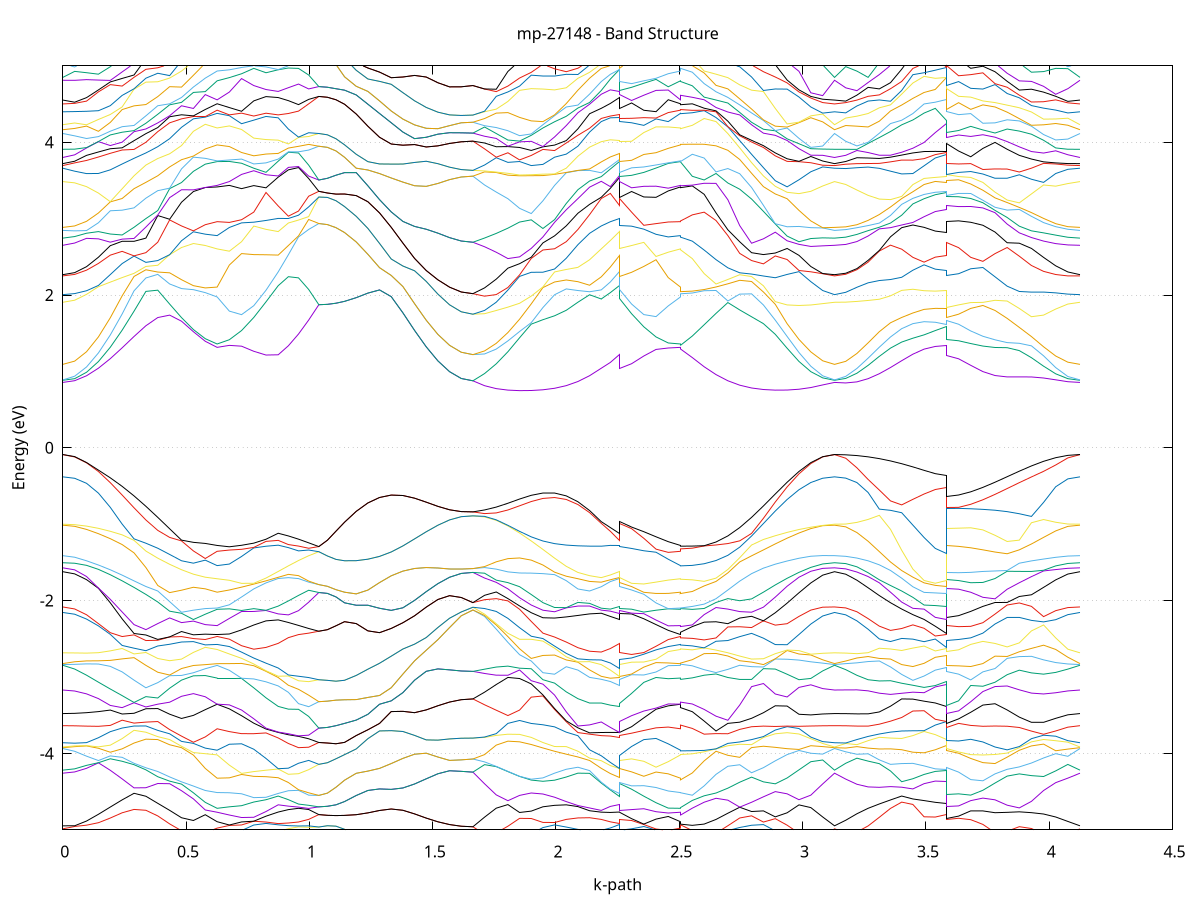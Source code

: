set title 'mp-27148 - Band Structure'
set xlabel 'k-path'
set ylabel 'Energy (eV)'
set grid y
set yrange [-5:5]
set terminal png size 800,600
set output 'mp-27148_bands_gnuplot.png'
plot '-' using 1:2 with lines notitle, '-' using 1:2 with lines notitle, '-' using 1:2 with lines notitle, '-' using 1:2 with lines notitle, '-' using 1:2 with lines notitle, '-' using 1:2 with lines notitle, '-' using 1:2 with lines notitle, '-' using 1:2 with lines notitle, '-' using 1:2 with lines notitle, '-' using 1:2 with lines notitle, '-' using 1:2 with lines notitle, '-' using 1:2 with lines notitle, '-' using 1:2 with lines notitle, '-' using 1:2 with lines notitle, '-' using 1:2 with lines notitle, '-' using 1:2 with lines notitle, '-' using 1:2 with lines notitle, '-' using 1:2 with lines notitle, '-' using 1:2 with lines notitle, '-' using 1:2 with lines notitle, '-' using 1:2 with lines notitle, '-' using 1:2 with lines notitle, '-' using 1:2 with lines notitle, '-' using 1:2 with lines notitle, '-' using 1:2 with lines notitle, '-' using 1:2 with lines notitle, '-' using 1:2 with lines notitle, '-' using 1:2 with lines notitle, '-' using 1:2 with lines notitle, '-' using 1:2 with lines notitle, '-' using 1:2 with lines notitle, '-' using 1:2 with lines notitle, '-' using 1:2 with lines notitle, '-' using 1:2 with lines notitle, '-' using 1:2 with lines notitle, '-' using 1:2 with lines notitle, '-' using 1:2 with lines notitle, '-' using 1:2 with lines notitle, '-' using 1:2 with lines notitle, '-' using 1:2 with lines notitle, '-' using 1:2 with lines notitle, '-' using 1:2 with lines notitle, '-' using 1:2 with lines notitle, '-' using 1:2 with lines notitle, '-' using 1:2 with lines notitle, '-' using 1:2 with lines notitle, '-' using 1:2 with lines notitle, '-' using 1:2 with lines notitle, '-' using 1:2 with lines notitle, '-' using 1:2 with lines notitle, '-' using 1:2 with lines notitle, '-' using 1:2 with lines notitle, '-' using 1:2 with lines notitle, '-' using 1:2 with lines notitle, '-' using 1:2 with lines notitle, '-' using 1:2 with lines notitle, '-' using 1:2 with lines notitle, '-' using 1:2 with lines notitle, '-' using 1:2 with lines notitle, '-' using 1:2 with lines notitle, '-' using 1:2 with lines notitle, '-' using 1:2 with lines notitle, '-' using 1:2 with lines notitle, '-' using 1:2 with lines notitle, '-' using 1:2 with lines notitle, '-' using 1:2 with lines notitle, '-' using 1:2 with lines notitle, '-' using 1:2 with lines notitle, '-' using 1:2 with lines notitle, '-' using 1:2 with lines notitle, '-' using 1:2 with lines notitle, '-' using 1:2 with lines notitle, '-' using 1:2 with lines notitle, '-' using 1:2 with lines notitle, '-' using 1:2 with lines notitle, '-' using 1:2 with lines notitle, '-' using 1:2 with lines notitle, '-' using 1:2 with lines notitle, '-' using 1:2 with lines notitle, '-' using 1:2 with lines notitle, '-' using 1:2 with lines notitle, '-' using 1:2 with lines notitle, '-' using 1:2 with lines notitle, '-' using 1:2 with lines notitle, '-' using 1:2 with lines notitle, '-' using 1:2 with lines notitle, '-' using 1:2 with lines notitle, '-' using 1:2 with lines notitle, '-' using 1:2 with lines notitle, '-' using 1:2 with lines notitle, '-' using 1:2 with lines notitle, '-' using 1:2 with lines notitle, '-' using 1:2 with lines notitle, '-' using 1:2 with lines notitle, '-' using 1:2 with lines notitle, '-' using 1:2 with lines notitle, '-' using 1:2 with lines notitle, '-' using 1:2 with lines notitle, '-' using 1:2 with lines notitle, '-' using 1:2 with lines notitle, '-' using 1:2 with lines notitle, '-' using 1:2 with lines notitle, '-' using 1:2 with lines notitle, '-' using 1:2 with lines notitle, '-' using 1:2 with lines notitle, '-' using 1:2 with lines notitle, '-' using 1:2 with lines notitle, '-' using 1:2 with lines notitle, '-' using 1:2 with lines notitle, '-' using 1:2 with lines notitle, '-' using 1:2 with lines notitle, '-' using 1:2 with lines notitle, '-' using 1:2 with lines notitle, '-' using 1:2 with lines notitle, '-' using 1:2 with lines notitle, '-' using 1:2 with lines notitle, '-' using 1:2 with lines notitle, '-' using 1:2 with lines notitle, '-' using 1:2 with lines notitle, '-' using 1:2 with lines notitle, '-' using 1:2 with lines notitle, '-' using 1:2 with lines notitle, '-' using 1:2 with lines notitle, '-' using 1:2 with lines notitle, '-' using 1:2 with lines notitle, '-' using 1:2 with lines notitle, '-' using 1:2 with lines notitle, '-' using 1:2 with lines notitle
0.000000 -99.381725
0.048144 -99.381725
0.096288 -99.381725
0.144432 -99.381725
0.192576 -99.381725
0.240720 -99.381725
0.288864 -99.381725
0.337008 -99.381725
0.385152 -99.381725
0.433296 -99.381725
0.481439 -99.381725
0.529583 -99.381725
0.577727 -99.381725
0.625871 -99.381725
0.625871 -99.381725
0.675408 -99.381725
0.724944 -99.381725
0.774481 -99.381725
0.824018 -99.381725
0.873554 -99.381725
0.873554 -99.381725
0.914735 -99.381725
0.955917 -99.381725
0.997098 -99.381725
1.038280 -99.381725
1.038280 -99.381725
1.073045 -99.381725
1.107811 -99.381725
1.142577 -99.381725
1.142577 -99.381725
1.189895 -99.381725
1.237212 -99.381725
1.284530 -99.381725
1.331848 -99.381725
1.379166 -99.381725
1.426483 -99.381725
1.473801 -99.381725
1.521119 -99.381725
1.568437 -99.381725
1.615754 -99.381725
1.663072 -99.381725
1.663072 -99.381725
1.710391 -99.381725
1.757710 -99.381725
1.805028 -99.381725
1.852347 -99.381725
1.899666 -99.381725
1.946984 -99.381725
1.994303 -99.381725
2.041622 -99.381725
2.088940 -99.381725
2.136259 -99.381725
2.183578 -99.381725
2.183578 -99.381725
2.220311 -99.381725
2.257043 -99.381725
2.257043 -99.381725
2.306580 -99.381725
2.356116 -99.381725
2.405653 -99.381725
2.455190 -99.381725
2.504726 -99.381725
2.504726 -99.381725
2.504726 -99.381725
2.504726 -99.381725
2.552787 -99.381725
2.600848 -99.381725
2.648909 -99.381725
2.696970 -99.381725
2.745031 -99.381725
2.793092 -99.381725
2.841153 -99.381725
2.889214 -99.381725
2.937275 -99.381725
2.985336 -99.381725
3.033397 -99.381725
3.081458 -99.381725
3.129519 -99.381725
3.129519 -99.381725
3.174906 -99.381725
3.220294 -99.381725
3.265682 -99.381725
3.311070 -99.381725
3.356458 -99.381725
3.401846 -99.381725
3.447233 -99.381725
3.492621 -99.381725
3.538009 -99.381725
3.583397 -99.381725
3.583397 -99.381725
3.632623 -99.381725
3.681849 -99.381725
3.731075 -99.381725
3.780301 -99.381725
3.829528 -99.381725
3.878754 -99.381725
3.927980 -99.381725
3.977206 -99.381725
4.026432 -99.381725
4.075658 -99.381725
4.124884 -99.381725
e
0.000000 -99.381725
0.048144 -99.381725
0.096288 -99.381725
0.144432 -99.381725
0.192576 -99.381725
0.240720 -99.381725
0.288864 -99.381725
0.337008 -99.381725
0.385152 -99.381725
0.433296 -99.381725
0.481439 -99.381725
0.529583 -99.381725
0.577727 -99.381725
0.625871 -99.381725
0.625871 -99.381725
0.675408 -99.381725
0.724944 -99.381725
0.774481 -99.381725
0.824018 -99.381725
0.873554 -99.381725
0.873554 -99.381725
0.914735 -99.381725
0.955917 -99.381725
0.997098 -99.381725
1.038280 -99.381725
1.038280 -99.381725
1.073045 -99.381725
1.107811 -99.381725
1.142577 -99.381725
1.142577 -99.381725
1.189895 -99.381725
1.237212 -99.381725
1.284530 -99.381725
1.331848 -99.381725
1.379166 -99.381725
1.426483 -99.381725
1.473801 -99.381725
1.521119 -99.381725
1.568437 -99.381725
1.615754 -99.381725
1.663072 -99.381725
1.663072 -99.381725
1.710391 -99.381725
1.757710 -99.381725
1.805028 -99.381725
1.852347 -99.381725
1.899666 -99.381725
1.946984 -99.381725
1.994303 -99.381725
2.041622 -99.381725
2.088940 -99.381725
2.136259 -99.381725
2.183578 -99.381725
2.183578 -99.381725
2.220311 -99.381725
2.257043 -99.381725
2.257043 -99.381725
2.306580 -99.381725
2.356116 -99.381725
2.405653 -99.381725
2.455190 -99.381725
2.504726 -99.381725
2.504726 -99.381725
2.504726 -99.381725
2.504726 -99.381725
2.552787 -99.381725
2.600848 -99.381725
2.648909 -99.381725
2.696970 -99.381725
2.745031 -99.381725
2.793092 -99.381725
2.841153 -99.381725
2.889214 -99.381725
2.937275 -99.381725
2.985336 -99.381725
3.033397 -99.381725
3.081458 -99.381725
3.129519 -99.381725
3.129519 -99.381725
3.174906 -99.381725
3.220294 -99.381725
3.265682 -99.381725
3.311070 -99.381725
3.356458 -99.381725
3.401846 -99.381725
3.447233 -99.381725
3.492621 -99.381725
3.538009 -99.381725
3.583397 -99.381725
3.583397 -99.381725
3.632623 -99.381725
3.681849 -99.381725
3.731075 -99.381725
3.780301 -99.381725
3.829528 -99.381725
3.878754 -99.381725
3.927980 -99.381725
3.977206 -99.381725
4.026432 -99.381725
4.075658 -99.381725
4.124884 -99.381725
e
0.000000 -99.381725
0.048144 -99.381725
0.096288 -99.381725
0.144432 -99.381725
0.192576 -99.381725
0.240720 -99.381725
0.288864 -99.381725
0.337008 -99.381725
0.385152 -99.381725
0.433296 -99.381725
0.481439 -99.381725
0.529583 -99.381725
0.577727 -99.381725
0.625871 -99.381725
0.625871 -99.381725
0.675408 -99.381725
0.724944 -99.381725
0.774481 -99.381725
0.824018 -99.381725
0.873554 -99.381725
0.873554 -99.381725
0.914735 -99.381725
0.955917 -99.381725
0.997098 -99.381725
1.038280 -99.381725
1.038280 -99.381725
1.073045 -99.381625
1.107811 -99.381725
1.142577 -99.381725
1.142577 -99.381725
1.189895 -99.381725
1.237212 -99.381725
1.284530 -99.381725
1.331848 -99.381725
1.379166 -99.381725
1.426483 -99.381725
1.473801 -99.381725
1.521119 -99.381725
1.568437 -99.381725
1.615754 -99.381725
1.663072 -99.381725
1.663072 -99.381725
1.710391 -99.381725
1.757710 -99.381725
1.805028 -99.381725
1.852347 -99.381725
1.899666 -99.381725
1.946984 -99.381725
1.994303 -99.381725
2.041622 -99.381725
2.088940 -99.381725
2.136259 -99.381725
2.183578 -99.381725
2.183578 -99.381725
2.220311 -99.381725
2.257043 -99.381725
2.257043 -99.381725
2.306580 -99.381725
2.356116 -99.381725
2.405653 -99.381725
2.455190 -99.381725
2.504726 -99.381725
2.504726 -99.381725
2.504726 -99.381725
2.504726 -99.381725
2.552787 -99.381725
2.600848 -99.381725
2.648909 -99.381725
2.696970 -99.381725
2.745031 -99.381725
2.793092 -99.381725
2.841153 -99.381725
2.889214 -99.381725
2.937275 -99.381725
2.985336 -99.381725
3.033397 -99.381725
3.081458 -99.381725
3.129519 -99.381725
3.129519 -99.381725
3.174906 -99.381725
3.220294 -99.381725
3.265682 -99.381725
3.311070 -99.381725
3.356458 -99.381725
3.401846 -99.381725
3.447233 -99.381725
3.492621 -99.381725
3.538009 -99.381725
3.583397 -99.381725
3.583397 -99.381725
3.632623 -99.381725
3.681849 -99.381725
3.731075 -99.381725
3.780301 -99.381725
3.829528 -99.381725
3.878754 -99.381725
3.927980 -99.381725
3.977206 -99.381725
4.026432 -99.381725
4.075658 -99.381725
4.124884 -99.381725
e
0.000000 -99.381725
0.048144 -99.381725
0.096288 -99.381725
0.144432 -99.381725
0.192576 -99.381725
0.240720 -99.381725
0.288864 -99.381725
0.337008 -99.381625
0.385152 -99.381625
0.433296 -99.381725
0.481439 -99.381725
0.529583 -99.381725
0.577727 -99.381625
0.625871 -99.381625
0.625871 -99.381625
0.675408 -99.381725
0.724944 -99.381725
0.774481 -99.381725
0.824018 -99.381725
0.873554 -99.381725
0.873554 -99.381725
0.914735 -99.381725
0.955917 -99.381725
0.997098 -99.381725
1.038280 -99.381725
1.038280 -99.381725
1.073045 -99.381625
1.107811 -99.381725
1.142577 -99.381725
1.142577 -99.381725
1.189895 -99.381725
1.237212 -99.381725
1.284530 -99.381725
1.331848 -99.381725
1.379166 -99.381725
1.426483 -99.381725
1.473801 -99.381725
1.521119 -99.381725
1.568437 -99.381725
1.615754 -99.381725
1.663072 -99.381725
1.663072 -99.381725
1.710391 -99.381725
1.757710 -99.381725
1.805028 -99.381725
1.852347 -99.381725
1.899666 -99.381725
1.946984 -99.381725
1.994303 -99.381725
2.041622 -99.381725
2.088940 -99.381725
2.136259 -99.381725
2.183578 -99.381725
2.183578 -99.381725
2.220311 -99.381725
2.257043 -99.381725
2.257043 -99.381725
2.306580 -99.381725
2.356116 -99.381725
2.405653 -99.381725
2.455190 -99.381625
2.504726 -99.381625
2.504726 -99.381625
2.504726 -99.381625
2.504726 -99.381625
2.552787 -99.381625
2.600848 -99.381625
2.648909 -99.381625
2.696970 -99.381725
2.745031 -99.381725
2.793092 -99.381725
2.841153 -99.381725
2.889214 -99.381725
2.937275 -99.381725
2.985336 -99.381725
3.033397 -99.381725
3.081458 -99.381725
3.129519 -99.381725
3.129519 -99.381725
3.174906 -99.381725
3.220294 -99.381725
3.265682 -99.381725
3.311070 -99.381725
3.356458 -99.381725
3.401846 -99.381725
3.447233 -99.381725
3.492621 -99.381725
3.538009 -99.381725
3.583397 -99.381725
3.583397 -99.381725
3.632623 -99.381725
3.681849 -99.381725
3.731075 -99.381625
3.780301 -99.381625
3.829528 -99.381725
3.878754 -99.381725
3.927980 -99.381725
3.977206 -99.381725
4.026432 -99.381725
4.075658 -99.381725
4.124884 -99.381725
e
0.000000 -99.288025
0.048144 -99.288025
0.096288 -99.288025
0.144432 -99.288025
0.192576 -99.288025
0.240720 -99.288025
0.288864 -99.288025
0.337008 -99.288025
0.385152 -99.287925
0.433296 -99.288025
0.481439 -99.288025
0.529583 -99.288025
0.577727 -99.288025
0.625871 -99.287925
0.625871 -99.287925
0.675408 -99.288025
0.724944 -99.288025
0.774481 -99.288025
0.824018 -99.288025
0.873554 -99.288025
0.873554 -99.288025
0.914735 -99.288025
0.955917 -99.288025
0.997098 -99.288025
1.038280 -99.288025
1.038280 -99.288025
1.073045 -99.288025
1.107811 -99.288025
1.142577 -99.288025
1.142577 -99.288025
1.189895 -99.288025
1.237212 -99.288025
1.284530 -99.288025
1.331848 -99.288025
1.379166 -99.288025
1.426483 -99.288025
1.473801 -99.288025
1.521119 -99.288025
1.568437 -99.288025
1.615754 -99.288025
1.663072 -99.288025
1.663072 -99.288025
1.710391 -99.288025
1.757710 -99.288025
1.805028 -99.288025
1.852347 -99.288025
1.899666 -99.288025
1.946984 -99.288025
1.994303 -99.288025
2.041622 -99.288025
2.088940 -99.288025
2.136259 -99.288025
2.183578 -99.288025
2.183578 -99.288025
2.220311 -99.288025
2.257043 -99.288025
2.257043 -99.288025
2.306580 -99.288025
2.356116 -99.288025
2.405653 -99.288025
2.455190 -99.288025
2.504726 -99.288025
2.504726 -99.287925
2.504726 -99.287925
2.504726 -99.287925
2.552787 -99.288025
2.600848 -99.288025
2.648909 -99.288025
2.696970 -99.288025
2.745031 -99.288025
2.793092 -99.288025
2.841153 -99.288025
2.889214 -99.288025
2.937275 -99.288025
2.985336 -99.288025
3.033397 -99.288025
3.081458 -99.288025
3.129519 -99.288025
3.129519 -99.288025
3.174906 -99.288025
3.220294 -99.288025
3.265682 -99.288025
3.311070 -99.288025
3.356458 -99.288025
3.401846 -99.288025
3.447233 -99.288025
3.492621 -99.288025
3.538009 -99.288025
3.583397 -99.288025
3.583397 -99.288025
3.632623 -99.288025
3.681849 -99.288025
3.731075 -99.288025
3.780301 -99.288025
3.829528 -99.288025
3.878754 -99.288025
3.927980 -99.288025
3.977206 -99.288025
4.026432 -99.288025
4.075658 -99.288025
4.124884 -99.288025
e
0.000000 -99.288025
0.048144 -99.288025
0.096288 -99.288025
0.144432 -99.287925
0.192576 -99.287925
0.240720 -99.287925
0.288864 -99.287925
0.337008 -99.287925
0.385152 -99.287925
0.433296 -99.287925
0.481439 -99.287925
0.529583 -99.288025
0.577727 -99.288025
0.625871 -99.287925
0.625871 -99.287925
0.675408 -99.288025
0.724944 -99.288025
0.774481 -99.288025
0.824018 -99.287925
0.873554 -99.288025
0.873554 -99.288025
0.914735 -99.288025
0.955917 -99.288025
0.997098 -99.288025
1.038280 -99.288025
1.038280 -99.288025
1.073045 -99.288025
1.107811 -99.288025
1.142577 -99.288025
1.142577 -99.288025
1.189895 -99.288025
1.237212 -99.288025
1.284530 -99.288025
1.331848 -99.287925
1.379166 -99.287925
1.426483 -99.288025
1.473801 -99.288025
1.521119 -99.288025
1.568437 -99.288025
1.615754 -99.288025
1.663072 -99.288025
1.663072 -99.288025
1.710391 -99.288025
1.757710 -99.288025
1.805028 -99.288025
1.852347 -99.288025
1.899666 -99.287925
1.946984 -99.287925
1.994303 -99.287925
2.041622 -99.287925
2.088940 -99.288025
2.136259 -99.288025
2.183578 -99.288025
2.183578 -99.288025
2.220311 -99.288025
2.257043 -99.288025
2.257043 -99.288025
2.306580 -99.287925
2.356116 -99.288025
2.405653 -99.288025
2.455190 -99.288025
2.504726 -99.287925
2.504726 -99.287925
2.504726 -99.287925
2.504726 -99.287925
2.552787 -99.288025
2.600848 -99.287925
2.648909 -99.287925
2.696970 -99.288025
2.745031 -99.288025
2.793092 -99.288025
2.841153 -99.288025
2.889214 -99.287925
2.937275 -99.288025
2.985336 -99.288025
3.033397 -99.288025
3.081458 -99.288025
3.129519 -99.288025
3.129519 -99.288025
3.174906 -99.288025
3.220294 -99.288025
3.265682 -99.287925
3.311070 -99.287925
3.356458 -99.288025
3.401846 -99.288025
3.447233 -99.288025
3.492621 -99.288025
3.538009 -99.288025
3.583397 -99.288025
3.583397 -99.287925
3.632623 -99.288025
3.681849 -99.288025
3.731075 -99.288025
3.780301 -99.287925
3.829528 -99.287925
3.878754 -99.288025
3.927980 -99.288025
3.977206 -99.287925
4.026432 -99.288025
4.075658 -99.288025
4.124884 -99.288025
e
0.000000 -99.287925
0.048144 -99.287925
0.096288 -99.287925
0.144432 -99.287925
0.192576 -99.287925
0.240720 -99.287925
0.288864 -99.287925
0.337008 -99.287925
0.385152 -99.287925
0.433296 -99.287925
0.481439 -99.287925
0.529583 -99.287925
0.577727 -99.287925
0.625871 -99.287925
0.625871 -99.287925
0.675408 -99.287925
0.724944 -99.287925
0.774481 -99.287925
0.824018 -99.287925
0.873554 -99.287925
0.873554 -99.287925
0.914735 -99.287925
0.955917 -99.287925
0.997098 -99.287925
1.038280 -99.287925
1.038280 -99.287925
1.073045 -99.287925
1.107811 -99.287925
1.142577 -99.287925
1.142577 -99.287925
1.189895 -99.287925
1.237212 -99.287925
1.284530 -99.287925
1.331848 -99.287925
1.379166 -99.287925
1.426483 -99.287925
1.473801 -99.287925
1.521119 -99.287925
1.568437 -99.287925
1.615754 -99.287925
1.663072 -99.287925
1.663072 -99.287925
1.710391 -99.287925
1.757710 -99.287925
1.805028 -99.287925
1.852347 -99.287925
1.899666 -99.287925
1.946984 -99.287925
1.994303 -99.287925
2.041622 -99.287925
2.088940 -99.287925
2.136259 -99.288025
2.183578 -99.287925
2.183578 -99.287925
2.220311 -99.287925
2.257043 -99.287925
2.257043 -99.287925
2.306580 -99.287925
2.356116 -99.287925
2.405653 -99.287925
2.455190 -99.287925
2.504726 -99.287925
2.504726 -99.287925
2.504726 -99.287925
2.504726 -99.287925
2.552787 -99.287925
2.600848 -99.287925
2.648909 -99.287925
2.696970 -99.288025
2.745031 -99.287925
2.793092 -99.287925
2.841153 -99.287925
2.889214 -99.287925
2.937275 -99.287925
2.985336 -99.287925
3.033397 -99.287925
3.081458 -99.287925
3.129519 -99.287925
3.129519 -99.287925
3.174906 -99.287925
3.220294 -99.287925
3.265682 -99.287925
3.311070 -99.287925
3.356458 -99.287925
3.401846 -99.287925
3.447233 -99.287925
3.492621 -99.287925
3.538009 -99.287925
3.583397 -99.287925
3.583397 -99.287925
3.632623 -99.287925
3.681849 -99.287925
3.731075 -99.287925
3.780301 -99.287925
3.829528 -99.287925
3.878754 -99.287925
3.927980 -99.287925
3.977206 -99.287925
4.026432 -99.287925
4.075658 -99.287925
4.124884 -99.287925
e
0.000000 -99.287925
0.048144 -99.287925
0.096288 -99.287925
0.144432 -99.287925
0.192576 -99.287925
0.240720 -99.287925
0.288864 -99.287925
0.337008 -99.287925
0.385152 -99.287925
0.433296 -99.287925
0.481439 -99.287925
0.529583 -99.287925
0.577727 -99.287925
0.625871 -99.287925
0.625871 -99.287925
0.675408 -99.287925
0.724944 -99.287925
0.774481 -99.287925
0.824018 -99.287925
0.873554 -99.287925
0.873554 -99.287925
0.914735 -99.287925
0.955917 -99.287925
0.997098 -99.287925
1.038280 -99.287925
1.038280 -99.287925
1.073045 -99.287925
1.107811 -99.287925
1.142577 -99.287925
1.142577 -99.287925
1.189895 -99.287925
1.237212 -99.287925
1.284530 -99.287925
1.331848 -99.287925
1.379166 -99.287925
1.426483 -99.287925
1.473801 -99.287925
1.521119 -99.287925
1.568437 -99.287925
1.615754 -99.287925
1.663072 -99.287925
1.663072 -99.287925
1.710391 -99.287925
1.757710 -99.287925
1.805028 -99.287925
1.852347 -99.287925
1.899666 -99.287925
1.946984 -99.287925
1.994303 -99.287925
2.041622 -99.287925
2.088940 -99.287925
2.136259 -99.287925
2.183578 -99.287925
2.183578 -99.287925
2.220311 -99.287925
2.257043 -99.287925
2.257043 -99.287925
2.306580 -99.287925
2.356116 -99.287925
2.405653 -99.287925
2.455190 -99.287925
2.504726 -99.287925
2.504726 -99.287925
2.504726 -99.287925
2.504726 -99.287925
2.552787 -99.287925
2.600848 -99.287925
2.648909 -99.287925
2.696970 -99.287925
2.745031 -99.287925
2.793092 -99.287925
2.841153 -99.287925
2.889214 -99.287925
2.937275 -99.287925
2.985336 -99.287925
3.033397 -99.287925
3.081458 -99.287925
3.129519 -99.287925
3.129519 -99.287925
3.174906 -99.287925
3.220294 -99.287925
3.265682 -99.287925
3.311070 -99.287925
3.356458 -99.287925
3.401846 -99.287925
3.447233 -99.287925
3.492621 -99.287925
3.538009 -99.287925
3.583397 -99.287925
3.583397 -99.287925
3.632623 -99.287925
3.681849 -99.287925
3.731075 -99.287925
3.780301 -99.287925
3.829528 -99.287925
3.878754 -99.287925
3.927980 -99.287925
3.977206 -99.287925
4.026432 -99.287925
4.075658 -99.287925
4.124884 -99.287925
e
0.000000 -14.186825
0.048144 -14.181225
0.096288 -14.164325
0.144432 -14.136425
0.192576 -14.097725
0.240720 -14.048525
0.288864 -13.989425
0.337008 -13.921125
0.385152 -13.844925
0.433296 -13.762225
0.481439 -13.675825
0.529583 -13.590225
0.577727 -13.514025
0.625871 -13.462625
0.625871 -13.462625
0.675408 -13.456725
0.724944 -13.446625
0.774481 -13.443525
0.824018 -13.448025
0.873554 -13.459425
0.873554 -13.459425
0.914735 -13.453225
0.955917 -13.445125
0.997098 -13.435725
1.038280 -13.425525
1.038280 -13.425525
1.073045 -13.429225
1.107811 -13.440225
1.142577 -13.458225
1.142577 -13.458225
1.189895 -13.492425
1.237212 -13.535025
1.284530 -13.582125
1.331848 -13.630225
1.379166 -13.676325
1.426483 -13.718125
1.473801 -13.754225
1.521119 -13.783225
1.568437 -13.804525
1.615754 -13.817425
1.663072 -13.821825
1.663072 -13.821825
1.710391 -13.817625
1.757710 -13.805125
1.805028 -13.784425
1.852347 -13.756425
1.899666 -13.722025
1.946984 -13.682625
1.994303 -13.640025
2.041622 -13.596425
2.088940 -13.554625
2.136259 -13.516725
2.183578 -13.484425
2.183578 -13.484425
2.220311 -13.473525
2.257043 -13.459425
2.257043 -13.484425
2.306580 -13.466725
2.356116 -13.456825
2.405653 -13.460225
2.455190 -13.463825
2.504726 -13.462625
2.504726 -13.462625
2.504726 -13.452025
2.504726 -13.452025
2.552787 -13.509925
2.600848 -13.587925
2.648909 -13.674125
2.696970 -13.760925
2.745031 -13.843825
2.793092 -13.920425
2.841153 -13.988825
2.889214 -14.048125
2.937275 -14.097425
2.985336 -14.136325
3.033397 -14.164325
3.081458 -14.181225
3.129519 -14.186825
3.129519 -14.186825
3.174906 -14.181825
3.220294 -14.166825
3.265682 -14.142025
3.311070 -14.107625
3.356458 -14.064125
3.401846 -14.012125
3.447233 -13.952925
3.492621 -13.888525
3.538009 -13.825225
3.583397 -13.790125
3.583397 -13.715725
3.632623 -13.737025
3.681849 -13.789725
3.731075 -13.855825
3.780301 -13.924325
3.829528 -13.989125
3.878754 -14.047125
3.927980 -14.096225
3.977206 -14.135425
4.026432 -14.163825
4.075658 -14.181025
4.124884 -14.186825
e
0.000000 -13.289925
0.048144 -13.291425
0.096288 -13.296225
0.144432 -13.304025
0.192576 -13.315025
0.240720 -13.328825
0.288864 -13.345125
0.337008 -13.363125
0.385152 -13.381825
0.433296 -13.399925
0.481439 -13.416425
0.529583 -13.430325
0.577727 -13.440625
0.625871 -13.446925
0.625871 -13.446925
0.675408 -13.444825
0.724944 -13.443225
0.774481 -13.433025
0.824018 -13.417425
0.873554 -13.401125
0.873554 -13.401125
0.914735 -13.401225
0.955917 -13.406625
0.997098 -13.415425
1.038280 -13.425525
1.038280 -13.425525
1.073045 -13.429225
1.107811 -13.440225
1.142577 -13.458225
1.142577 -13.458225
1.189895 -13.492425
1.237212 -13.535025
1.284530 -13.582125
1.331848 -13.630225
1.379166 -13.676325
1.426483 -13.718125
1.473801 -13.754225
1.521119 -13.783225
1.568437 -13.804525
1.615754 -13.817425
1.663072 -13.821825
1.663072 -13.821825
1.710391 -13.817225
1.757710 -13.803925
1.805028 -13.782025
1.852347 -13.751925
1.899666 -13.714225
1.946984 -13.669725
1.994303 -13.619625
2.041622 -13.566025
2.088940 -13.511825
2.136259 -13.462125
2.183578 -13.425225
2.183578 -13.425225
2.220311 -13.404925
2.257043 -13.401125
2.257043 -13.425225
2.306580 -13.440125
2.356116 -13.452125
2.405653 -13.451825
2.455190 -13.449025
2.504726 -13.446925
2.504726 -13.446925
2.504726 -13.448725
2.504726 -13.448725
2.552787 -13.413825
2.600848 -13.392425
2.648909 -13.376725
2.696970 -13.362225
2.745031 -13.347825
2.793092 -13.333925
2.841153 -13.321225
2.889214 -13.310525
2.937275 -13.302125
2.985336 -13.296225
3.033397 -13.292525
3.081458 -13.290525
3.129519 -13.289925
3.129519 -13.289925
3.174906 -13.291025
3.220294 -13.295125
3.265682 -13.304525
3.311070 -13.322825
3.356458 -13.354725
3.401846 -13.402925
3.447233 -13.465625
3.492621 -13.537025
3.538009 -13.606425
3.583397 -13.643725
3.583397 -13.489525
3.632623 -13.483525
3.681849 -13.469125
3.731075 -13.450325
3.780301 -13.427925
3.829528 -13.402825
3.878754 -13.376225
3.927980 -13.349925
3.977206 -13.326025
4.026432 -13.306725
4.075658 -13.294225
4.124884 -13.289925
e
0.000000 -12.606325
0.048144 -12.621625
0.096288 -12.659925
0.144432 -12.710425
0.192576 -12.766625
0.240720 -12.824525
0.288864 -12.881225
0.337008 -12.934425
0.385152 -12.982325
0.433296 -13.023225
0.481439 -13.055425
0.529583 -13.076725
0.577727 -13.082925
0.625871 -13.066925
0.625871 -13.066925
0.675408 -13.056625
0.724944 -13.037925
0.774481 -13.012125
0.824018 -12.982025
0.873554 -12.951125
0.873554 -12.951125
0.914735 -12.926025
0.955917 -12.896825
0.997098 -12.861625
1.038280 -12.827725
1.038280 -12.827725
1.073045 -12.856325
1.107811 -12.881725
1.142577 -12.899725
1.142577 -12.899725
1.189895 -12.910825
1.237212 -12.906925
1.284530 -12.889825
1.331848 -12.861725
1.379166 -12.825225
1.426483 -12.782725
1.473801 -12.736825
1.521119 -12.690625
1.568437 -12.647825
1.615754 -12.614925
1.663072 -12.601625
1.663072 -12.601625
1.710391 -12.618325
1.757710 -12.654925
1.805028 -12.701625
1.852347 -12.752325
1.899666 -12.803325
1.946984 -12.851925
1.994303 -12.896125
2.041622 -12.934325
2.088940 -12.964725
2.136259 -12.985225
2.183578 -12.992825
2.183578 -12.992825
2.220311 -12.971925
2.257043 -12.951125
2.257043 -12.992825
2.306580 -13.023225
2.356116 -13.046425
2.405653 -13.061725
2.455190 -13.068625
2.504726 -13.066925
2.504726 -13.066925
2.504726 -13.043625
2.504726 -13.043625
2.552787 -13.035025
2.600848 -13.022925
2.648909 -13.002925
2.696970 -12.975425
2.745031 -12.941025
2.793092 -12.900425
2.841153 -12.854625
2.889214 -12.805025
2.937275 -12.753225
2.985336 -12.701825
3.033397 -12.654425
3.081458 -12.617525
3.129519 -12.606325
3.129519 -12.606325
3.174906 -12.625225
3.220294 -12.674825
3.265682 -12.736025
3.311070 -12.796625
3.356458 -12.847425
3.401846 -12.882525
3.447233 -12.901425
3.492621 -12.908425
3.538009 -12.909325
3.583397 -12.909025
3.583397 -13.156025
3.632623 -13.133125
3.681849 -13.072625
3.731075 -12.991325
3.780301 -12.903825
3.829528 -12.822325
3.878754 -12.755725
3.927980 -12.704925
3.977206 -12.665025
4.026432 -12.633525
4.075658 -12.612225
4.124884 -12.606325
e
0.000000 -12.602325
0.048144 -12.610125
0.096288 -12.629125
0.144432 -12.652225
0.192576 -12.674025
0.240720 -12.691425
0.288864 -12.702225
0.337008 -12.705325
0.385152 -12.700325
0.433296 -12.687325
0.481439 -12.755525
0.529583 -12.841525
0.577727 -12.927225
0.625871 -13.003025
0.625871 -13.003025
0.675408 -13.004825
0.724944 -12.999125
0.774481 -12.985325
0.824018 -12.960925
0.873554 -12.923625
0.873554 -12.923625
0.914735 -12.897925
0.955917 -12.870525
0.997098 -12.846525
1.038280 -12.827725
1.038280 -12.827725
1.073045 -12.856325
1.107811 -12.881725
1.142577 -12.899725
1.142577 -12.899725
1.189895 -12.910825
1.237212 -12.906925
1.284530 -12.889825
1.331848 -12.861725
1.379166 -12.825225
1.426483 -12.782725
1.473801 -12.736825
1.521119 -12.690625
1.568437 -12.647825
1.615754 -12.614925
1.663072 -12.601625
1.663072 -12.601625
1.710391 -12.611125
1.757710 -12.639625
1.805028 -12.677325
1.852347 -12.717825
1.899666 -12.757125
1.946984 -12.791625
1.994303 -12.818425
2.041622 -12.834525
2.088940 -12.837425
2.136259 -12.825425
2.183578 -12.890025
2.183578 -12.890025
2.220311 -12.915625
2.257043 -12.923625
2.257043 -12.890025
2.306580 -12.925225
2.356116 -12.954525
2.405653 -12.977625
2.455190 -12.993925
2.504726 -13.003025
2.504726 -13.003025
2.504726 -13.039125
2.504726 -13.039125
2.552787 -13.018225
2.600848 -12.955225
2.648909 -12.876825
2.696970 -12.798825
2.745031 -12.733025
2.793092 -12.689025
2.841153 -12.666925
2.889214 -12.654625
2.937275 -12.643725
2.985336 -12.631625
3.033397 -12.619425
3.081458 -12.609925
3.129519 -12.602325
3.129519 -12.602325
3.174906 -12.601725
3.220294 -12.594225
3.265682 -12.582125
3.311070 -12.566525
3.356458 -12.549625
3.401846 -12.539925
3.447233 -12.554425
3.492621 -12.576025
3.538009 -12.592125
3.583397 -12.598025
3.583397 -12.761725
3.632623 -12.758125
3.681849 -12.747525
3.731075 -12.729425
3.780301 -12.702725
3.829528 -12.665725
3.878754 -12.617825
3.927980 -12.571925
3.977206 -12.585325
4.026432 -12.595825
4.075658 -12.602125
4.124884 -12.602325
e
0.000000 -12.467325
0.048144 -12.461925
0.096288 -12.452725
0.144432 -12.449025
0.192576 -12.455325
0.240720 -12.473425
0.288864 -12.504325
0.337008 -12.548525
0.385152 -12.606025
0.433296 -12.675725
0.481439 -12.667125
0.529583 -12.640825
0.577727 -12.609825
0.625871 -12.575625
0.625871 -12.575625
0.675408 -12.587125
0.724944 -12.636825
0.774481 -12.690125
0.824018 -12.740925
0.873554 -12.783525
0.873554 -12.783525
0.914735 -12.792625
0.955917 -12.802025
0.997098 -12.813125
1.038280 -12.821325
1.038280 -12.821325
1.073045 -12.788225
1.107811 -12.749525
1.142577 -12.709825
1.142577 -12.709825
1.189895 -12.656725
1.237212 -12.606925
1.284530 -12.562325
1.331848 -12.524025
1.379166 -12.493225
1.426483 -12.470625
1.473801 -12.457025
1.521119 -12.452725
1.568437 -12.456725
1.615754 -12.465425
1.663072 -12.470425
1.663072 -12.470425
1.710391 -12.470025
1.757710 -12.466225
1.805028 -12.467825
1.852347 -12.479825
1.899666 -12.504325
1.946984 -12.542425
1.994303 -12.594225
2.041622 -12.658725
2.088940 -12.733225
2.136259 -12.812925
2.183578 -12.798325
2.183578 -12.798325
2.220311 -12.791325
2.257043 -12.783525
2.257043 -12.798325
2.306580 -12.757925
2.356116 -12.708625
2.405653 -12.657125
2.455190 -12.610725
2.504726 -12.575625
2.504726 -12.575625
2.504726 -12.563325
2.504726 -12.563325
2.552787 -12.560925
2.600848 -12.565725
2.648909 -12.572325
2.696970 -12.577825
2.745031 -12.576825
2.793092 -12.562525
2.841153 -12.535725
2.889214 -12.507625
2.937275 -12.486325
2.985336 -12.473425
3.033397 -12.467625
3.081458 -12.466325
3.129519 -12.467325
3.129519 -12.467325
3.174906 -12.465025
3.220294 -12.460825
3.265682 -12.458925
3.311070 -12.469325
3.356458 -12.488025
3.401846 -12.503425
3.447233 -12.496125
3.492621 -12.481225
3.538009 -12.469725
3.583397 -12.465525
3.583397 -12.469725
3.632623 -12.473325
3.681849 -12.483425
3.731075 -12.498425
3.780301 -12.516425
3.829528 -12.535525
3.878754 -12.554125
3.927980 -12.564825
3.977206 -12.520225
4.026432 -12.488725
4.075658 -12.471725
4.124884 -12.467325
e
0.000000 -12.466325
0.048144 -12.460225
0.096288 -12.445925
0.144432 -12.429825
0.192576 -12.415725
0.240720 -12.405625
0.288864 -12.400825
0.337008 -12.402225
0.385152 -12.410325
0.433296 -12.425525
0.481439 -12.447825
0.529583 -12.476425
0.577727 -12.510025
0.625871 -12.546825
0.625871 -12.546825
0.675408 -12.556225
0.724944 -12.554625
0.774481 -12.569925
0.824018 -12.599425
0.873554 -12.639425
0.873554 -12.639425
0.914735 -12.685125
0.955917 -12.731725
0.997098 -12.777625
1.038280 -12.821325
1.038280 -12.821325
1.073045 -12.788225
1.107811 -12.749525
1.142577 -12.709825
1.142577 -12.709825
1.189895 -12.656725
1.237212 -12.606925
1.284530 -12.562325
1.331848 -12.524025
1.379166 -12.493225
1.426483 -12.470625
1.473801 -12.457025
1.521119 -12.452725
1.568437 -12.456725
1.615754 -12.465425
1.663072 -12.470425
1.663072 -12.470425
1.710391 -12.461425
1.757710 -12.449325
1.805028 -12.441925
1.852347 -12.442025
1.899666 -12.449825
1.946984 -12.463825
1.994303 -12.482125
2.041622 -12.503225
2.088940 -12.525325
2.136259 -12.547325
2.183578 -12.568325
2.183578 -12.568325
2.220311 -12.603925
2.257043 -12.639425
2.257043 -12.568325
2.306580 -12.536025
2.356116 -12.515525
2.405653 -12.509625
2.455190 -12.520225
2.504726 -12.546825
2.504726 -12.546825
2.504726 -12.558825
2.504726 -12.558825
2.552787 -12.560625
2.600848 -12.553725
2.648909 -12.542325
2.696970 -12.527225
2.745031 -12.509625
2.793092 -12.490825
2.841153 -12.472725
2.889214 -12.457625
2.937275 -12.447825
2.985336 -12.445325
3.033397 -12.450925
3.081458 -12.461325
3.129519 -12.466325
3.129519 -12.466325
3.174906 -12.460925
3.220294 -12.452725
3.265682 -12.448325
3.311070 -12.439925
3.356458 -12.429325
3.401846 -12.418725
3.447233 -12.409525
3.492621 -12.402925
3.538009 -12.399125
3.583397 -12.398025
3.583397 -12.398425
3.632623 -12.399525
3.681849 -12.402725
3.731075 -12.408225
3.780301 -12.415725
3.829528 -12.424825
3.878754 -12.434625
3.927980 -12.444225
3.977206 -12.452825
4.026432 -12.460025
4.075658 -12.465125
4.124884 -12.466325
e
0.000000 -11.499025
0.048144 -11.491525
0.096288 -11.469425
0.144432 -11.433825
0.192576 -11.386525
0.240720 -11.329825
0.288864 -11.266325
0.337008 -11.199225
0.385152 -11.138225
0.433296 -11.180725
0.481439 -11.234325
0.529583 -11.274725
0.577727 -11.300725
0.625871 -11.312225
0.625871 -11.312225
0.675408 -11.330925
0.724944 -11.385525
0.774481 -11.444925
0.824018 -11.499625
0.873554 -11.544225
0.873554 -11.544225
0.914735 -11.562725
0.955917 -11.567325
0.997098 -11.557825
1.038280 -11.535425
1.038280 -11.535425
1.073045 -11.530025
1.107811 -11.513725
1.142577 -11.487125
1.142577 -11.487125
1.189895 -11.436125
1.237212 -11.371525
1.284530 -11.299425
1.331848 -11.229825
1.379166 -11.179425
1.426483 -11.163925
1.473801 -11.178525
1.521119 -11.204925
1.568437 -11.230225
1.615754 -11.247625
1.663072 -11.253825
1.663072 -11.253825
1.710391 -11.257325
1.757710 -11.247325
1.805028 -11.224725
1.852347 -11.192725
1.899666 -11.180925
1.946984 -11.237925
1.994303 -11.311425
2.041622 -11.381225
2.088940 -11.437825
2.136259 -11.477025
2.183578 -11.497625
2.183578 -11.497625
2.220311 -11.526325
2.257043 -11.544225
2.257043 -11.497625
2.306580 -11.446925
2.356116 -11.390125
2.405653 -11.335925
2.455190 -11.301625
2.504726 -11.312225
2.504726 -11.312225
2.504726 -11.311925
2.504726 -11.311925
2.552787 -11.339325
2.600848 -11.355025
2.648909 -11.350025
2.696970 -11.322625
2.745031 -11.272725
2.793092 -11.211125
2.841153 -11.278325
2.889214 -11.341125
2.937275 -11.396125
2.985336 -11.440825
3.033397 -11.473225
3.081458 -11.492625
3.129519 -11.499025
3.129519 -11.499025
3.174906 -11.492825
3.220294 -11.474525
3.265682 -11.445325
3.311070 -11.407025
3.356458 -11.362025
3.401846 -11.312825
3.447233 -11.262125
3.492621 -11.212825
3.538009 -11.168825
3.583397 -11.140825
3.583397 -11.110225
3.632623 -11.122025
3.681849 -11.147825
3.731075 -11.185725
3.780301 -11.233025
3.829528 -11.286325
3.878754 -11.341625
3.927980 -11.394025
3.977206 -11.438625
4.026432 -11.472025
4.075658 -11.492325
4.124884 -11.499025
e
0.000000 -11.158325
0.048144 -11.151725
0.096288 -11.133125
0.144432 -11.105025
0.192576 -11.071225
0.240720 -11.036225
0.288864 -11.006225
0.337008 -11.033825
0.385152 -11.102625
0.433296 -11.163725
0.481439 -11.217225
0.529583 -11.257225
0.577727 -11.283525
0.625871 -11.296625
0.625871 -11.296625
0.675408 -11.322325
0.724944 -11.332725
0.774481 -11.344925
0.824018 -11.359325
0.873554 -11.374625
0.873554 -11.374625
0.914735 -11.418425
0.955917 -11.462225
0.997098 -11.502525
1.038280 -11.535425
1.038280 -11.535425
1.073045 -11.530025
1.107811 -11.513725
1.142577 -11.487125
1.142577 -11.487125
1.189895 -11.436125
1.237212 -11.371525
1.284530 -11.299425
1.331848 -11.229825
1.379166 -11.179425
1.426483 -11.163925
1.473801 -11.178525
1.521119 -11.204925
1.568437 -11.230225
1.615754 -11.247625
1.663072 -11.253825
1.663072 -11.253825
1.710391 -11.237625
1.757710 -11.211925
1.805028 -11.183325
1.852347 -11.165125
1.899666 -11.156825
1.946984 -11.125525
1.994303 -11.111025
2.041622 -11.124925
2.088940 -11.165925
2.136259 -11.221825
2.183578 -11.281125
2.183578 -11.281125
2.220311 -11.326825
2.257043 -11.374625
2.257043 -11.281125
2.306580 -11.280225
2.356116 -11.283625
2.405653 -11.291425
2.455190 -11.298925
2.504726 -11.296625
2.504726 -11.296625
2.504726 -11.295725
2.504726 -11.295725
2.552787 -11.252525
2.600848 -11.189825
2.648909 -11.117425
2.696970 -11.077125
2.745031 -11.142925
2.793092 -11.202025
2.841153 -11.114325
2.889214 -11.035325
2.937275 -11.071925
2.985336 -11.105725
3.033397 -11.133425
3.081458 -11.151825
3.129519 -11.158325
3.129519 -11.158325
3.174906 -11.152525
3.220294 -11.136725
3.265682 -11.114325
3.311070 -11.090625
3.356458 -11.070625
3.401846 -11.059325
3.447233 -11.061825
3.492621 -11.080325
3.538009 -11.104225
3.583397 -11.122725
3.583397 -11.105525
3.632623 -11.095925
3.681849 -11.078625
3.731075 -11.069725
3.780301 -11.079325
3.829528 -11.095925
3.878754 -11.113725
3.927980 -11.129925
3.977206 -11.142825
4.026432 -11.151725
4.075658 -11.156725
4.124884 -11.158325
e
0.000000 -10.616225
0.048144 -10.627025
0.096288 -10.660325
0.144432 -10.715725
0.192576 -10.786725
0.240720 -10.867425
0.288864 -10.951725
0.337008 -11.027425
0.385152 -11.098525
0.433296 -11.060625
0.481439 -11.001525
0.529583 -10.951425
0.577727 -10.914225
0.625871 -10.911625
0.625871 -10.911625
0.675408 -10.884125
0.724944 -10.863025
0.774481 -10.830725
0.824018 -10.791525
0.873554 -10.751225
0.873554 -10.751225
0.914735 -10.726825
0.955917 -10.704725
0.997098 -10.686225
1.038280 -10.673025
1.038280 -10.673025
1.073045 -10.676225
1.107811 -10.685825
1.142577 -10.701325
1.142577 -10.701325
1.189895 -10.730825
1.237212 -10.767125
1.284530 -10.805525
1.331848 -10.837425
1.379166 -10.848225
1.426483 -10.823925
1.473801 -10.771725
1.521119 -10.712125
1.568437 -10.660725
1.615754 -10.626625
1.663072 -10.614725
1.663072 -10.614725
1.710391 -10.658525
1.757710 -10.722725
1.805028 -10.798625
1.852347 -10.868725
1.899666 -10.905125
1.946984 -10.896825
1.994303 -10.864825
2.041622 -10.827325
2.088940 -10.797325
2.136259 -10.787025
2.183578 -10.781825
2.183578 -10.781825
2.220311 -10.764725
2.257043 -10.751225
2.257043 -10.781825
2.306580 -10.816125
2.356116 -10.848225
2.405653 -10.875225
2.455190 -10.909725
2.504726 -10.911625
2.504726 -10.911625
2.504726 -10.915225
2.504726 -10.915225
2.552787 -10.931425
2.600848 -10.967925
2.648909 -11.017625
2.696970 -11.038825
2.745031 -10.957425
2.793092 -10.965225
2.841153 -10.999025
2.889214 -11.015325
2.937275 -10.912325
2.985336 -10.813625
3.033397 -10.727125
3.081458 -10.659425
3.129519 -10.616225
3.129519 -10.616225
3.174906 -10.645925
3.220294 -10.694625
3.265682 -10.755625
3.311070 -10.822825
3.356458 -10.890225
3.401846 -10.951825
3.447233 -11.001225
3.492621 -11.033425
3.538009 -11.054825
3.583397 -11.064825
3.583397 -11.032625
3.632623 -11.033125
3.681849 -11.032825
3.731075 -11.016425
3.780301 -10.974925
3.829528 -10.920725
3.878754 -10.860325
3.927980 -10.797825
3.977206 -10.737725
4.026432 -10.684325
4.075658 -10.642125
4.124884 -10.616225
e
0.000000 -10.613225
0.048144 -10.625225
0.096288 -10.658625
0.144432 -10.709225
0.192576 -10.775225
0.240720 -10.851625
0.288864 -10.930025
0.337008 -10.961425
0.385152 -10.943325
0.433296 -10.927825
0.481439 -10.917825
0.529583 -10.912725
0.577727 -10.911125
0.625871 -10.892725
0.625871 -10.892725
0.675408 -10.878525
0.724944 -10.827125
0.774481 -10.773525
0.824018 -10.728325
0.873554 -10.698025
0.873554 -10.698025
0.914735 -10.678825
0.955917 -10.668325
0.997098 -10.666625
1.038280 -10.673025
1.038280 -10.673025
1.073045 -10.676225
1.107811 -10.685825
1.142577 -10.701325
1.142577 -10.701325
1.189895 -10.730825
1.237212 -10.767125
1.284530 -10.805525
1.331848 -10.837425
1.379166 -10.848225
1.426483 -10.823925
1.473801 -10.771725
1.521119 -10.712125
1.568437 -10.660725
1.615754 -10.626625
1.663072 -10.614725
1.663072 -10.614725
1.710391 -10.594625
1.757710 -10.597625
1.805028 -10.620425
1.852347 -10.657925
1.899666 -10.704125
1.946984 -10.750925
1.994303 -10.786825
2.041622 -10.801525
2.088940 -10.792525
2.136259 -10.764225
2.183578 -10.744425
2.183578 -10.744425
2.220311 -10.719525
2.257043 -10.698025
2.257043 -10.744425
2.306580 -10.779825
2.356116 -10.826625
2.405653 -10.873425
2.455190 -10.888825
2.504726 -10.892725
2.504726 -10.892725
2.504726 -10.888625
2.504726 -10.888625
2.552787 -10.885225
2.600848 -10.885925
2.648909 -10.895125
2.696970 -10.912025
2.745031 -10.935825
2.793092 -10.876225
2.841153 -10.798725
2.889214 -10.728425
2.937275 -10.668925
2.985336 -10.624325
3.033397 -10.598425
3.081458 -10.594525
3.129519 -10.613225
3.129519 -10.613225
3.174906 -10.604125
3.220294 -10.614325
3.265682 -10.641825
3.311070 -10.681525
3.356458 -10.727325
3.401846 -10.773625
3.447233 -10.815325
3.492621 -10.848425
3.538009 -10.869625
3.583397 -10.876925
3.583397 -10.876425
3.632623 -10.870325
3.681849 -10.852625
3.731075 -10.825025
3.780301 -10.789625
3.829528 -10.749025
3.878754 -10.706725
3.927980 -10.666725
3.977206 -10.633525
4.026432 -10.611525
4.075658 -10.604425
4.124884 -10.613225
e
0.000000 -9.371625
0.048144 -9.397425
0.096288 -9.436625
0.144432 -9.459625
0.192576 -9.461525
0.240720 -9.445025
0.288864 -9.415325
0.337008 -9.377925
0.385152 -9.338125
0.433296 -9.300025
0.481439 -9.266625
0.529583 -9.239625
0.577727 -9.219025
0.625871 -9.204425
0.625871 -9.204425
0.675408 -9.196125
0.724944 -9.169925
0.774481 -9.129625
0.824018 -9.081225
0.873554 -9.030025
0.873554 -9.030025
0.914735 -8.986825
0.955917 -8.938625
0.997098 -8.887825
1.038280 -8.837625
1.038280 -8.837625
1.073045 -8.840925
1.107811 -8.850625
1.142577 -8.866125
1.142577 -8.866125
1.189895 -8.895425
1.237212 -8.932425
1.284530 -8.974325
1.331848 -9.018325
1.379166 -9.061325
1.426483 -9.100325
1.473801 -9.132925
1.521119 -9.157325
1.568437 -9.173325
1.615754 -9.181825
1.663072 -9.184325
1.663072 -9.184325
1.710391 -9.203925
1.757710 -9.207025
1.805028 -9.192325
1.852347 -9.161225
1.899666 -9.116825
1.946984 -9.062625
1.994303 -9.015325
2.041622 -9.021925
2.088940 -9.035025
2.136259 -9.051225
2.183578 -9.067025
2.183578 -9.067025
2.220311 -9.051825
2.257043 -9.030025
2.257043 -9.067025
2.306580 -9.105525
2.356116 -9.138825
2.405653 -9.168325
2.455190 -9.193725
2.504726 -9.204425
2.504726 -9.204425
2.504726 -9.199725
2.504726 -9.199725
2.552787 -9.190725
2.600848 -9.201225
2.648909 -9.247725
2.696970 -9.303525
2.745031 -9.362525
2.793092 -9.418525
2.841153 -9.466025
2.889214 -9.499625
2.937275 -9.514025
2.985336 -9.504725
3.033397 -9.469225
3.081458 -9.412325
3.129519 -9.371625
3.129519 -9.371625
3.174906 -9.403225
3.220294 -9.461925
3.265682 -9.520125
3.311070 -9.570625
3.356458 -9.610725
3.401846 -9.638925
3.447233 -9.654825
3.492621 -9.660125
3.538009 -9.659325
3.583397 -9.658025
3.583397 -9.429825
3.632623 -9.444925
3.681849 -9.480825
3.731075 -9.520925
3.780301 -9.552825
3.829528 -9.570125
3.878754 -9.570125
3.927980 -9.552125
3.977206 -9.516325
4.026432 -9.464925
4.075658 -9.405925
4.124884 -9.371625
e
0.000000 -9.187025
0.048144 -9.184225
0.096288 -9.174525
0.144432 -9.155525
0.192576 -9.124425
0.240720 -9.080225
0.288864 -9.023325
0.337008 -8.956425
0.385152 -8.988025
0.433296 -9.036325
0.481439 -9.077925
0.529583 -9.111425
0.577727 -9.136525
0.625871 -9.152925
0.625871 -9.152925
0.675408 -9.136125
0.724944 -9.105425
0.774481 -9.061125
0.824018 -9.002725
0.873554 -8.931525
0.873554 -8.931525
0.914735 -8.900725
0.955917 -8.874225
0.997098 -8.850925
1.038280 -8.837625
1.038280 -8.837625
1.073045 -8.840925
1.107811 -8.850625
1.142577 -8.866125
1.142577 -8.866125
1.189895 -8.895425
1.237212 -8.932425
1.284530 -8.974325
1.331848 -9.018325
1.379166 -9.061325
1.426483 -9.100325
1.473801 -9.132925
1.521119 -9.157325
1.568437 -9.173325
1.615754 -9.181825
1.663072 -9.184325
1.663072 -9.184325
1.710391 -9.152725
1.757710 -9.115725
1.805028 -9.079925
1.852347 -9.050025
1.899666 -9.028825
1.946984 -9.017225
1.994303 -9.002025
2.041622 -8.937725
2.088940 -8.871925
2.136259 -8.905525
2.183578 -8.948525
2.183578 -8.948525
2.220311 -8.936725
2.257043 -8.931525
2.257043 -8.948525
2.306580 -9.028425
2.356116 -9.094125
2.405653 -9.137825
2.455190 -9.154825
2.504726 -9.152925
2.504726 -9.152925
2.504726 -9.159125
2.504726 -9.159125
2.552787 -9.170025
2.600848 -9.165025
2.648909 -9.126525
2.696970 -9.080825
2.745031 -9.035825
2.793092 -9.003825
2.841153 -9.001325
2.889214 -9.029025
2.937275 -9.068025
2.985336 -9.104925
3.033397 -9.133725
3.081458 -9.151825
3.129519 -9.187025
3.129519 -9.187025
3.174906 -9.163425
3.220294 -9.122525
3.265682 -9.066525
3.311070 -9.005725
3.356458 -8.992525
3.401846 -9.055025
3.447233 -9.127925
3.492621 -9.191525
3.538009 -9.235525
3.583397 -9.251425
3.583397 -8.937325
3.632623 -8.920825
3.681849 -8.882325
3.731075 -8.845725
3.780301 -8.843225
3.829528 -8.888025
3.878754 -8.952525
3.927980 -9.020025
3.977206 -9.082325
4.026432 -9.133125
4.075658 -9.168325
4.124884 -9.187025
e
0.000000 -9.157925
0.048144 -9.108525
0.096288 -8.999625
0.144432 -8.864625
0.192576 -8.777025
0.240720 -8.825925
0.288864 -8.880025
0.337008 -8.935025
0.385152 -8.883225
0.433296 -8.808325
0.481439 -8.736225
0.529583 -8.670725
0.577727 -8.615025
0.625871 -8.573325
0.625871 -8.573325
0.675408 -8.577725
0.724944 -8.593525
0.774481 -8.622825
0.824018 -8.670925
0.873554 -8.735725
0.873554 -8.735725
0.914735 -8.762025
0.955917 -8.786425
0.997098 -8.809125
1.038280 -8.828225
1.038280 -8.828225
1.073045 -8.827225
1.107811 -8.824425
1.142577 -8.819925
1.142577 -8.819925
1.189895 -8.811125
1.237212 -8.799425
1.284530 -8.785425
1.331848 -8.769625
1.379166 -8.753125
1.426483 -8.736825
1.473801 -8.722125
1.521119 -8.710125
1.568437 -8.701825
1.615754 -8.697325
1.663072 -8.695925
1.663072 -8.695925
1.710391 -8.728725
1.757710 -8.757525
1.805028 -8.778525
1.852347 -8.790325
1.899666 -8.792225
1.946984 -8.784025
1.994303 -8.783525
2.041622 -8.822725
2.088940 -8.863525
2.136259 -8.806325
2.183578 -8.743025
2.183578 -8.743025
2.220311 -8.739225
2.257043 -8.735725
2.257043 -8.743025
2.306580 -8.675925
2.356116 -8.626225
2.405653 -8.596625
2.455190 -8.579825
2.504726 -8.573325
2.504726 -8.573325
2.504726 -8.559625
2.504726 -8.559625
2.552787 -8.558425
2.600848 -8.578125
2.648909 -8.621525
2.696970 -8.674525
2.745031 -8.729125
2.793092 -8.772825
2.841153 -8.788125
2.889214 -8.773425
2.937275 -8.746525
2.985336 -8.850425
3.033397 -8.996625
3.081458 -9.122825
3.129519 -9.157925
3.129519 -9.157925
3.174906 -9.125225
3.220294 -9.035825
3.265682 -8.926225
3.311070 -8.873525
3.356458 -8.875725
3.401846 -8.815425
3.447233 -8.747425
3.492621 -8.689225
3.538009 -8.649525
3.583397 -8.635225
3.583397 -8.631625
3.632623 -8.641925
3.681849 -8.670125
3.731075 -8.707425
3.780301 -8.732925
3.829528 -8.740525
3.878754 -8.766425
3.927980 -8.831925
3.977206 -8.925525
4.026432 -9.027725
4.075658 -9.118825
4.124884 -9.157925
e
0.000000 -8.681225
0.048144 -8.680725
0.096288 -8.699225
0.144432 -8.731725
0.192576 -8.711525
0.240720 -8.667425
0.288864 -8.656625
0.337008 -8.639925
0.385152 -8.616725
0.433296 -8.588825
0.481439 -8.560225
0.529583 -8.537225
0.577727 -8.526625
0.625871 -8.532525
0.625871 -8.532525
0.675408 -8.540125
0.724944 -8.562925
0.774481 -8.597025
0.824018 -8.633725
0.873554 -8.670525
0.873554 -8.670525
0.914735 -8.701825
0.955917 -8.740825
0.997098 -8.785925
1.038280 -8.828225
1.038280 -8.828225
1.073045 -8.827225
1.107811 -8.824425
1.142577 -8.819925
1.142577 -8.819925
1.189895 -8.811125
1.237212 -8.799425
1.284530 -8.785425
1.331848 -8.769625
1.379166 -8.753125
1.426483 -8.736825
1.473801 -8.722125
1.521119 -8.710125
1.568437 -8.701825
1.615754 -8.697325
1.663072 -8.695925
1.663072 -8.695925
1.710391 -8.667425
1.757710 -8.655225
1.805028 -8.663025
1.852347 -8.684225
1.899666 -8.713025
1.946984 -8.746625
1.994303 -8.766325
2.041622 -8.741025
2.088940 -8.711225
2.136259 -8.681225
2.183578 -8.655825
2.183578 -8.655825
2.220311 -8.658925
2.257043 -8.670525
2.257043 -8.655825
2.306580 -8.628225
2.356116 -8.597125
2.405653 -8.564325
2.455190 -8.540925
2.504726 -8.532525
2.504726 -8.532525
2.504726 -8.539925
2.504726 -8.539925
2.552787 -8.549825
2.600848 -8.555725
2.648909 -8.553525
2.696970 -8.554025
2.745031 -8.558825
2.793092 -8.569325
2.841153 -8.586325
2.889214 -8.614825
2.937275 -8.702125
2.985336 -8.719925
3.033397 -8.698925
3.081458 -8.685725
3.129519 -8.681225
3.129519 -8.681225
3.174906 -8.690025
3.220294 -8.724525
3.265682 -8.771525
3.311070 -8.750925
3.356458 -8.616525
3.401846 -8.482125
3.447233 -8.441325
3.492621 -8.420225
3.538009 -8.410125
3.583397 -8.407325
3.583397 -8.400825
3.632623 -8.404525
3.681849 -8.416925
3.731075 -8.441025
3.780301 -8.480325
3.829528 -8.536125
3.878754 -8.593625
3.927980 -8.631025
3.977206 -8.651325
4.026432 -8.664025
4.075658 -8.674725
4.124884 -8.681225
e
0.000000 -8.671425
0.048144 -8.678525
0.096288 -8.679225
0.144432 -8.677125
0.192576 -8.673625
0.240720 -8.551525
0.288864 -8.383225
0.337008 -8.210325
0.385152 -8.035825
0.433296 -7.864125
0.481439 -7.701525
0.529583 -7.557425
0.577727 -7.444825
0.625871 -7.378925
0.625871 -7.378925
0.675408 -7.370725
0.724944 -7.362025
0.774481 -7.360925
0.824018 -7.390125
0.873554 -7.425725
0.873554 -7.425725
0.914735 -7.408125
0.955917 -7.386925
0.997098 -7.364725
1.038280 -7.344025
1.038280 -7.344025
1.073045 -7.352625
1.107811 -7.378125
1.142577 -7.419025
1.142577 -7.419025
1.189895 -7.495725
1.237212 -7.591025
1.284530 -7.698425
1.331848 -7.812325
1.379166 -7.927325
1.426483 -8.038725
1.473801 -8.141425
1.521119 -8.230225
1.568437 -8.299425
1.615754 -8.343525
1.663072 -8.358625
1.663072 -8.358625
1.710391 -8.370425
1.757710 -8.343325
1.805028 -8.275525
1.852347 -8.177625
1.899666 -8.060525
1.946984 -7.942525
1.994303 -7.850025
2.041622 -7.756925
2.088940 -7.665425
2.136259 -7.577825
2.183578 -7.495625
2.183578 -7.495625
2.220311 -7.464025
2.257043 -7.425725
2.257043 -7.495625
2.306580 -7.443225
2.356116 -7.398525
2.405653 -7.392225
2.455190 -7.386525
2.504726 -7.378925
2.504726 -7.378925
2.504726 -7.367325
2.504726 -7.367325
2.552787 -7.440325
2.600848 -7.550725
2.648909 -7.684125
2.696970 -7.835325
2.745031 -7.998125
2.793092 -8.166825
2.841153 -8.336225
2.889214 -8.497425
2.937275 -8.598725
2.985336 -8.632225
3.033397 -8.653425
3.081458 -8.666825
3.129519 -8.671425
3.129519 -8.671425
3.174906 -8.665925
3.220294 -8.640425
3.265682 -8.601525
3.311070 -8.555725
3.356458 -8.508425
3.401846 -8.444625
3.447233 -8.290525
3.492621 -8.133025
3.538009 -8.001425
3.583397 -7.943825
3.583397 -8.179825
3.632623 -8.199725
3.681849 -8.252325
3.731075 -8.323225
3.780301 -8.398525
3.829528 -8.465525
3.878754 -8.521925
3.927980 -8.572025
3.977206 -8.615525
4.026432 -8.649425
4.075658 -8.667925
4.124884 -8.671425
e
0.000000 -7.355025
0.048144 -7.348625
0.096288 -7.330225
0.144432 -7.301725
0.192576 -7.266925
0.240720 -7.231625
0.288864 -7.203425
0.337008 -7.189725
0.385152 -7.194625
0.433296 -7.216325
0.481439 -7.248125
0.529583 -7.281825
0.577727 -7.310125
0.625871 -7.328825
0.625871 -7.328825
0.675408 -7.328925
0.724944 -7.340025
0.774481 -7.351825
0.824018 -7.338725
0.873554 -7.321325
0.873554 -7.321325
0.914735 -7.314225
0.955917 -7.316725
0.997098 -7.327325
1.038280 -7.344025
1.038280 -7.344025
1.073045 -7.352625
1.107811 -7.378125
1.142577 -7.419025
1.142577 -7.419025
1.189895 -7.495725
1.237212 -7.591025
1.284530 -7.698425
1.331848 -7.812325
1.379166 -7.927325
1.426483 -8.038725
1.473801 -8.141425
1.521119 -8.230225
1.568437 -8.299425
1.615754 -8.343525
1.663072 -8.358625
1.663072 -8.358625
1.710391 -8.319825
1.757710 -8.263525
1.805028 -8.194925
1.852347 -8.117125
1.899666 -8.032225
1.946984 -7.932725
1.994303 -7.800725
2.041622 -7.671225
2.088940 -7.551325
2.136259 -7.449825
2.183578 -7.376625
2.183578 -7.376625
2.220311 -7.337525
2.257043 -7.321325
2.257043 -7.376625
2.306580 -7.389425
2.356116 -7.394025
2.405653 -7.363725
2.455190 -7.340425
2.504726 -7.328825
2.504726 -7.328825
2.504726 -7.334325
2.504726 -7.334325
2.552787 -7.280125
2.600848 -7.224225
2.648909 -7.176625
2.696970 -7.139725
2.745031 -7.119325
2.793092 -7.120925
2.841153 -7.145125
2.889214 -7.186425
2.937275 -7.235425
2.985336 -7.282825
3.033397 -7.321425
3.081458 -7.346425
3.129519 -7.355025
3.129519 -7.355025
3.174906 -7.348625
3.220294 -7.331125
3.265682 -7.306925
3.311070 -7.283125
3.356458 -7.268425
3.401846 -7.272925
3.447233 -7.304825
3.492621 -7.364925
3.538009 -7.437425
3.583397 -7.475425
3.583397 -7.608725
3.632623 -7.592925
3.681849 -7.552025
3.731075 -7.499425
3.780301 -7.446425
3.829528 -7.401425
3.878754 -7.369625
3.927980 -7.352625
3.977206 -7.347725
4.026432 -7.349725
4.075658 -7.353325
4.124884 -7.355025
e
0.000000 -6.590625
0.048144 -6.581025
0.096288 -6.552625
0.144432 -6.505825
0.192576 -6.441825
0.240720 -6.362025
0.288864 -6.268625
0.337008 -6.165225
0.385152 -6.057725
0.433296 -5.956525
0.481439 -5.876125
0.529583 -5.827025
0.577727 -5.812525
0.625871 -5.813525
0.625871 -5.813525
0.675408 -5.802925
0.724944 -5.789425
0.774481 -5.777125
0.824018 -5.773425
0.873554 -5.767325
0.873554 -5.767325
0.914735 -5.719225
0.955917 -5.672225
0.997098 -5.632425
1.038280 -5.607025
1.038280 -5.607025
1.073045 -5.607725
1.107811 -5.612025
1.142577 -5.626925
1.142577 -5.626925
1.189895 -5.687725
1.237212 -5.799825
1.284530 -5.930525
1.331848 -6.058225
1.379166 -6.174625
1.426483 -6.276125
1.473801 -6.360625
1.521119 -6.427225
1.568437 -6.475225
1.615754 -6.504125
1.663072 -6.513725
1.663072 -6.513725
1.710391 -6.513725
1.757710 -6.493125
1.805028 -6.452325
1.852347 -6.392125
1.899666 -6.313525
1.946984 -6.218825
1.994303 -6.111925
2.041622 -6.001425
2.088940 -5.955125
2.136259 -5.918825
2.183578 -5.870025
2.183578 -5.870025
2.220311 -5.822325
2.257043 -5.767325
2.257043 -5.870025
2.306580 -5.869525
2.356116 -5.859525
2.405653 -5.842025
2.455190 -5.822225
2.504726 -5.813525
2.504726 -5.813525
2.504726 -5.816425
2.504726 -5.816425
2.552787 -5.870425
2.600848 -5.932225
2.648909 -5.989325
2.696970 -6.041125
2.745031 -6.095125
2.793092 -6.162525
2.841153 -6.245925
2.889214 -6.335625
2.937275 -6.420325
2.985336 -6.492025
3.033397 -6.545925
3.081458 -6.579325
3.129519 -6.590625
3.129519 -6.590625
3.174906 -6.581425
3.220294 -6.553925
3.265682 -6.508425
3.311070 -6.446425
3.356458 -6.373825
3.401846 -6.307625
3.447233 -6.272425
3.492621 -6.265025
3.538009 -6.264025
3.583397 -6.263325
3.583397 -6.174725
3.632623 -6.191625
3.681849 -6.226525
3.731075 -6.261725
3.780301 -6.293725
3.829528 -6.331725
3.878754 -6.385225
3.927980 -6.447825
3.977206 -6.506225
4.026432 -6.552025
4.075658 -6.580825
4.124884 -6.590625
e
0.000000 -5.915025
0.048144 -5.921525
0.096288 -5.939825
0.144432 -5.967325
0.192576 -5.999125
0.240720 -6.027725
0.288864 -6.042525
0.337008 -6.032825
0.385152 -5.993025
0.433296 -5.928225
0.481439 -5.861525
0.529583 -5.823325
0.577727 -5.805525
0.625871 -5.801725
0.625871 -5.801725
0.675408 -5.788225
0.724944 -5.780825
0.774481 -5.769725
0.824018 -5.740925
0.873554 -5.702425
0.873554 -5.702425
0.914735 -5.656725
0.955917 -5.620525
0.997098 -5.602325
1.038280 -5.607025
1.038280 -5.607025
1.073045 -5.607725
1.107811 -5.612025
1.142577 -5.626925
1.142577 -5.626925
1.189895 -5.687725
1.237212 -5.799825
1.284530 -5.930525
1.331848 -6.058225
1.379166 -6.174625
1.426483 -6.276125
1.473801 -6.360625
1.521119 -6.427225
1.568437 -6.475225
1.615754 -6.504125
1.663072 -6.513725
1.663072 -6.513725
1.710391 -6.493325
1.757710 -6.452825
1.805028 -6.393325
1.852347 -6.316625
1.899666 -6.226425
1.946984 -6.130625
1.994303 -6.045525
2.041622 -5.989825
2.088940 -5.903825
2.136259 -5.834025
2.183578 -5.787925
2.183578 -5.787925
2.220311 -5.744325
2.257043 -5.702425
2.257043 -5.787925
2.306580 -5.810725
2.356116 -5.823725
2.405653 -5.826725
2.455190 -5.821125
2.504726 -5.801725
2.504726 -5.801725
2.504726 -5.805725
2.504726 -5.805725
2.552787 -5.767325
2.600848 -5.748625
2.648909 -5.751325
2.696970 -5.763325
2.745031 -5.809025
2.793092 -5.886725
2.841153 -5.927525
2.889214 -5.940725
2.937275 -5.938525
2.985336 -5.931025
3.033397 -5.923425
3.081458 -5.917425
3.129519 -5.915025
3.129519 -5.915025
3.174906 -5.919325
3.220294 -5.932425
3.265682 -5.954925
3.311070 -5.986125
3.356458 -6.020225
3.401846 -6.045125
3.447233 -6.060525
3.492621 -6.085025
3.538009 -6.110225
3.583397 -6.120625
3.583397 -6.070125
3.632623 -6.065125
3.681849 -6.059925
3.731075 -6.065425
3.780301 -6.083925
3.829528 -6.101125
3.878754 -6.094625
3.927980 -6.060825
3.977206 -6.012225
4.026432 -5.963625
4.075658 -5.928125
4.124884 -5.915025
e
0.000000 -5.701825
0.048144 -5.702625
0.096288 -5.700725
0.144432 -5.690725
0.192576 -5.692125
0.240720 -5.695925
0.288864 -5.698525
0.337008 -5.697425
0.385152 -5.690225
0.433296 -5.670825
0.481439 -5.621025
0.529583 -5.517325
0.577727 -5.368325
0.625871 -5.287225
0.625871 -5.287225
0.675408 -5.299625
0.724944 -5.300725
0.774481 -5.287725
0.824018 -5.265425
0.873554 -5.241825
0.873554 -5.241825
0.914735 -5.199825
0.955917 -5.152225
0.997098 -5.111725
1.038280 -5.095825
1.038280 -5.095825
1.073045 -5.143425
1.107811 -5.233025
1.142577 -5.323225
1.142577 -5.323225
1.189895 -5.407825
1.237212 -5.439625
1.284530 -5.455725
1.331848 -5.483025
1.379166 -5.524025
1.426483 -5.569025
1.473801 -5.610225
1.521119 -5.643925
1.568437 -5.668425
1.615754 -5.683225
1.663072 -5.688125
1.663072 -5.688125
1.710391 -5.706525
1.757710 -5.725325
1.805028 -5.744725
1.852347 -5.761025
1.899666 -5.770325
1.946984 -5.769525
1.994303 -5.755125
2.041622 -5.720825
2.088940 -5.653825
2.136259 -5.544925
2.183578 -5.405925
2.183578 -5.405925
2.220311 -5.303625
2.257043 -5.241825
2.257043 -5.405925
2.306580 -5.395325
2.356116 -5.367625
2.405653 -5.324325
2.455190 -5.277125
2.504726 -5.287225
2.504726 -5.287225
2.504726 -5.292225
2.504726 -5.292225
2.552787 -5.292325
2.600848 -5.379325
2.648909 -5.543325
2.696970 -5.692625
2.745031 -5.771725
2.793092 -5.767225
2.841153 -5.766825
2.889214 -5.775825
2.937275 -5.771825
2.985336 -5.755825
3.033397 -5.732825
3.081458 -5.711025
3.129519 -5.701825
3.129519 -5.701825
3.174906 -5.709125
3.220294 -5.729525
3.265682 -5.759925
3.311070 -5.797625
3.356458 -5.837725
3.401846 -5.864925
3.447233 -5.841225
3.492621 -5.754025
3.538009 -5.740125
3.583397 -5.744625
3.583397 -5.748725
3.632623 -5.734825
3.681849 -5.711225
3.731075 -5.706425
3.780301 -5.716025
3.829528 -5.721625
3.878754 -5.724525
3.927980 -5.730325
3.977206 -5.732225
4.026432 -5.723625
4.075658 -5.709225
4.124884 -5.701825
e
0.000000 -5.701625
0.048144 -5.699025
0.096288 -5.693725
0.144432 -5.687625
0.192576 -5.657325
0.240720 -5.607325
0.288864 -5.538125
0.337008 -5.453425
0.385152 -5.367425
0.433296 -5.336725
0.481439 -5.304525
0.529583 -5.229025
0.577727 -5.246925
0.625871 -5.205325
0.625871 -5.205325
0.675408 -5.147725
0.724944 -5.125425
0.774481 -5.157025
0.824018 -5.189725
0.873554 -5.213625
0.873554 -5.213625
0.914735 -5.166925
0.955917 -5.132825
0.997098 -5.107725
1.038280 -5.095825
1.038280 -5.095825
1.073045 -5.143425
1.107811 -5.233025
1.142577 -5.323225
1.142577 -5.323225
1.189895 -5.407825
1.237212 -5.439625
1.284530 -5.455725
1.331848 -5.483025
1.379166 -5.524025
1.426483 -5.569025
1.473801 -5.610225
1.521119 -5.643925
1.568437 -5.668425
1.615754 -5.683225
1.663072 -5.688125
1.663072 -5.688125
1.710391 -5.665925
1.757710 -5.634025
1.805028 -5.590025
1.852347 -5.561425
1.899666 -5.634525
1.946984 -5.691225
1.994303 -5.698625
2.041622 -5.638625
2.088940 -5.525025
2.136259 -5.396125
2.183578 -5.303925
2.183578 -5.303925
2.220311 -5.275325
2.257043 -5.213625
2.257043 -5.303925
2.306580 -5.283725
2.356116 -5.275625
2.405653 -5.274825
2.455190 -5.268625
2.504726 -5.205325
2.504726 -5.205325
2.504726 -5.193225
2.504726 -5.193225
2.552787 -5.176625
2.600848 -5.245225
2.648909 -5.371625
2.696970 -5.506125
2.745031 -5.620425
2.793092 -5.694925
2.841153 -5.701425
2.889214 -5.640725
2.937275 -5.547125
2.985336 -5.598225
3.033397 -5.652125
3.081458 -5.688625
3.129519 -5.701625
3.129519 -5.701625
3.174906 -5.692625
3.220294 -5.666425
3.265682 -5.627725
3.311070 -5.593525
3.356458 -5.600025
3.401846 -5.638825
3.447233 -5.677425
3.492621 -5.691025
3.538009 -5.567125
3.583397 -5.425725
3.583397 -5.358225
3.632623 -5.363225
3.681849 -5.364925
3.731075 -5.343425
3.780301 -5.365125
3.829528 -5.447425
3.878754 -5.509925
3.927980 -5.561125
3.977206 -5.612725
4.026432 -5.658325
4.075658 -5.690125
4.124884 -5.701625
e
0.000000 -5.275725
0.048144 -5.260825
0.096288 -5.227225
0.144432 -5.222625
0.192576 -5.208225
0.240720 -5.219225
0.288864 -5.249225
0.337008 -5.280925
0.385152 -5.295925
0.433296 -5.232025
0.481439 -5.155425
0.529583 -5.179125
0.577727 -5.124325
0.625871 -5.178025
0.625871 -5.178025
0.675408 -5.143325
0.724944 -5.099925
0.774481 -5.058325
0.824018 -5.036625
0.873554 -5.022825
0.873554 -5.022825
0.914735 -4.985325
0.955917 -4.962425
0.997098 -4.967825
1.038280 -4.964025
1.038280 -4.964025
1.073045 -4.947025
1.107811 -4.952725
1.142577 -4.993425
1.142577 -4.993425
1.189895 -5.069025
1.237212 -5.144525
1.284530 -5.203425
1.331848 -5.235725
1.379166 -5.245525
1.426483 -5.245025
1.473801 -5.242525
1.521119 -5.241025
1.568437 -5.241025
1.615754 -5.241725
1.663072 -5.242025
1.663072 -5.242025
1.710391 -5.258825
1.757710 -5.303325
1.805028 -5.420125
1.852347 -5.501125
1.899666 -5.450025
1.946984 -5.382625
1.994303 -5.324325
2.041622 -5.279025
2.088940 -5.240125
2.136259 -5.195625
2.183578 -5.129125
2.183578 -5.129125
2.220311 -5.070225
2.257043 -5.022825
2.257043 -5.129125
2.306580 -5.137125
2.356116 -5.140525
2.405653 -5.151225
2.455190 -5.174425
2.504726 -5.178025
2.504726 -5.178025
2.504726 -5.153825
2.504726 -5.153825
2.552787 -5.169825
2.600848 -5.207825
2.648909 -5.219025
2.696970 -5.248925
2.745031 -5.286925
2.793092 -5.332625
2.841153 -5.391025
2.889214 -5.460525
2.937275 -5.532425
2.985336 -5.433125
3.033397 -5.317025
3.081458 -5.268525
3.129519 -5.275725
3.129519 -5.275725
3.174906 -5.264225
3.220294 -5.265925
3.265682 -5.333525
3.311070 -5.386125
3.356458 -5.371725
3.401846 -5.299525
3.447233 -5.215125
3.492621 -5.159025
3.538009 -5.191425
3.583397 -5.326225
3.583397 -5.067025
3.632623 -5.116725
3.681849 -5.183825
3.731075 -5.254425
3.780301 -5.283425
3.829528 -5.245025
3.878754 -5.265225
3.927980 -5.280025
3.977206 -5.237225
4.026432 -5.234425
4.075658 -5.261425
4.124884 -5.275725
e
0.000000 -5.174825
0.048144 -5.190525
0.096288 -5.214525
0.144432 -5.200925
0.192576 -5.199725
0.240720 -5.175925
0.288864 -5.135025
0.337008 -5.094925
0.385152 -5.062825
0.433296 -5.042625
0.481439 -5.034125
0.529583 -5.048725
0.577727 -5.106225
0.625871 -5.053025
0.625871 -5.053025
0.675408 -5.047625
0.724944 -5.010125
0.774481 -4.937725
0.824018 -4.917025
0.873554 -4.935125
0.873554 -4.935125
0.914735 -4.946025
0.955917 -4.950225
0.997098 -4.948425
1.038280 -4.964025
1.038280 -4.964025
1.073045 -4.947025
1.107811 -4.952725
1.142577 -4.993425
1.142577 -4.993425
1.189895 -5.069025
1.237212 -5.144525
1.284530 -5.203425
1.331848 -5.235725
1.379166 -5.245525
1.426483 -5.245025
1.473801 -5.242525
1.521119 -5.241025
1.568437 -5.241025
1.615754 -5.241725
1.663072 -5.242025
1.663072 -5.242025
1.710391 -5.227625
1.757710 -5.246325
1.805028 -5.202825
1.852347 -5.135125
1.899666 -5.053525
1.946984 -4.971425
1.994303 -4.936125
2.041622 -4.964325
2.088940 -4.994825
2.136259 -5.016925
2.183578 -5.007225
2.183578 -5.007225
2.220311 -4.976525
2.257043 -4.935125
2.257043 -5.007225
2.306580 -4.987225
2.356116 -4.957125
2.405653 -5.004125
2.455190 -5.034725
2.504726 -5.053025
2.504726 -5.053025
2.504726 -5.072625
2.504726 -5.072625
2.552787 -5.142625
2.600848 -5.125325
2.648909 -5.050725
2.696970 -5.009625
2.745031 -4.969825
2.793092 -4.940725
2.841153 -4.932025
2.889214 -5.014725
2.937275 -5.083725
2.985336 -5.131425
3.033397 -5.159025
3.081458 -5.171525
3.129519 -5.174825
3.129519 -5.174825
3.174906 -5.185525
3.220294 -5.210825
3.265682 -5.189725
3.311070 -5.161125
3.356458 -5.130125
3.401846 -5.096525
3.447233 -5.057125
3.492621 -5.024725
3.538009 -5.087325
3.583397 -5.097125
3.583397 -5.010525
3.632623 -5.026125
3.681849 -5.087925
3.731075 -5.130025
3.780301 -5.107025
3.829528 -5.171725
3.878754 -5.205525
3.927980 -5.204125
3.977206 -5.212125
4.026432 -5.164025
4.075658 -5.167525
4.124884 -5.174825
e
0.000000 -4.987425
0.048144 -4.956525
0.096288 -4.939725
0.144432 -4.907525
0.192576 -4.846325
0.240720 -4.777525
0.288864 -4.733725
0.337008 -4.744825
0.385152 -4.818625
0.433296 -4.923025
0.481439 -5.012725
0.529583 -5.034125
0.577727 -5.038725
0.625871 -4.978225
0.625871 -4.978225
0.675408 -4.943225
0.724944 -4.936825
0.774481 -4.888125
0.824018 -4.898825
0.873554 -4.919125
0.873554 -4.919125
0.914735 -4.911425
0.955917 -4.898125
0.997098 -4.863725
1.038280 -4.801125
1.038280 -4.801125
1.073045 -4.810725
1.107811 -4.814225
1.142577 -4.811725
1.142577 -4.811725
1.189895 -4.802625
1.237212 -4.778825
1.284530 -4.747325
1.331848 -4.728025
1.379166 -4.744825
1.426483 -4.792025
1.473801 -4.847025
1.521119 -4.895625
1.568437 -4.931825
1.615754 -4.953525
1.663072 -4.960625
1.663072 -4.960625
1.710391 -5.058925
1.757710 -5.040425
1.805028 -4.953225
1.852347 -4.850525
1.899666 -4.852425
1.946984 -4.903625
1.994303 -4.904825
2.041622 -4.864125
2.088940 -4.845025
2.136259 -4.842125
2.183578 -4.864325
2.183578 -4.864325
2.220311 -4.895925
2.257043 -4.919125
2.257043 -4.864325
2.306580 -4.878725
2.356116 -4.931125
2.405653 -4.989825
2.455190 -5.007525
2.504726 -4.978225
2.504726 -4.978225
2.504726 -4.934625
2.504726 -4.934625
2.552787 -5.010625
2.600848 -5.056825
2.648909 -5.044625
2.696970 -4.947125
2.745031 -4.845525
2.793092 -4.817225
2.841153 -4.898925
2.889214 -4.854425
2.937275 -4.939925
2.985336 -5.045625
3.033397 -5.121225
3.081458 -5.093225
3.129519 -4.987425
3.129519 -4.987425
3.174906 -5.037125
3.220294 -5.028025
3.265682 -4.949525
3.311070 -4.836525
3.356458 -4.720025
3.401846 -4.637925
3.447233 -4.668625
3.492621 -4.830025
3.538009 -4.833325
3.583397 -4.795325
3.583397 -4.870225
3.632623 -4.849525
3.681849 -4.867925
3.731075 -4.929725
3.780301 -5.037525
3.829528 -5.019225
3.878754 -4.959525
3.927980 -4.983325
3.977206 -5.057525
4.026432 -5.114425
4.075658 -5.055825
4.124884 -4.987425
e
0.000000 -4.948125
0.048144 -4.947725
0.096288 -4.885625
0.144432 -4.797425
0.192576 -4.702525
0.240720 -4.608525
0.288864 -4.522425
0.337008 -4.561225
0.385152 -4.653725
0.433296 -4.745625
0.481439 -4.842425
0.529583 -4.878625
0.577727 -4.802825
0.625871 -4.894325
0.625871 -4.894325
0.675408 -4.937525
0.724944 -4.897425
0.774481 -4.887725
0.824018 -4.822125
0.873554 -4.767925
0.873554 -4.767925
0.914735 -4.736225
0.955917 -4.718925
0.997098 -4.734725
1.038280 -4.801125
1.038280 -4.801125
1.073045 -4.810725
1.107811 -4.814225
1.142577 -4.811725
1.142577 -4.811725
1.189895 -4.802625
1.237212 -4.778825
1.284530 -4.747325
1.331848 -4.728025
1.379166 -4.744825
1.426483 -4.792025
1.473801 -4.847025
1.521119 -4.895625
1.568437 -4.931825
1.615754 -4.953525
1.663072 -4.960625
1.663072 -4.960625
1.710391 -4.834725
1.757710 -4.717025
1.805028 -4.670125
1.852347 -4.773625
1.899666 -4.755725
1.946984 -4.699125
1.994303 -4.680125
2.041622 -4.673525
2.088940 -4.696425
2.136259 -4.750825
2.183578 -4.769325
2.183578 -4.769325
2.220311 -4.773125
2.257043 -4.767925
2.257043 -4.769325
2.306580 -4.854525
2.356116 -4.925525
2.405653 -4.860325
2.455190 -4.825725
2.504726 -4.894325
2.504726 -4.894325
2.504726 -4.926225
2.504726 -4.926225
2.552787 -4.942025
2.600848 -4.925425
2.648909 -4.864725
2.696970 -4.783325
2.745031 -4.705225
2.793092 -4.760925
2.841153 -4.752725
2.889214 -4.831025
2.937275 -4.777725
2.985336 -4.674125
3.033397 -4.709625
3.081458 -4.832125
3.129519 -4.948125
3.129519 -4.948125
3.174906 -4.875325
3.220294 -4.790325
3.265682 -4.719025
3.311070 -4.662125
3.356458 -4.609625
3.401846 -4.558225
3.447233 -4.596625
3.492621 -4.617725
3.538009 -4.640625
3.583397 -4.656225
3.583397 -4.850125
3.632623 -4.821225
3.681849 -4.752625
3.731075 -4.753025
3.780301 -4.776525
3.829528 -4.771825
3.878754 -4.765025
3.927980 -4.776025
3.977206 -4.793625
4.026432 -4.832725
4.075658 -4.890625
4.124884 -4.948125
e
0.000000 -4.259225
0.048144 -4.242925
0.096288 -4.195425
0.144432 -4.123525
0.192576 -4.221225
0.240720 -4.333825
0.288864 -4.451425
0.337008 -4.449525
0.385152 -4.394425
0.433296 -4.396825
0.481439 -4.488525
0.529583 -4.595425
0.577727 -4.740625
0.625871 -4.770425
0.625871 -4.770425
0.675408 -4.806725
0.724944 -4.839625
0.774481 -4.836325
0.824018 -4.761225
0.873554 -4.673125
0.873554 -4.673125
0.914735 -4.690525
0.955917 -4.703225
0.997098 -4.720625
1.038280 -4.699925
1.038280 -4.699925
1.073045 -4.692425
1.107811 -4.673225
1.142577 -4.630625
1.142577 -4.630625
1.189895 -4.551325
1.237212 -4.485425
1.284530 -4.465325
1.331848 -4.471325
1.379166 -4.452725
1.426483 -4.400625
1.473801 -4.332925
1.521119 -4.266725
1.568437 -4.227325
1.615754 -4.235125
1.663072 -4.245325
1.663072 -4.245325
1.710391 -4.398225
1.757710 -4.543225
1.805028 -4.619425
1.852347 -4.549925
1.899666 -4.518425
1.946984 -4.531725
1.994303 -4.573725
2.041622 -4.631125
2.088940 -4.682725
2.136259 -4.714425
2.183578 -4.746525
2.183578 -4.746525
2.220311 -4.694425
2.257043 -4.673125
2.257043 -4.746525
2.306580 -4.735725
2.356116 -4.724525
2.405653 -4.763425
2.455190 -4.780725
2.504726 -4.770425
2.504726 -4.770425
2.504726 -4.808325
2.504726 -4.808325
2.552787 -4.717125
2.600848 -4.639225
2.648909 -4.587825
2.696970 -4.612325
2.745031 -4.703525
2.793092 -4.639925
2.841153 -4.568325
2.889214 -4.500425
2.937275 -4.529225
2.985336 -4.606425
3.033397 -4.546725
3.081458 -4.400025
3.129519 -4.259225
3.129519 -4.259225
3.174906 -4.336525
3.220294 -4.404225
3.265682 -4.438925
3.311070 -4.444225
3.356458 -4.434825
3.401846 -4.442825
3.447233 -4.465225
3.492621 -4.396425
3.538009 -4.362525
3.583397 -4.366225
3.583397 -4.699125
3.632623 -4.687625
3.681849 -4.618425
3.731075 -4.585325
3.780301 -4.607825
3.829528 -4.678025
3.878754 -4.713725
3.927980 -4.628125
3.977206 -4.486125
4.026432 -4.383125
4.075658 -4.323925
4.124884 -4.259225
e
0.000000 -4.219225
0.048144 -4.202525
0.096288 -4.156825
0.144432 -4.122125
0.192576 -4.070525
0.240720 -4.103125
0.288864 -4.147925
0.337008 -4.215425
0.385152 -4.305525
0.433296 -4.363225
0.481439 -4.402225
0.529583 -4.515725
0.577727 -4.641025
0.625871 -4.718925
0.625871 -4.718925
0.675408 -4.699525
0.724944 -4.684725
0.774481 -4.636825
0.824018 -4.606625
0.873554 -4.558725
0.873554 -4.558725
0.914735 -4.605925
0.955917 -4.663425
0.997098 -4.679725
1.038280 -4.699925
1.038280 -4.699925
1.073045 -4.692425
1.107811 -4.673225
1.142577 -4.630625
1.142577 -4.630625
1.189895 -4.551325
1.237212 -4.485425
1.284530 -4.465325
1.331848 -4.471325
1.379166 -4.452725
1.426483 -4.400625
1.473801 -4.332925
1.521119 -4.266725
1.568437 -4.227325
1.615754 -4.235125
1.663072 -4.245325
1.663072 -4.245325
1.710391 -4.147325
1.757710 -4.173525
1.805028 -4.238525
1.852347 -4.301525
1.899666 -4.349325
1.946984 -4.365225
1.994303 -4.350925
2.041622 -4.309425
2.088940 -4.258725
2.136259 -4.261325
2.183578 -4.388325
2.183578 -4.388325
2.220311 -4.478325
2.257043 -4.558725
2.257043 -4.388325
2.306580 -4.468825
2.356116 -4.560125
2.405653 -4.645625
2.455190 -4.716425
2.504726 -4.718925
2.504726 -4.718925
2.504726 -4.710225
2.504726 -4.710225
2.552787 -4.615725
2.600848 -4.555325
2.648909 -4.518825
2.696970 -4.455325
2.745031 -4.377225
2.793092 -4.310825
2.841153 -4.372725
2.889214 -4.398425
2.937275 -4.321825
2.985336 -4.215325
3.033397 -4.108825
3.081458 -4.086525
3.129519 -4.219225
3.129519 -4.219225
3.174906 -4.129425
3.220294 -4.062725
3.265682 -4.101125
3.311070 -4.134525
3.356458 -4.230325
3.401846 -4.370925
3.447233 -4.331825
3.492621 -4.275625
3.538009 -4.236025
3.583397 -4.217525
3.583397 -4.534625
3.632623 -4.529625
3.681849 -4.546325
3.731075 -4.482725
3.780301 -4.388225
3.829528 -4.297425
3.878754 -4.268425
3.927980 -4.291125
3.977206 -4.302925
4.026432 -4.229025
4.075658 -4.144325
4.124884 -4.219225
e
0.000000 -3.936025
0.048144 -3.972425
0.096288 -4.036325
0.144432 -4.093725
0.192576 -4.032725
0.240720 -4.051725
0.288864 -4.129525
0.337008 -4.188225
0.385152 -4.237225
0.433296 -4.308025
0.481439 -4.372325
0.529583 -4.427625
0.577727 -4.485725
0.625871 -4.512725
0.625871 -4.512725
0.675408 -4.515325
0.724944 -4.528725
0.774481 -4.579125
0.824018 -4.574825
0.873554 -4.524425
0.873554 -4.524425
0.914735 -4.488725
0.955917 -4.483725
0.997098 -4.546725
1.038280 -4.550125
1.038280 -4.550125
1.073045 -4.520325
1.107811 -4.443325
1.142577 -4.351025
1.142577 -4.351025
1.189895 -4.260625
1.237212 -4.231825
1.284530 -4.196325
1.331848 -4.133225
1.379166 -4.065525
1.426483 -4.010825
1.473801 -3.997425
1.521119 -4.047525
1.568437 -4.091825
1.615754 -4.084825
1.663072 -4.073525
1.663072 -4.073525
1.710391 -4.111425
1.757710 -4.170225
1.805028 -4.235425
1.852347 -4.300525
1.899666 -4.338025
1.946984 -4.320925
1.994303 -4.258825
2.041622 -4.207925
2.088940 -4.181225
2.136259 -4.225325
2.183578 -4.376425
2.183578 -4.376425
2.220311 -4.468125
2.257043 -4.524425
2.257043 -4.376425
2.306580 -4.425325
2.356116 -4.422925
2.405653 -4.446625
2.455190 -4.492125
2.504726 -4.512725
2.504726 -4.512725
2.504726 -4.514925
2.504726 -4.514925
2.552787 -4.547725
2.600848 -4.425225
2.648909 -4.274625
2.696970 -4.168725
2.745031 -4.148725
2.793092 -4.253425
2.841153 -4.187025
2.889214 -4.097525
2.937275 -4.015825
2.985336 -3.961825
3.033397 -3.998325
3.081458 -4.009425
3.129519 -3.936025
3.129519 -3.936025
3.174906 -3.979325
3.220294 -4.011425
3.265682 -4.005325
3.311070 -4.084825
3.356458 -4.143525
3.401846 -4.133425
3.447233 -4.130625
3.492621 -4.163625
3.538009 -4.202425
3.583397 -4.213725
3.583397 -4.184725
3.632623 -4.245025
3.681849 -4.343025
3.731075 -4.358825
3.780301 -4.268325
3.829528 -4.208525
3.878754 -4.176925
3.927980 -4.126225
3.977206 -4.060125
4.026432 -4.003625
4.075658 -4.038425
4.124884 -3.936025
e
0.000000 -3.925125
0.048144 -3.911725
0.096288 -3.902025
0.144432 -3.932825
0.192576 -3.984825
0.240720 -3.940525
0.288864 -3.864725
0.337008 -3.813725
0.385152 -3.819125
0.433296 -3.886825
0.481439 -3.925025
0.529583 -4.022225
0.577727 -4.196825
0.625871 -4.324625
0.625871 -4.324625
0.675408 -4.320125
0.724944 -4.275725
0.774481 -4.300725
0.824018 -4.305025
0.873554 -4.318725
0.873554 -4.318725
0.914735 -4.381325
0.955917 -4.475825
0.997098 -4.515925
1.038280 -4.550125
1.038280 -4.550125
1.073045 -4.520325
1.107811 -4.443325
1.142577 -4.351025
1.142577 -4.351025
1.189895 -4.260625
1.237212 -4.231825
1.284530 -4.196325
1.331848 -4.133225
1.379166 -4.065525
1.426483 -4.010825
1.473801 -3.997425
1.521119 -4.047525
1.568437 -4.091825
1.615754 -4.084825
1.663072 -4.073525
1.663072 -4.073525
1.710391 -4.015825
1.757710 -3.891725
1.805028 -3.839925
1.852347 -3.848525
1.899666 -3.883725
1.946984 -3.928925
1.994303 -3.972225
2.041622 -4.010225
2.088940 -4.046925
2.136259 -4.092925
2.183578 -4.195625
2.183578 -4.195625
2.220311 -4.263725
2.257043 -4.318725
2.257043 -4.195625
2.306580 -4.241825
2.356116 -4.299525
2.405653 -4.244125
2.455190 -4.267625
2.504726 -4.324625
2.504726 -4.324625
2.504726 -4.347025
2.504726 -4.347025
2.552787 -4.256325
2.600848 -4.098225
2.648909 -3.972125
2.696970 -4.025325
2.745031 -4.051825
2.793092 -3.924025
2.841153 -3.906325
2.889214 -3.920825
2.937275 -3.938425
2.985336 -3.948525
3.033397 -3.899525
3.081458 -3.911125
3.129519 -3.925125
3.129519 -3.925125
3.174906 -3.930325
3.220294 -3.911425
3.265682 -3.930825
3.311070 -3.942325
3.356458 -3.940825
3.401846 -3.951925
3.447233 -3.984625
3.492621 -3.992325
3.538009 -3.952625
3.583397 -3.897225
3.583397 -3.967325
3.632623 -3.998325
3.681849 -4.066125
3.731075 -4.120925
3.780301 -4.133125
3.829528 -4.049225
3.878754 -3.959225
3.927980 -3.902125
3.977206 -3.878425
4.026432 -3.965425
4.075658 -3.943825
4.124884 -3.925125
e
0.000000 -3.916425
0.048144 -3.901925
0.096288 -3.898525
0.144432 -3.914325
0.192576 -3.892625
0.240720 -3.806625
0.288864 -3.698025
0.337008 -3.722925
0.385152 -3.780825
0.433296 -3.819225
0.481439 -3.906725
0.529583 -3.989225
0.577727 -4.004025
0.625871 -4.019725
0.625871 -4.019725
0.675408 -4.153625
0.724944 -4.262425
0.774481 -4.238225
0.824018 -4.220025
0.873554 -4.204425
0.873554 -4.204425
0.914735 -4.273625
0.955917 -4.266025
0.997098 -4.213325
1.038280 -4.143325
1.038280 -4.143325
1.073045 -4.122325
1.107811 -4.070625
1.142577 -4.016425
1.142577 -4.016425
1.189895 -3.941725
1.237212 -3.807425
1.284530 -3.706125
1.331848 -3.702525
1.379166 -3.713325
1.426483 -3.764525
1.473801 -3.823325
1.521119 -3.826625
1.568437 -3.810625
1.615754 -3.801625
1.663072 -3.799825
1.663072 -3.799825
1.710391 -3.790925
1.757710 -3.764625
1.805028 -3.748825
1.852347 -3.751425
1.899666 -3.790625
1.946984 -3.857725
1.994303 -3.910225
2.041622 -3.911225
2.088940 -3.971525
2.136259 -4.061925
2.183578 -4.095625
2.183578 -4.095625
2.220311 -4.159625
2.257043 -4.204425
2.257043 -4.095625
2.306580 -4.071825
2.356116 -4.103525
2.405653 -4.180625
2.455190 -4.108625
2.504726 -4.019725
2.504726 -4.019725
2.504726 -4.014525
2.504726 -4.014525
2.552787 -4.005525
2.600848 -3.979225
2.648909 -3.941825
2.696970 -3.900025
2.745031 -3.880325
2.793092 -3.885525
2.841153 -3.792125
2.889214 -3.743325
2.937275 -3.728925
2.985336 -3.746125
3.033397 -3.807825
3.081458 -3.870225
3.129519 -3.916425
3.129519 -3.916425
3.174906 -3.870425
3.220294 -3.885625
3.265682 -3.833325
3.311070 -3.789525
3.356458 -3.799325
3.401846 -3.804725
3.447233 -3.767225
3.492621 -3.712825
3.538009 -3.754325
3.583397 -3.817225
3.583397 -3.939025
3.632623 -3.980825
3.681849 -4.016225
3.731075 -4.020925
3.780301 -4.014325
3.829528 -3.995825
3.878754 -3.925525
3.927980 -3.849225
3.977206 -3.817925
4.026432 -3.834225
4.075658 -3.853225
4.124884 -3.916425
e
0.000000 -3.860425
0.048144 -3.866525
0.096288 -3.859225
0.144432 -3.795125
0.192576 -3.715725
0.240720 -3.668225
0.288864 -3.642025
0.337008 -3.640925
0.385152 -3.698725
0.433296 -3.743625
0.481439 -3.843025
0.529583 -3.869125
0.577727 -3.930925
0.625871 -3.958325
0.625871 -3.958325
0.675408 -3.880225
0.724944 -3.874425
0.774481 -3.945625
0.824018 -4.066525
0.873554 -4.200525
0.873554 -4.200525
0.914735 -4.193725
0.955917 -4.129325
0.997098 -4.091725
1.038280 -4.143325
1.038280 -4.143325
1.073045 -4.122325
1.107811 -4.070625
1.142577 -4.016425
1.142577 -4.016425
1.189895 -3.941725
1.237212 -3.807425
1.284530 -3.706125
1.331848 -3.702525
1.379166 -3.713325
1.426483 -3.764525
1.473801 -3.823325
1.521119 -3.826625
1.568437 -3.810625
1.615754 -3.801625
1.663072 -3.799825
1.663072 -3.799825
1.710391 -3.785925
1.757710 -3.741625
1.805028 -3.607225
1.852347 -3.569025
1.899666 -3.608225
1.946984 -3.625425
1.994303 -3.652725
2.041622 -3.722025
2.088940 -3.768625
2.136259 -3.953025
2.183578 -4.031025
2.183578 -4.031025
2.220311 -4.117725
2.257043 -4.200525
2.257043 -4.031025
2.306580 -3.909325
2.356116 -3.819725
2.405653 -3.804325
2.455190 -3.875125
2.504726 -3.958325
2.504726 -3.958325
2.504726 -3.967125
2.504726 -3.967125
2.552787 -3.965125
2.600848 -3.960925
2.648909 -3.940625
2.696970 -3.869125
2.745031 -3.850325
2.793092 -3.819725
2.841153 -3.780025
2.889214 -3.694625
2.937275 -3.649925
2.985336 -3.674625
3.033397 -3.786825
3.081458 -3.845925
3.129519 -3.860425
3.129519 -3.860425
3.174906 -3.864125
3.220294 -3.818825
3.265682 -3.777925
3.311070 -3.746325
3.356458 -3.721525
3.401846 -3.706925
3.447233 -3.704025
3.492621 -3.702825
3.538009 -3.629525
3.583397 -3.588725
3.583397 -3.829225
3.632623 -3.838025
3.681849 -3.815525
3.731075 -3.850525
3.780301 -3.916425
3.829528 -3.953925
3.878754 -3.910925
3.927980 -3.807425
3.977206 -3.762025
4.026432 -3.775225
4.075658 -3.833425
4.124884 -3.860425
e
0.000000 -3.637225
0.048144 -3.639025
0.096288 -3.643225
0.144432 -3.645725
0.192576 -3.633625
0.240720 -3.565225
0.288864 -3.603525
0.337008 -3.590525
0.385152 -3.583125
0.433296 -3.688525
0.481439 -3.773925
0.529583 -3.854625
0.577727 -3.784525
0.625871 -3.677725
0.625871 -3.677725
0.675408 -3.714825
0.724944 -3.741725
0.774481 -3.742025
0.824018 -3.732225
0.873554 -3.797925
0.873554 -3.797925
0.914735 -3.870325
0.955917 -3.925025
0.997098 -3.919225
1.038280 -3.857325
1.038280 -3.857325
1.073045 -3.864325
1.107811 -3.873925
1.142577 -3.856025
1.142577 -3.856025
1.189895 -3.766525
1.237212 -3.690825
1.284530 -3.607725
1.331848 -3.452825
1.379166 -3.449525
1.426483 -3.467125
1.473801 -3.430725
1.521119 -3.376325
1.568437 -3.328025
1.615754 -3.297225
1.663072 -3.287025
1.663072 -3.287025
1.710391 -3.363825
1.757710 -3.434725
1.805028 -3.504825
1.852347 -3.433025
1.899666 -3.263625
1.946984 -3.248125
1.994303 -3.425325
2.041622 -3.585825
2.088940 -3.727625
2.136259 -3.748425
2.183578 -3.767725
2.183578 -3.767725
2.220311 -3.773025
2.257043 -3.797925
2.257043 -3.767725
2.306580 -3.735625
2.356116 -3.700125
2.405653 -3.665625
2.455190 -3.655425
2.504726 -3.677725
2.504726 -3.677725
2.504726 -3.629125
2.504726 -3.629125
2.552787 -3.673325
2.600848 -3.748425
2.648909 -3.741125
2.696970 -3.742925
2.745031 -3.685925
2.793092 -3.651025
2.841153 -3.643025
2.889214 -3.647625
2.937275 -3.642925
2.985336 -3.645525
3.033397 -3.641625
3.081458 -3.638625
3.129519 -3.637225
3.129519 -3.637225
3.174906 -3.638525
3.220294 -3.642525
3.265682 -3.643125
3.311070 -3.617725
3.356458 -3.578425
3.401846 -3.530325
3.447233 -3.445425
3.492621 -3.441525
3.538009 -3.553525
3.583397 -3.584925
3.583397 -3.655425
3.632623 -3.607225
3.681849 -3.633825
3.731075 -3.645225
3.780301 -3.641825
3.829528 -3.644625
3.878754 -3.661025
3.927980 -3.708125
3.977206 -3.749825
4.026432 -3.706525
4.075658 -3.656725
4.124884 -3.637225
e
0.000000 -3.478725
0.048144 -3.475725
0.096288 -3.467225
0.144432 -3.453225
0.192576 -3.432925
0.240720 -3.484525
0.288864 -3.475025
0.337008 -3.415625
0.385152 -3.413125
0.433296 -3.486925
0.481439 -3.542925
0.529583 -3.502625
0.577727 -3.427625
0.625871 -3.356725
0.625871 -3.356725
0.675408 -3.417125
0.724944 -3.506625
0.774481 -3.604625
0.824018 -3.681025
0.873554 -3.725425
0.873554 -3.725425
0.914735 -3.755925
0.955917 -3.777425
0.997098 -3.808725
1.038280 -3.857325
1.038280 -3.857325
1.073045 -3.864325
1.107811 -3.873925
1.142577 -3.856025
1.142577 -3.856025
1.189895 -3.766525
1.237212 -3.690825
1.284530 -3.607725
1.331848 -3.452825
1.379166 -3.449525
1.426483 -3.467125
1.473801 -3.430725
1.521119 -3.376325
1.568437 -3.328025
1.615754 -3.297225
1.663072 -3.287025
1.663072 -3.287025
1.710391 -3.198725
1.757710 -3.098525
1.805028 -3.005825
1.852347 -3.020125
1.899666 -3.090825
1.946984 -3.234725
1.994303 -3.413125
2.041622 -3.573825
2.088940 -3.665525
2.136259 -3.731025
2.183578 -3.726625
2.183578 -3.726625
2.220311 -3.725325
2.257043 -3.725425
2.257043 -3.726625
2.306580 -3.650825
2.356116 -3.535125
2.405653 -3.422525
2.455190 -3.377925
2.504726 -3.356725
2.504726 -3.356725
2.504726 -3.400525
2.504726 -3.400525
2.552787 -3.454325
2.600848 -3.576725
2.648909 -3.707025
2.696970 -3.607125
2.745031 -3.591525
2.793092 -3.540825
2.841153 -3.467625
2.889214 -3.376825
2.937275 -3.380525
2.985336 -3.487825
3.033397 -3.496325
3.081458 -3.484225
3.129519 -3.478725
3.129519 -3.478725
3.174906 -3.479725
3.220294 -3.482725
3.265682 -3.482525
3.311070 -3.457525
3.356458 -3.382225
3.401846 -3.287025
3.447233 -3.289625
3.492621 -3.316625
3.538009 -3.340025
3.583397 -3.389225
3.583397 -3.605825
3.632623 -3.548325
3.681849 -3.461825
3.731075 -3.367525
3.780301 -3.349825
3.829528 -3.431325
3.878754 -3.525225
3.927980 -3.593225
3.977206 -3.593425
4.026432 -3.541125
4.075658 -3.495025
4.124884 -3.478725
e
0.000000 -3.170525
0.048144 -3.183425
0.096288 -3.220825
0.144432 -3.282725
0.192576 -3.372125
0.240720 -3.401025
0.288864 -3.337125
0.337008 -3.392325
0.385152 -3.355825
0.433296 -3.329925
0.481439 -3.252625
0.529583 -3.217725
0.577727 -3.258725
0.625871 -3.355525
0.625871 -3.355525
0.675408 -3.365025
0.724944 -3.432225
0.774481 -3.546825
0.824018 -3.669625
0.873554 -3.720625
0.873554 -3.720625
0.914735 -3.743025
0.955917 -3.770325
0.997098 -3.761425
1.038280 -3.669025
1.038280 -3.669025
1.073045 -3.660125
1.107811 -3.637225
1.142577 -3.607425
1.142577 -3.607425
1.189895 -3.564125
1.237212 -3.488325
1.284530 -3.356525
1.331848 -3.312525
1.379166 -3.204525
1.426483 -3.042125
1.473801 -2.925525
1.521119 -2.894025
1.568437 -2.906525
1.615754 -2.921325
1.663072 -2.926625
1.663072 -2.926625
1.710391 -2.953925
1.757710 -2.976225
1.805028 -2.977225
1.852347 -2.908125
1.899666 -3.048425
1.946984 -3.093625
1.994303 -3.236925
2.041622 -3.455725
2.088940 -3.641725
2.136259 -3.627025
2.183578 -3.588825
2.183578 -3.588825
2.220311 -3.659225
2.257043 -3.720625
2.257043 -3.588825
2.306580 -3.506325
2.356116 -3.445825
2.405653 -3.407025
2.455190 -3.352925
2.504726 -3.355525
2.504726 -3.355525
2.504726 -3.328725
2.504726 -3.328725
2.552787 -3.353225
2.600848 -3.424325
2.648909 -3.512925
2.696970 -3.566425
2.745031 -3.367125
2.793092 -3.126325
2.841153 -3.085525
2.889214 -3.222525
2.937275 -3.261425
2.985336 -3.136025
3.033397 -3.102225
3.081458 -3.151825
3.129519 -3.170525
3.129519 -3.170525
3.174906 -3.169125
3.220294 -3.168325
3.265682 -3.181325
3.311070 -3.212025
3.356458 -3.227825
3.401846 -3.213125
3.447233 -3.198725
3.492621 -3.205525
3.538009 -3.129925
3.583397 -3.101525
3.583397 -3.479025
3.632623 -3.443425
3.681849 -3.323825
3.731075 -3.190725
3.780301 -3.125125
3.829528 -3.117625
3.878754 -3.167925
3.927980 -3.210825
3.977206 -3.222125
4.026432 -3.206325
4.075658 -3.182325
4.124884 -3.170525
e
0.000000 -2.846325
0.048144 -2.895825
0.096288 -2.976325
0.144432 -3.067625
0.192576 -3.157125
0.240720 -3.243725
0.288864 -3.333425
0.337008 -3.256925
0.385152 -3.274825
0.433296 -3.146825
0.481439 -3.040825
0.529583 -2.984825
0.577727 -2.980925
0.625871 -3.014025
0.625871 -3.014025
0.675408 -3.014025
0.724944 -3.018925
0.774481 -3.142025
0.824018 -3.272525
0.873554 -3.385125
0.873554 -3.385125
0.914735 -3.420825
0.955917 -3.423125
0.997098 -3.516325
1.038280 -3.669025
1.038280 -3.669025
1.073045 -3.660125
1.107811 -3.637225
1.142577 -3.607425
1.142577 -3.607425
1.189895 -3.564125
1.237212 -3.488325
1.284530 -3.356525
1.331848 -3.312525
1.379166 -3.204525
1.426483 -3.042125
1.473801 -2.925525
1.521119 -2.894025
1.568437 -2.906525
1.615754 -2.921325
1.663072 -2.926625
1.663072 -2.926625
1.710391 -2.897725
1.757710 -2.869725
1.805028 -2.857625
1.852347 -2.884725
1.899666 -2.891925
1.946984 -3.035425
1.994303 -3.080125
2.041622 -3.194625
2.088940 -3.283925
2.136259 -3.340925
2.183578 -3.340625
2.183578 -3.340625
2.220311 -3.368425
2.257043 -3.385125
2.257043 -3.340625
2.306580 -3.214525
2.356116 -3.070425
2.405653 -3.006325
2.455190 -3.022425
2.504726 -3.014025
2.504726 -3.014025
2.504726 -3.031325
2.504726 -3.031325
2.552787 -3.011425
2.600848 -2.976725
2.648909 -2.960325
2.696970 -3.006625
2.745031 -3.031625
2.793092 -3.032325
2.841153 -2.890625
2.889214 -2.896225
2.937275 -2.964025
2.985336 -3.035425
3.033397 -3.018825
3.081458 -2.920525
3.129519 -2.846325
3.129519 -2.846325
3.174906 -2.903825
3.220294 -2.977925
3.265682 -3.035825
3.311070 -3.051925
3.356458 -3.048625
3.401846 -3.081725
3.447233 -3.108125
3.492621 -3.136425
3.538009 -3.112025
3.583397 -3.054125
3.583397 -3.371225
3.632623 -3.311825
3.681849 -3.110925
3.731075 -3.121225
3.780301 -3.068625
3.829528 -2.969825
3.878754 -2.910525
3.927980 -2.946225
3.977206 -2.962825
4.026432 -2.939925
4.075658 -2.896825
4.124884 -2.846325
e
0.000000 -2.837125
0.048144 -2.834325
0.096288 -2.828325
0.144432 -2.830125
0.192576 -2.860625
0.240720 -2.933225
0.288864 -3.041025
0.337008 -3.141225
0.385152 -3.073925
0.433296 -2.982925
0.481439 -2.979725
0.529583 -2.944425
0.577727 -2.891925
0.625871 -2.848225
0.625871 -2.848225
0.675408 -2.912425
0.724944 -3.016325
0.774481 -3.025425
0.824018 -3.063125
0.873554 -3.116925
0.873554 -3.116925
0.914735 -3.200625
0.955917 -3.349025
0.997098 -3.388725
1.038280 -3.323125
1.038280 -3.323125
1.073045 -3.316225
1.107811 -3.303025
1.142577 -3.298125
1.142577 -3.298125
1.189895 -3.295725
1.237212 -3.267625
1.284530 -3.241925
1.331848 -3.140625
1.379166 -2.962125
1.426483 -2.788625
1.473801 -2.649625
1.521119 -2.510825
1.568437 -2.352725
1.615754 -2.198725
1.663072 -2.122925
1.663072 -2.122925
1.710391 -2.207425
1.757710 -2.373225
1.805028 -2.546825
1.852347 -2.708025
1.899666 -2.791025
1.946984 -2.943725
1.994303 -2.963625
2.041622 -2.865425
2.088940 -2.909425
2.136259 -3.004925
2.183578 -3.030225
2.183578 -3.030225
2.220311 -3.058925
2.257043 -3.116925
2.257043 -3.030225
2.306580 -2.970125
2.356116 -2.973825
2.405653 -2.934625
2.455190 -2.851725
2.504726 -2.848225
2.504726 -2.848225
2.504726 -2.831825
2.504726 -2.831825
2.552787 -2.853625
2.600848 -2.904125
2.648909 -2.942425
2.696970 -2.900125
2.745031 -2.846425
2.793092 -2.864625
2.841153 -2.869325
2.889214 -2.764625
2.937275 -2.767525
2.985336 -2.778425
3.033397 -2.801125
3.081458 -2.818525
3.129519 -2.837125
3.129519 -2.837125
3.174906 -2.825025
3.220294 -2.814625
3.265682 -2.797725
3.311070 -2.790425
3.356458 -2.868225
3.401846 -2.966125
3.447233 -3.043825
3.492621 -2.987425
3.538009 -2.910125
3.583397 -2.870625
3.583397 -2.932025
3.632623 -2.962525
3.681849 -3.038125
3.731075 -2.932925
3.780301 -2.889325
3.829528 -2.756025
3.878754 -2.732925
3.927980 -2.729425
3.977206 -2.775625
4.026432 -2.811025
4.075658 -2.829525
4.124884 -2.837125
e
0.000000 -2.824325
0.048144 -2.800625
0.096288 -2.789425
0.144432 -2.788125
0.192576 -2.782725
0.240720 -2.762925
0.288864 -2.746825
0.337008 -2.847625
0.385152 -2.937625
0.433296 -2.974425
0.481439 -2.889225
0.529583 -2.849325
0.577727 -2.838325
0.625871 -2.825625
0.625871 -2.825625
0.675408 -2.824825
0.724944 -2.822525
0.774481 -2.852425
0.824018 -2.925925
0.873554 -3.006725
0.873554 -3.006725
0.914735 -3.108325
0.955917 -3.161425
0.997098 -3.238225
1.038280 -3.323125
1.038280 -3.323125
1.073045 -3.316225
1.107811 -3.303025
1.142577 -3.298125
1.142577 -3.298125
1.189895 -3.295725
1.237212 -3.267625
1.284530 -3.241925
1.331848 -3.140625
1.379166 -2.962125
1.426483 -2.788625
1.473801 -2.649625
1.521119 -2.510825
1.568437 -2.352725
1.615754 -2.198725
1.663072 -2.122925
1.663072 -2.122925
1.710391 -2.194325
1.757710 -2.319525
1.805028 -2.471525
1.852347 -2.630325
1.899666 -2.757025
1.946984 -2.717925
1.994303 -2.712825
2.041622 -2.776625
2.088940 -2.806325
2.136259 -2.907425
2.183578 -2.991125
2.183578 -2.991125
2.220311 -3.015925
2.257043 -3.006725
2.257043 -2.991125
2.306580 -2.961525
2.356116 -2.870725
2.405653 -2.811425
2.455190 -2.816225
2.504726 -2.825625
2.504726 -2.825625
2.504726 -2.818325
2.504726 -2.818325
2.552787 -2.773325
2.600848 -2.694025
2.648909 -2.692125
2.696970 -2.725225
2.745031 -2.787125
2.793092 -2.805025
2.841153 -2.837325
2.889214 -2.761325
2.937275 -2.653125
2.985336 -2.699025
3.033397 -2.711725
3.081458 -2.774825
3.129519 -2.824325
3.129519 -2.824325
3.174906 -2.790925
3.220294 -2.751125
3.265682 -2.732025
3.311070 -2.756825
3.356458 -2.765025
3.401846 -2.837425
3.447233 -2.863325
3.492621 -2.821125
3.538009 -2.742325
3.583397 -2.713925
3.583397 -2.852825
3.632623 -2.854225
3.681849 -2.862825
3.731075 -2.824225
3.780301 -2.727025
3.829528 -2.731325
3.878754 -2.669725
3.927980 -2.625825
3.977206 -2.583525
4.026432 -2.639425
4.075658 -2.741225
4.124884 -2.824325
e
0.000000 -2.683525
0.048144 -2.685125
0.096288 -2.687425
0.144432 -2.681925
0.192576 -2.658125
0.240720 -2.626725
0.288864 -2.698025
0.337008 -2.679225
0.385152 -2.757625
0.433296 -2.786725
0.481439 -2.765925
0.529583 -2.678125
0.577727 -2.611525
0.625871 -2.639725
0.625871 -2.639725
0.675408 -2.698625
0.724944 -2.755825
0.774481 -2.829625
0.824018 -2.918425
0.873554 -2.990025
0.873554 -2.990025
0.914735 -2.986525
0.955917 -3.049325
0.997098 -3.060825
1.038280 -3.035725
1.038280 -3.035725
1.073045 -3.043825
1.107811 -3.054825
1.142577 -3.042925
1.142577 -3.042925
1.189895 -2.979625
1.237212 -2.897725
1.284530 -2.820125
1.331848 -2.727425
1.379166 -2.633725
1.426483 -2.570225
1.473801 -2.483625
1.521119 -2.351925
1.568437 -2.230725
1.615754 -2.148625
1.663072 -2.086925
1.663072 -2.086925
1.710391 -2.177225
1.757710 -2.302625
1.805028 -2.427925
1.852347 -2.506325
1.899666 -2.506625
1.946984 -2.530225
1.994303 -2.623325
2.041622 -2.735525
2.088940 -2.801325
2.136259 -2.799125
2.183578 -2.837725
2.183578 -2.837725
2.220311 -2.908825
2.257043 -2.990025
2.257043 -2.837725
2.306580 -2.806225
2.356116 -2.803725
2.405653 -2.767925
2.455190 -2.666925
2.504726 -2.639725
2.504726 -2.639725
2.504726 -2.632625
2.504726 -2.632625
2.552787 -2.644825
2.600848 -2.619025
2.648909 -2.647525
2.696970 -2.682725
2.745031 -2.725825
2.793092 -2.765425
2.841153 -2.760925
2.889214 -2.695025
2.937275 -2.647225
2.985336 -2.654325
3.033397 -2.701625
3.081458 -2.689525
3.129519 -2.683525
3.129519 -2.683525
3.174906 -2.687025
3.220294 -2.694525
3.265682 -2.681925
3.311070 -2.623425
3.356458 -2.633325
3.401846 -2.653025
3.447233 -2.621325
3.492621 -2.595025
3.538009 -2.659125
3.583397 -2.621725
3.583397 -2.672225
3.632623 -2.644025
3.681849 -2.573325
3.731075 -2.533725
3.780301 -2.560725
3.829528 -2.606225
3.878754 -2.553325
3.927980 -2.396625
3.977206 -2.318725
4.026432 -2.488425
4.075658 -2.635925
4.124884 -2.683525
e
0.000000 -2.155325
0.048144 -2.178125
0.096288 -2.241725
0.144432 -2.330925
0.192576 -2.441625
0.240720 -2.586925
0.288864 -2.622825
0.337008 -2.655825
0.385152 -2.594025
0.433296 -2.571625
0.481439 -2.542025
0.529583 -2.536725
0.577727 -2.579925
0.625871 -2.573925
0.625871 -2.573925
0.675408 -2.601225
0.724944 -2.674525
0.774481 -2.751925
0.824018 -2.819025
0.873554 -2.882425
0.873554 -2.882425
0.914735 -2.973425
0.955917 -2.990025
0.997098 -3.007325
1.038280 -3.035725
1.038280 -3.035725
1.073045 -3.043825
1.107811 -3.054825
1.142577 -3.042925
1.142577 -3.042925
1.189895 -2.979625
1.237212 -2.897725
1.284530 -2.820125
1.331848 -2.727425
1.379166 -2.633725
1.426483 -2.570225
1.473801 -2.483625
1.521119 -2.351925
1.568437 -2.230725
1.615754 -2.148625
1.663072 -2.086925
1.663072 -2.086925
1.710391 -2.103725
1.757710 -2.141925
1.805028 -2.232425
1.852347 -2.354525
1.899666 -2.466325
1.946984 -2.496825
1.994303 -2.595225
2.041622 -2.690525
2.088940 -2.762325
2.136259 -2.774225
2.183578 -2.777125
2.183578 -2.777125
2.220311 -2.816625
2.257043 -2.882425
2.257043 -2.777125
2.306580 -2.750825
2.356116 -2.701825
2.405653 -2.644925
2.455190 -2.601525
2.504726 -2.573925
2.504726 -2.573925
2.504726 -2.580925
2.504726 -2.580925
2.552787 -2.592925
2.600848 -2.618525
2.648909 -2.532325
2.696970 -2.522625
2.745031 -2.471825
2.793092 -2.428725
2.841153 -2.491725
2.889214 -2.575725
2.937275 -2.577325
2.985336 -2.443525
3.033397 -2.306925
3.081458 -2.201525
3.129519 -2.155325
3.129519 -2.155325
3.174906 -2.186425
3.220294 -2.265025
3.265682 -2.374825
3.311070 -2.501825
3.356458 -2.535525
3.401846 -2.495125
3.447233 -2.504425
3.492621 -2.537725
3.538009 -2.503425
3.583397 -2.610425
3.583397 -2.518725
3.632623 -2.508825
3.681849 -2.487525
3.731075 -2.425925
3.780301 -2.306425
3.829528 -2.220725
3.878754 -2.219925
3.927980 -2.258925
3.977206 -2.278725
4.026432 -2.249625
4.075658 -2.183925
4.124884 -2.155325
e
0.000000 -2.083125
0.048144 -2.109325
0.096288 -2.185125
0.144432 -2.301125
0.192576 -2.419925
0.240720 -2.470425
0.288864 -2.448625
0.337008 -2.522825
0.385152 -2.519225
0.433296 -2.476125
0.481439 -2.470925
0.529583 -2.496725
0.577727 -2.509225
0.625871 -2.469525
0.625871 -2.469525
0.675408 -2.504725
0.724944 -2.590225
0.774481 -2.636225
0.824018 -2.612825
0.873554 -2.559825
0.873554 -2.559825
0.914735 -2.484925
0.955917 -2.444825
0.997098 -2.426025
1.038280 -2.400825
1.038280 -2.400825
1.073045 -2.380625
1.107811 -2.329625
1.142577 -2.275725
1.142577 -2.275725
1.189895 -2.300825
1.237212 -2.396125
1.284530 -2.419625
1.331848 -2.364425
1.379166 -2.289725
1.426483 -2.198725
1.473801 -2.085425
1.521119 -1.985425
1.568437 -1.935225
1.615754 -1.959225
1.663072 -2.026325
1.663072 -2.026325
1.710391 -1.988125
1.757710 -1.974225
1.805028 -2.003825
1.852347 -2.113225
1.899666 -2.272425
1.946984 -2.425925
1.994303 -2.476925
2.041622 -2.542425
2.088940 -2.616225
2.136259 -2.662625
2.183578 -2.673225
2.183578 -2.673225
2.220311 -2.627625
2.257043 -2.559825
2.257043 -2.673225
2.306580 -2.705125
2.356116 -2.680225
2.405653 -2.597725
2.455190 -2.509725
2.504726 -2.469525
2.504726 -2.469525
2.504726 -2.487225
2.504726 -2.487225
2.552787 -2.494525
2.600848 -2.514725
2.648909 -2.488825
2.696970 -2.344725
2.745031 -2.342125
2.793092 -2.352825
2.841153 -2.264925
2.889214 -2.321025
2.937275 -2.302225
2.985336 -2.206825
3.033397 -2.124225
3.081458 -2.086125
3.129519 -2.083125
3.129519 -2.083125
3.174906 -2.095725
3.220294 -2.146125
3.265682 -2.235725
3.311070 -2.334325
3.356458 -2.390125
3.401846 -2.365325
3.447233 -2.317625
3.492621 -2.362425
3.538009 -2.463425
3.583397 -2.437825
3.583397 -2.331525
3.632623 -2.340925
3.681849 -2.336825
3.731075 -2.289225
3.780301 -2.176625
3.829528 -2.057525
3.878754 -2.030625
3.927980 -2.075325
3.977206 -2.209725
4.026432 -2.131725
4.075658 -2.091325
4.124884 -2.083125
e
0.000000 -1.621525
0.048144 -1.650025
0.096288 -1.725625
0.144432 -1.838525
0.192576 -2.028825
0.240720 -2.239225
0.288864 -2.430525
0.337008 -2.450025
0.385152 -2.508025
0.433296 -2.475025
0.481439 -2.404725
0.529583 -2.447825
0.577727 -2.439225
0.625871 -2.444225
0.625871 -2.444225
0.675408 -2.437025
0.724944 -2.383725
0.774481 -2.319625
0.824018 -2.265425
0.873554 -2.252425
0.873554 -2.252425
0.914735 -2.286325
0.955917 -2.324825
0.997098 -2.365025
1.038280 -2.400825
1.038280 -2.400825
1.073045 -2.380625
1.107811 -2.329625
1.142577 -2.275725
1.142577 -2.275725
1.189895 -2.300825
1.237212 -2.396125
1.284530 -2.419625
1.331848 -2.364425
1.379166 -2.289725
1.426483 -2.198725
1.473801 -2.085425
1.521119 -1.985425
1.568437 -1.935225
1.615754 -1.959225
1.663072 -2.026325
1.663072 -2.026325
1.710391 -1.930625
1.757710 -1.887125
1.805028 -1.973525
1.852347 -2.069625
1.899666 -2.158325
1.946984 -2.224425
1.994303 -2.228525
2.041622 -2.213625
2.088940 -2.194425
2.136259 -2.173925
2.183578 -2.165425
2.183578 -2.165425
2.220311 -2.207025
2.257043 -2.252425
2.257043 -2.165425
2.306580 -2.174725
2.356116 -2.237725
2.405653 -2.313925
2.455190 -2.389125
2.504726 -2.444225
2.504726 -2.444225
2.504726 -2.414625
2.504726 -2.414625
2.552787 -2.340125
2.600848 -2.281925
2.648909 -2.277025
2.696970 -2.302025
2.745031 -2.228525
2.793092 -2.205525
2.841153 -2.264525
2.889214 -2.158925
2.937275 -2.033025
2.985336 -1.897425
3.033397 -1.768825
3.081458 -1.666825
3.129519 -1.621525
3.129519 -1.621525
3.174906 -1.654325
3.220294 -1.732925
3.265682 -1.832125
3.311070 -1.934025
3.356458 -2.027625
3.401846 -2.110425
3.447233 -2.183725
3.492621 -2.246225
3.538009 -2.335525
3.583397 -2.428025
3.583397 -2.226125
3.632623 -2.196925
3.681849 -2.141125
3.731075 -2.075825
3.780301 -2.024825
3.829528 -2.024025
3.878754 -1.946025
3.927980 -1.923825
3.977206 -1.826725
4.026432 -1.728525
4.075658 -1.652325
4.124884 -1.621525
e
0.000000 -1.570925
0.048144 -1.597225
0.096288 -1.684625
0.144432 -1.835125
0.192576 -1.983325
0.240720 -2.148825
0.288864 -2.314325
0.337008 -2.380025
0.385152 -2.300825
0.433296 -2.226625
0.481439 -2.288025
0.529583 -2.268025
0.577727 -2.314325
0.625871 -2.327425
0.625871 -2.327425
0.675408 -2.233425
0.724944 -2.142925
0.774481 -2.142125
0.824018 -2.129225
0.873554 -2.174025
0.873554 -2.174025
0.914735 -2.186925
0.955917 -2.131725
0.997098 -2.021125
1.038280 -1.893925
1.038280 -1.893925
1.073045 -1.905525
1.107811 -1.951825
1.142577 -2.028925
1.142577 -2.028925
1.189895 -2.060625
1.237212 -2.060525
1.284530 -2.100325
1.331848 -2.127825
1.379166 -2.094125
1.426483 -1.997025
1.473801 -1.882925
1.521119 -1.777825
1.568437 -1.694225
1.615754 -1.644325
1.663072 -1.630925
1.663072 -1.630925
1.710391 -1.704625
1.757710 -1.761025
1.805028 -1.846125
1.852347 -1.962025
1.899666 -2.057925
1.946984 -2.125825
1.994303 -2.146225
2.041622 -2.095125
2.088940 -2.071425
2.136259 -2.071325
2.183578 -2.124625
2.183578 -2.124625
2.220311 -2.137925
2.257043 -2.174025
2.257043 -2.124625
2.306580 -2.164425
2.356116 -2.171025
2.405653 -2.254425
2.455190 -2.330425
2.504726 -2.327425
2.504726 -2.327425
2.504726 -2.339525
2.504726 -2.339525
2.552787 -2.318325
2.600848 -2.183325
2.648909 -2.090725
2.696970 -2.111025
2.745031 -2.143825
2.793092 -2.151925
2.841153 -2.085825
2.889214 -1.954125
2.937275 -1.811625
2.985336 -1.693725
3.033397 -1.615925
3.081458 -1.578025
3.129519 -1.570925
3.129519 -1.570925
3.174906 -1.584625
3.220294 -1.625925
3.265682 -1.685125
3.311070 -1.767025
3.356458 -1.889625
3.401846 -2.019425
3.447233 -2.101025
3.492621 -2.111625
3.538009 -2.219125
3.583397 -2.244925
3.583397 -1.837525
3.632623 -1.850725
3.681849 -1.890425
3.731075 -1.956725
3.780301 -1.976625
3.829528 -1.851125
3.878754 -1.766225
3.927980 -1.686125
3.977206 -1.611725
4.026432 -1.593825
4.075658 -1.577125
4.124884 -1.570925
e
0.000000 -1.504225
0.048144 -1.510825
0.096288 -1.538425
0.144432 -1.590925
0.192576 -1.661125
0.240720 -1.741025
0.288864 -1.827225
0.337008 -1.918825
0.385152 -2.017925
0.433296 -2.138425
0.481439 -2.165925
0.529583 -2.247925
0.577727 -2.178225
0.625871 -2.113825
0.625871 -2.113825
0.675408 -2.107725
0.724944 -2.129325
0.774481 -2.105225
0.824018 -2.126625
0.873554 -2.071925
0.873554 -2.071925
0.914735 -2.004425
0.955917 -1.932025
0.997098 -1.864525
1.038280 -1.893925
1.038280 -1.893925
1.073045 -1.905525
1.107811 -1.951825
1.142577 -2.028925
1.142577 -2.028925
1.189895 -2.060625
1.237212 -2.060525
1.284530 -2.100325
1.331848 -2.127825
1.379166 -2.094125
1.426483 -1.997025
1.473801 -1.882825
1.521119 -1.777825
1.568437 -1.694225
1.615754 -1.644325
1.663072 -1.630925
1.663072 -1.630925
1.710391 -1.641325
1.757710 -1.732025
1.805028 -1.764525
1.852347 -1.817825
1.899666 -1.920225
1.946984 -2.026525
1.994303 -2.090225
2.041622 -2.091925
2.088940 -2.023625
2.136259 -2.036125
2.183578 -2.099225
2.183578 -2.099225
2.220311 -2.111425
2.257043 -2.071925
2.257043 -2.099225
2.306580 -2.112325
2.356116 -2.150125
2.405653 -2.125925
2.455190 -2.107425
2.504726 -2.113825
2.504726 -2.113825
2.504726 -2.104525
2.504726 -2.104525
2.552787 -2.114725
2.600848 -2.103025
2.648909 -2.024325
2.696970 -1.973625
2.745031 -2.001725
2.793092 -1.977825
2.841153 -1.889425
2.889214 -1.795025
2.937275 -1.707925
2.985336 -1.630225
3.033397 -1.565025
3.081458 -1.520325
3.129519 -1.504225
3.129519 -1.504225
3.174906 -1.515325
3.220294 -1.557525
3.265682 -1.635125
3.311070 -1.727325
3.356458 -1.802125
3.401846 -1.874325
3.447233 -1.957325
3.492621 -2.058125
3.538009 -2.064825
3.583397 -2.074025
3.583397 -1.727625
3.632623 -1.737525
3.681849 -1.765825
3.731075 -1.762225
3.780301 -1.711025
3.829528 -1.615925
3.878754 -1.617625
3.927980 -1.618225
3.977206 -1.602825
4.026432 -1.545525
4.075658 -1.513725
4.124884 -1.504225
e
0.000000 -1.411625
0.048144 -1.432025
0.096288 -1.478725
0.144432 -1.534025
0.192576 -1.596325
0.240720 -1.666425
0.288864 -1.741625
0.337008 -1.815325
0.385152 -1.874225
0.433296 -2.013425
0.481439 -2.152925
0.529583 -2.125425
0.577727 -2.104425
0.625871 -2.097325
0.625871 -2.097325
0.675408 -2.054925
0.724944 -1.952725
0.774481 -1.846825
0.824018 -1.768225
0.873554 -1.710625
0.873554 -1.710625
0.914735 -1.699425
0.955917 -1.711825
0.997098 -1.757925
1.038280 -1.790625
1.038280 -1.790625
1.073045 -1.812825
1.107811 -1.856925
1.142577 -1.889825
1.142577 -1.889825
1.189895 -1.912025
1.237212 -1.862325
1.284530 -1.763825
1.331848 -1.675225
1.379166 -1.613925
1.426483 -1.579525
1.473801 -1.567325
1.521119 -1.573225
1.568437 -1.586225
1.615754 -1.587125
1.663072 -1.580825
1.663072 -1.580825
1.710391 -1.567225
1.757710 -1.587925
1.805028 -1.623825
1.852347 -1.638425
1.899666 -1.640325
1.946984 -1.646925
1.994303 -1.660025
2.041622 -1.738925
2.088940 -1.847825
2.136259 -1.874225
2.183578 -1.818625
2.183578 -1.818625
2.220311 -1.751025
2.257043 -1.710625
2.257043 -1.818625
2.306580 -1.860925
2.356116 -1.916925
2.405653 -2.030325
2.455190 -2.105425
2.504726 -2.097325
2.504726 -2.097325
2.504726 -2.096825
2.504726 -2.096825
2.552787 -2.076225
2.600848 -2.045925
2.648909 -1.974925
2.696970 -1.861125
2.745031 -1.744925
2.793092 -1.647125
2.841153 -1.574925
2.889214 -1.523125
2.937275 -1.481625
2.985336 -1.445625
3.033397 -1.419225
3.081458 -1.410325
3.129519 -1.411625
3.129519 -1.411625
3.174906 -1.420325
3.220294 -1.443025
3.265682 -1.478925
3.311070 -1.531725
3.356458 -1.605425
3.401846 -1.706625
3.447233 -1.818825
3.492621 -1.892325
3.538009 -1.899325
3.583397 -1.900625
3.583397 -1.628125
3.632623 -1.634725
3.681849 -1.630325
3.731075 -1.618325
3.780301 -1.612025
3.829528 -1.605825
3.878754 -1.510325
3.927980 -1.480125
3.977206 -1.455925
4.026432 -1.433325
4.075658 -1.416925
4.124884 -1.411625
e
0.000000 -1.012625
0.048144 -1.027625
0.096288 -1.067925
0.144432 -1.123725
0.192576 -1.189225
0.240720 -1.266325
0.288864 -1.374925
0.337008 -1.567125
0.385152 -1.801725
0.433296 -1.895325
0.481439 -1.863925
0.529583 -1.825325
0.577727 -1.845825
0.625871 -1.889825
0.625871 -1.889825
0.675408 -1.861025
0.724944 -1.823825
0.774481 -1.783825
0.824018 -1.741125
0.873554 -1.694925
0.873554 -1.694925
0.914735 -1.656525
0.955917 -1.673125
0.997098 -1.744225
1.038280 -1.790625
1.038280 -1.790625
1.073045 -1.812825
1.107811 -1.856925
1.142577 -1.889825
1.142577 -1.889825
1.189895 -1.912025
1.237212 -1.862325
1.284530 -1.763825
1.331848 -1.675225
1.379166 -1.613925
1.426483 -1.579525
1.473801 -1.567325
1.521119 -1.573225
1.568437 -1.586225
1.615754 -1.587125
1.663072 -1.580825
1.663072 -1.580825
1.710391 -1.554625
1.757710 -1.492225
1.805028 -1.450525
1.852347 -1.441725
1.899666 -1.469925
1.946984 -1.534125
1.994303 -1.627725
2.041622 -1.680625
2.088940 -1.713525
2.136259 -1.748825
2.183578 -1.758725
2.183578 -1.758725
2.220311 -1.727325
2.257043 -1.694925
2.257043 -1.758725
2.306580 -1.816325
2.356116 -1.891225
2.405653 -1.906325
2.455190 -1.905525
2.504726 -1.889825
2.504726 -1.889825
2.504726 -1.907425
2.504726 -1.907425
2.552787 -1.880525
2.600848 -1.807925
2.648909 -1.749125
2.696970 -1.637125
2.745031 -1.493825
2.793092 -1.413825
2.841153 -1.336425
2.889214 -1.257725
2.937275 -1.182825
2.985336 -1.115225
3.033397 -1.057325
3.081458 -1.019525
3.129519 -1.012625
3.129519 -1.012625
3.174906 -1.034225
3.220294 -1.109225
3.265682 -1.222925
3.311070 -1.358225
3.356458 -1.494425
3.401846 -1.606625
3.447233 -1.692925
3.492621 -1.767525
3.538009 -1.800425
3.583397 -1.816525
3.583397 -1.283725
3.632623 -1.289925
3.681849 -1.308625
3.731075 -1.335325
3.780301 -1.364125
3.829528 -1.386625
3.878754 -1.335425
3.927980 -1.258725
3.977206 -1.172325
4.026432 -1.087625
4.075658 -1.028125
4.124884 -1.012625
e
0.000000 -0.999825
0.048144 -1.006125
0.096288 -1.024525
0.144432 -1.053825
0.192576 -1.092525
0.240720 -1.139125
0.288864 -1.211425
0.337008 -1.351525
0.385152 -1.444325
0.433296 -1.524625
0.481439 -1.595725
0.529583 -1.654025
0.577727 -1.693625
0.625871 -1.713925
0.625871 -1.713925
0.675408 -1.733925
0.724944 -1.774125
0.774481 -1.773225
0.824018 -1.704925
0.873554 -1.618525
0.873554 -1.618525
0.914735 -1.545225
0.955917 -1.475325
0.997098 -1.412625
1.038280 -1.359825
1.038280 -1.359825
1.073045 -1.415725
1.107811 -1.460425
1.142577 -1.478325
1.142577 -1.478325
1.189895 -1.477325
1.237212 -1.457825
1.284530 -1.421125
1.331848 -1.363325
1.379166 -1.284125
1.426483 -1.192225
1.473801 -1.098925
1.521119 -1.013125
1.568437 -0.943525
1.615754 -0.901425
1.663072 -0.890725
1.663072 -0.890725
1.710391 -0.904525
1.757710 -0.949325
1.805028 -1.022625
1.852347 -1.114925
1.899666 -1.218925
1.946984 -1.330225
1.994303 -1.444025
2.041622 -1.551125
2.088940 -1.631525
2.136259 -1.673725
2.183578 -1.699225
2.183578 -1.699225
2.220311 -1.664525
2.257043 -1.618525
2.257043 -1.699225
2.306580 -1.773725
2.356116 -1.782325
2.405653 -1.757725
2.455190 -1.731425
2.504726 -1.713925
2.504726 -1.713925
2.504726 -1.720025
2.504726 -1.720025
2.552787 -1.728125
2.600848 -1.747725
2.648909 -1.705525
2.696970 -1.592625
2.745031 -1.438625
2.793092 -1.272325
2.841153 -1.199925
2.889214 -1.150825
2.937275 -1.107025
2.985336 -1.069125
3.033397 -1.039125
3.081458 -1.015525
3.129519 -0.999825
3.129519 -0.999825
3.174906 -0.997825
3.220294 -0.976125
3.265682 -0.937325
3.311070 -0.883725
3.356458 -1.067025
3.401846 -1.340925
3.447233 -1.587325
3.492621 -1.736425
3.538009 -1.772825
3.583397 -1.743125
3.583397 -1.058925
3.632623 -1.051725
3.681849 -1.046825
3.731075 -1.074225
3.780301 -1.145125
3.829528 -1.225925
3.878754 -1.208425
3.927980 -0.980725
3.977206 -0.938525
4.026432 -0.974325
4.075658 -0.997825
4.124884 -0.999825
e
0.000000 -0.379825
0.048144 -0.398725
0.096288 -0.464525
0.144432 -0.592825
0.192576 -0.779025
0.240720 -0.998225
0.288864 -1.191425
0.337008 -1.248725
0.385152 -1.314325
0.433296 -1.395625
0.481439 -1.478525
0.529583 -1.509925
0.577727 -1.470425
0.625871 -1.541825
0.625871 -1.541825
0.675408 -1.521625
0.724944 -1.422225
0.774481 -1.310325
0.824018 -1.288225
0.873554 -1.274425
0.873554 -1.274425
0.914735 -1.306325
0.955917 -1.349225
0.997098 -1.337925
1.038280 -1.359825
1.038280 -1.359825
1.073045 -1.415725
1.107811 -1.460425
1.142577 -1.478325
1.142577 -1.478325
1.189895 -1.477325
1.237212 -1.457825
1.284530 -1.421125
1.331848 -1.363325
1.379166 -1.284125
1.426483 -1.192225
1.473801 -1.098925
1.521119 -1.013125
1.568437 -0.943525
1.615754 -0.901425
1.663072 -0.890725
1.663072 -0.890725
1.710391 -0.897025
1.757710 -0.942725
1.805028 -1.014725
1.852347 -1.093625
1.899666 -1.165525
1.946984 -1.219825
1.994303 -1.254125
2.041622 -1.273225
2.088940 -1.282825
2.136259 -1.286925
2.183578 -1.287825
2.183578 -1.287825
2.220311 -1.277225
2.257043 -1.274425
2.257043 -1.287825
2.306580 -1.317325
2.356116 -1.347525
2.405653 -1.366825
2.455190 -1.458325
2.504726 -1.541825
2.504726 -1.541825
2.504726 -1.545325
2.504726 -1.545325
2.552787 -1.539025
2.600848 -1.517425
2.648909 -1.475325
2.696970 -1.407325
2.745031 -1.300325
2.793092 -1.154625
2.841153 -0.991325
2.889214 -0.827625
2.937275 -0.676225
2.985336 -0.548425
3.033397 -0.454025
3.081458 -0.398025
3.129519 -0.379825
3.129519 -0.379825
3.174906 -0.396525
3.220294 -0.454825
3.265682 -0.584725
3.311070 -0.802425
3.356458 -0.818225
3.401846 -0.849425
3.447233 -1.011925
3.492621 -1.173925
3.538009 -1.316725
3.583397 -1.385325
3.583397 -0.797825
3.632623 -0.792425
3.681849 -0.797825
3.731075 -0.805525
3.780301 -0.816825
3.829528 -0.835225
3.878754 -0.862725
3.927980 -0.898025
3.977206 -0.714225
4.026432 -0.509325
4.075658 -0.406425
4.124884 -0.379825
e
0.000000 -0.089025
0.048144 -0.119425
0.096288 -0.196425
0.144432 -0.310125
0.192576 -0.456025
0.240720 -0.618025
0.288864 -0.784825
0.337008 -0.944525
0.385152 -1.080625
0.433296 -1.172825
0.481439 -1.218325
0.529583 -1.349525
0.577727 -1.449025
0.625871 -1.354725
0.625871 -1.354725
0.675408 -1.338225
0.724944 -1.328625
0.774481 -1.303725
0.824018 -1.224825
0.873554 -1.211425
0.873554 -1.211425
0.914735 -1.266425
0.955917 -1.286225
0.997098 -1.314825
1.038280 -1.292725
1.038280 -1.292725
1.073045 -1.209625
1.107811 -1.091125
1.142577 -0.973725
1.142577 -0.973725
1.189895 -0.831725
1.237212 -0.721525
1.284530 -0.649925
1.331848 -0.618525
1.379166 -0.624225
1.426483 -0.659125
1.473801 -0.711225
1.521119 -0.766325
1.568437 -0.811025
1.615754 -0.834825
1.663072 -0.838525
1.663072 -0.838525
1.710391 -0.861025
1.757710 -0.852225
1.805028 -0.813725
1.852347 -0.758925
1.899666 -0.703025
1.946984 -0.662525
1.994303 -0.650625
2.041622 -0.675925
2.088940 -0.742225
2.136259 -0.848325
2.183578 -0.988625
2.183578 -0.988625
2.220311 -1.092425
2.257043 -1.211425
2.257043 -0.988625
2.306580 -1.058325
2.356116 -1.184425
2.405653 -1.326325
2.455190 -1.368525
2.504726 -1.354725
2.504726 -1.354725
2.504726 -1.323025
2.504726 -1.323025
2.552787 -1.313625
2.600848 -1.284625
2.648909 -1.271725
2.696970 -1.253225
2.745031 -1.217725
2.793092 -1.120125
2.841153 -0.922525
2.889214 -0.709525
2.937275 -0.511725
2.985336 -0.340725
3.033397 -0.206325
3.081458 -0.118525
3.129519 -0.089025
3.129519 -0.089025
3.174906 -0.136125
3.220294 -0.261725
3.265682 -0.414125
3.311070 -0.552525
3.356458 -0.694725
3.401846 -0.747025
3.447233 -0.674325
3.492621 -0.604625
3.538009 -0.545825
3.583397 -0.518725
3.583397 -0.785925
3.632623 -0.779325
3.681849 -0.739325
3.731075 -0.680125
3.780301 -0.609425
3.829528 -0.533025
3.878754 -0.455825
3.927980 -0.381125
3.977206 -0.307825
4.026432 -0.224625
4.075658 -0.131825
4.124884 -0.089025
e
0.000000 -0.087525
0.048144 -0.114725
0.096288 -0.192225
0.144432 -0.291525
0.192576 -0.392625
0.240720 -0.504325
0.288864 -0.629125
0.337008 -0.765525
0.385152 -0.910425
0.433296 -1.059625
0.481439 -1.208325
0.529583 -1.237325
0.577727 -1.251525
0.625871 -1.277825
0.625871 -1.277825
0.675408 -1.295425
0.724944 -1.275825
0.774481 -1.247825
0.824018 -1.196525
0.873554 -1.118425
0.873554 -1.118425
0.914735 -1.153425
0.955917 -1.195725
0.997098 -1.243525
1.038280 -1.292725
1.038280 -1.292725
1.073045 -1.209625
1.107811 -1.091125
1.142577 -0.973725
1.142577 -0.973725
1.189895 -0.831725
1.237212 -0.721525
1.284530 -0.649925
1.331848 -0.618525
1.379166 -0.624225
1.426483 -0.659125
1.473801 -0.711225
1.521119 -0.766325
1.568437 -0.811025
1.615754 -0.834825
1.663072 -0.838525
1.663072 -0.838525
1.710391 -0.813125
1.757710 -0.775725
1.805028 -0.725525
1.852347 -0.670325
1.899666 -0.621625
1.946984 -0.591925
1.994303 -0.591825
2.041622 -0.628925
2.088940 -0.705925
2.136259 -0.820925
2.183578 -0.966625
2.183578 -0.966625
2.220311 -1.043425
2.257043 -1.118425
2.257043 -0.966625
2.306580 -1.037325
2.356116 -1.097925
2.405653 -1.164525
2.455190 -1.228425
2.504726 -1.277825
2.504726 -1.277825
2.504726 -1.287525
2.504726 -1.287525
2.552787 -1.286225
2.600848 -1.281525
2.648909 -1.232825
2.696970 -1.153225
2.745031 -1.044125
2.793092 -0.910425
2.841153 -0.760925
2.889214 -0.604425
2.937275 -0.450525
2.985336 -0.309525
3.033397 -0.193725
3.081458 -0.116325
3.129519 -0.087525
3.129519 -0.087525
3.174906 -0.091525
3.220294 -0.101325
3.265682 -0.117925
3.311070 -0.141325
3.356458 -0.171425
3.401846 -0.207725
3.447233 -0.249525
3.492621 -0.294825
3.538009 -0.338125
3.583397 -0.360025
3.583397 -0.633425
3.632623 -0.617625
3.681849 -0.575925
3.731075 -0.517825
3.780301 -0.450225
3.829528 -0.378225
3.878754 -0.305825
3.927980 -0.237025
3.977206 -0.176525
4.026432 -0.129125
4.075658 -0.098725
4.124884 -0.087525
e
0.000000 0.856175
0.048144 0.878775
0.096288 0.943275
0.144432 1.042275
0.192576 1.167075
0.240720 1.308975
0.288864 1.457575
0.337008 1.598175
0.385152 1.705475
0.433296 1.737175
0.481439 1.657475
0.529583 1.520175
0.577727 1.394675
0.625871 1.315175
0.625871 1.315175
0.675408 1.341175
0.724944 1.330575
0.774481 1.263775
0.824018 1.214675
0.873554 1.217975
0.873554 1.217975
0.914735 1.335875
0.955917 1.489875
0.997098 1.672575
1.038280 1.873375
1.038280 1.873375
1.073045 1.878275
1.107811 1.892975
1.142577 1.917475
1.142577 1.917475
1.189895 1.965775
1.237212 2.025375
1.284530 2.066875
1.331848 1.979075
1.379166 1.767175
1.426483 1.537075
1.473801 1.322075
1.521119 1.138075
1.568437 0.996875
1.615754 0.907775
1.663072 0.877375
1.663072 0.877375
1.710391 0.813375
1.757710 0.774975
1.805028 0.755575
1.852347 0.748675
1.899666 0.750375
1.946984 0.759775
1.994303 0.779475
2.041622 0.813975
2.088940 0.867975
2.136259 0.944175
2.183578 1.041975
2.183578 1.041975
2.220311 1.117575
2.257043 1.217975
2.257043 1.041975
2.306580 1.101075
2.356116 1.201975
2.405653 1.287975
2.455190 1.306775
2.504726 1.315175
2.504726 1.315175
2.504726 1.294375
2.504726 1.294375
2.552787 1.181375
2.600848 1.061275
2.648909 0.958675
2.696970 0.877875
2.745031 0.820075
2.793092 0.783375
2.841153 0.763275
2.889214 0.755175
2.937275 0.756375
2.985336 0.766975
3.033397 0.789075
3.081458 0.823275
3.129519 0.856175
3.129519 0.856175
3.174906 0.849275
3.220294 0.863375
3.265682 0.905075
3.311070 0.969975
3.356458 1.051275
3.401846 1.140375
3.447233 1.225875
3.492621 1.292075
3.538009 1.327075
3.583397 1.336675
3.583397 1.204175
3.632623 1.165675
3.681849 1.080075
3.731075 0.997875
3.780301 0.946375
3.829528 0.928275
3.878754 0.928775
3.927980 0.927675
3.977206 0.914075
4.026432 0.890275
4.075658 0.865475
4.124884 0.856175
e
0.000000 0.883875
0.048144 0.905375
0.096288 0.989175
0.144432 1.129175
0.192576 1.316375
0.240720 1.540175
0.288864 1.788575
0.337008 2.047775
0.385152 2.063675
0.433296 1.881775
0.481439 1.704575
0.529583 1.548475
0.577727 1.428875
0.625871 1.359275
0.625871 1.359275
0.675408 1.415175
0.724944 1.535175
0.774481 1.706575
0.824018 1.911075
0.873554 2.122675
0.873554 2.122675
0.914735 2.240275
0.955917 2.224875
0.997098 2.073075
1.038280 1.873375
1.038280 1.873375
1.073045 1.878275
1.107811 1.892975
1.142577 1.917475
1.142577 1.917475
1.189895 1.965775
1.237212 2.025375
1.284530 2.066875
1.331848 1.979075
1.379166 1.767175
1.426483 1.537075
1.473801 1.322075
1.521119 1.138075
1.568437 0.996875
1.615754 0.907775
1.663072 0.877375
1.663072 0.877375
1.710391 0.972175
1.757710 1.099675
1.805028 1.257875
1.852347 1.440775
1.899666 1.619375
1.946984 1.677275
1.994303 1.728475
2.041622 1.800375
2.088940 1.906075
2.136259 2.003875
2.183578 1.948575
2.183578 1.948675
2.220311 2.031475
2.257043 2.122675
2.257043 1.948675
2.306580 1.755275
2.356116 1.584275
2.405653 1.451675
2.455190 1.372775
2.504726 1.359275
2.504726 1.359275
2.504726 1.341475
2.504726 1.341475
2.552787 1.463475
2.600848 1.610975
2.648909 1.759775
2.696970 1.901575
2.745031 1.805175
2.793092 1.715675
2.841153 1.625475
2.889214 1.485875
2.937275 1.303675
2.985336 1.130575
3.033397 0.997075
3.081458 0.915775
3.129519 0.883875
3.129519 0.883875
3.174906 0.908675
3.220294 0.976575
3.265682 1.079475
3.311070 1.197275
3.356458 1.305275
3.401846 1.384475
3.447233 1.435075
3.492621 1.478775
3.538009 1.534875
3.583397 1.583775
3.583397 1.423275
3.632623 1.401575
3.681849 1.365175
3.731075 1.332175
3.780301 1.313475
3.829528 1.310875
3.878754 1.272675
3.927980 1.179875
3.977206 1.068875
4.026432 0.968875
4.075658 0.905275
4.124884 0.883875
e
0.000000 0.888975
0.048144 0.937575
0.096288 1.058475
0.144432 1.241975
0.192576 1.477075
0.240720 1.751975
0.288864 2.054975
0.337008 2.223675
0.385152 2.270575
0.433296 2.144975
0.481439 2.084475
0.529583 2.070575
0.577727 2.031775
0.625871 1.975075
0.625871 1.975075
0.675408 1.789475
0.724944 1.743375
0.774481 1.860775
0.824018 2.062875
0.873554 2.303075
0.873554 2.303075
0.914735 2.527475
0.955917 2.760675
0.997098 2.859075
1.038280 2.936175
1.038280 2.936175
1.073045 2.922275
1.107811 2.882075
1.142577 2.818175
1.142577 2.818175
1.189895 2.694975
1.237212 2.533175
1.284530 2.358075
1.331848 2.256575
1.379166 2.111275
1.426483 1.887075
1.473801 1.670475
1.521119 1.484675
1.568437 1.341775
1.615754 1.251275
1.663072 1.220275
1.663072 1.220275
1.710391 1.228875
1.757710 1.292675
1.805028 1.399775
1.852347 1.522775
1.899666 1.638475
1.946984 1.836275
1.994303 2.003975
2.041622 2.080375
2.088940 2.059175
2.136259 2.043175
2.183578 2.067475
2.183578 2.067475
2.220311 2.170875
2.257043 2.303075
2.257043 2.067475
2.306580 1.882375
2.356116 1.744175
2.405653 1.717675
2.455190 1.857775
2.504726 1.975075
2.504726 1.975075
2.504726 2.016375
2.504726 2.016375
2.552787 2.026775
2.600848 2.056675
2.648909 2.059775
2.696970 1.922175
2.745031 2.012275
2.793092 2.015675
2.841153 1.869975
2.889214 1.671275
2.937275 1.458075
2.985336 1.247575
3.033397 1.068175
3.081458 0.942675
3.129519 0.888975
3.129519 0.888975
3.174906 0.935275
3.220294 1.039175
3.265682 1.173875
3.311070 1.317175
3.356458 1.451275
3.401846 1.560075
3.447233 1.625575
3.492621 1.651275
3.538009 1.643875
3.583397 1.613475
3.583397 1.672275
3.632623 1.617975
3.681849 1.529875
3.731075 1.460475
3.780301 1.414075
3.829528 1.377475
3.878754 1.368275
3.927980 1.335075
3.977206 1.204475
4.026432 1.050375
4.075658 0.933475
4.124884 0.888975
e
0.000000 1.092575
0.048144 1.134875
0.096288 1.257875
0.144432 1.451775
0.192576 1.702475
0.240720 1.989475
0.288864 2.243275
0.337008 2.330875
0.385152 2.301175
0.433296 2.291075
0.481439 2.200975
0.529583 2.122775
0.577727 2.093175
0.625871 2.104375
0.625871 2.104375
0.675408 2.393075
0.724944 2.542675
0.774481 2.529475
0.824018 2.527375
0.873554 2.522975
0.873554 2.522975
0.914735 2.648475
0.955917 2.774475
0.997098 2.989575
1.038280 2.936175
1.038280 2.936175
1.073045 2.922275
1.107811 2.882075
1.142577 2.818175
1.142577 2.818175
1.189895 2.694975
1.237212 2.533175
1.284530 2.358075
1.331848 2.256575
1.379166 2.111275
1.426483 1.887075
1.473801 1.670475
1.521119 1.484675
1.568437 1.341775
1.615754 1.251275
1.663072 1.220275
1.663072 1.220275
1.710391 1.268575
1.757710 1.367875
1.805028 1.509075
1.852347 1.683875
1.899666 1.884075
1.946984 2.097875
1.994303 2.170875
2.041622 2.197275
2.088940 2.174875
2.136259 2.128375
2.183578 2.238275
2.183578 2.238275
2.220311 2.366075
2.257043 2.522975
2.257043 2.238275
2.306580 2.297775
2.356116 2.374375
2.405653 2.462075
2.455190 2.227975
2.504726 2.104375
2.504726 2.104375
2.504726 2.044475
2.504726 2.044475
2.552787 2.051375
2.600848 2.072075
2.648909 2.105675
2.696970 2.147175
2.745031 2.193075
2.793092 2.177375
2.841153 2.039775
2.889214 1.878775
2.937275 1.624975
2.985336 1.418675
3.033397 1.255975
3.081458 1.139375
3.129519 1.092575
3.129519 1.092575
3.174906 1.132175
3.220294 1.235275
3.265682 1.374175
3.311070 1.520375
3.356458 1.636975
3.401846 1.706475
3.447233 1.765175
3.492621 1.812375
3.538009 1.825575
3.583397 1.824275
3.583397 1.706675
3.632623 1.749375
3.681849 1.825175
3.731075 1.863575
3.780301 1.798175
3.829528 1.694675
3.878754 1.576475
3.927980 1.456475
3.977206 1.322775
4.026432 1.201875
4.075658 1.121075
4.124884 1.092575
e
0.000000 1.905375
0.048144 1.932275
0.096288 2.008975
0.144432 2.109275
0.192576 2.169075
0.240720 2.228575
0.288864 2.284175
0.337008 2.374275
0.385152 2.389775
0.433296 2.528275
0.481439 2.622275
0.529583 2.674575
0.577727 2.648475
0.625871 2.604075
0.625871 2.604075
0.675408 2.574075
0.724944 2.698375
0.774481 2.902875
0.824018 2.860075
0.873554 2.830875
0.873554 2.830875
0.914735 2.943175
0.955917 2.981775
0.997098 3.027175
1.038280 3.283075
1.038280 3.283075
1.073045 3.277975
1.107811 3.234875
1.142577 3.158075
1.142577 3.158075
1.189895 3.030475
1.237212 2.872175
1.284530 2.675375
1.331848 2.471775
1.379166 2.380075
1.426483 2.317775
1.473801 2.178675
1.521119 2.012075
1.568437 1.872175
1.615754 1.780875
1.663072 1.749275
1.663072 1.749275
1.710391 1.755875
1.757710 1.797775
1.805028 1.841775
1.852347 1.892275
1.899666 1.986275
1.946984 2.106475
1.994303 2.302375
2.041622 2.334875
2.088940 2.362675
2.136259 2.461975
2.183578 2.604075
2.183578 2.604075
2.220311 2.713875
2.257043 2.830875
2.257043 2.603975
2.306580 2.648175
2.356116 2.689675
2.405653 2.504875
2.455190 2.560875
2.504726 2.604075
2.504726 2.604075
2.504726 2.593275
2.504726 2.593275
2.552787 2.476975
2.600848 2.280575
2.648909 2.144475
2.696970 2.203875
2.745031 2.265975
2.793092 2.241975
2.841153 2.121275
2.889214 1.913775
2.937275 1.870675
2.985336 1.863475
3.033397 1.869875
3.081458 1.887575
3.129519 1.905375
3.129519 1.905375
3.174906 1.907175
3.220294 1.916575
3.265682 1.929175
3.311070 1.945075
3.356458 1.989875
3.401846 2.061075
3.447233 2.075875
3.492621 2.056775
3.538009 2.051275
3.583397 2.054375
3.583397 1.837175
3.632623 1.871175
3.681849 1.901475
3.731075 1.903975
3.780301 1.931175
3.829528 1.921575
3.878754 1.824475
3.927980 1.716275
3.977206 1.737475
4.026432 1.816675
4.075658 1.881975
4.124884 1.905375
e
0.000000 2.005375
0.048144 2.018975
0.096288 2.056275
0.144432 2.125675
0.192576 2.267675
0.240720 2.411875
0.288864 2.509775
0.337008 2.427875
0.385152 2.451375
0.433296 2.528275
0.481439 2.710875
0.529583 2.828475
0.577727 2.796875
0.625871 2.777975
0.625871 2.777975
0.675408 2.884575
0.724944 2.944775
0.774481 2.953775
0.824018 2.976375
0.873554 3.002975
0.873554 3.003075
0.914735 3.001975
0.955917 3.045275
0.997098 3.154075
1.038280 3.283075
1.038280 3.283075
1.073045 3.277975
1.107811 3.234875
1.142577 3.158075
1.142577 3.158075
1.189895 3.030475
1.237212 2.872175
1.284530 2.675375
1.331848 2.471775
1.379166 2.380075
1.426483 2.317775
1.473801 2.178675
1.521119 2.012075
1.568437 1.872175
1.615754 1.780875
1.663072 1.749275
1.663072 1.749275
1.710391 1.798575
1.757710 1.906375
1.805028 2.065475
1.852347 2.244075
1.899666 2.297675
1.946984 2.299075
1.994303 2.340875
2.041622 2.481675
2.088940 2.659575
2.136259 2.807975
2.183578 2.904375
2.183578 2.904375
2.220311 2.959775
2.257043 3.002975
2.257043 2.904375
2.306580 2.901675
2.356116 2.862475
2.405653 2.795175
2.455190 2.760675
2.504726 2.777975
2.504726 2.777975
2.504726 2.758175
2.504726 2.758175
2.552787 2.705675
2.600848 2.588875
2.648909 2.463575
2.696970 2.356475
2.745031 2.291175
2.793092 2.274775
2.841153 2.249275
2.889214 2.226575
2.937275 2.269875
2.985336 2.306475
3.033397 2.175375
3.081458 2.059075
3.129519 2.005375
3.129519 2.005375
3.174906 2.035775
3.220294 2.101875
3.265682 2.159875
3.311070 2.189975
3.356458 2.203075
3.401846 2.232475
3.447233 2.325075
3.492621 2.395475
3.538009 2.338975
3.583397 2.318575
3.583397 2.255675
3.632623 2.279275
3.681849 2.343975
3.731075 2.360575
3.780301 2.238975
3.829528 2.116175
3.878754 2.046775
3.927980 2.038375
3.977206 2.038875
4.026432 2.028575
4.075658 2.012175
4.124884 2.005375
e
0.000000 2.250775
0.048144 2.269975
0.096288 2.325675
0.144432 2.413575
0.192576 2.522275
0.240720 2.571975
0.288864 2.512775
0.337008 2.555075
0.385152 2.691775
0.433296 2.983475
0.481439 2.904675
0.529583 2.840375
0.577727 2.920775
0.625871 2.960675
0.625871 2.960675
0.675408 2.950775
0.724944 2.985975
0.774481 3.085675
0.824018 3.342975
0.873554 3.166175
0.873554 3.166175
0.914735 3.032275
0.955917 3.099675
0.997098 3.293975
1.038280 3.357675
1.038280 3.357675
1.073045 3.335875
1.107811 3.321375
1.142577 3.322575
1.142577 3.322575
1.189895 3.301675
1.237212 3.221275
1.284530 3.074875
1.331848 2.886775
1.379166 2.680175
1.426483 2.479575
1.473801 2.321075
1.521119 2.199275
1.568437 2.103075
1.615754 2.040075
1.663072 2.018075
1.663072 2.018075
1.710391 1.985375
1.757710 2.006175
1.805028 2.098975
1.852347 2.263675
1.899666 2.479275
1.946984 2.589975
1.994303 2.605775
2.041622 2.698575
2.088940 2.858275
2.136259 3.053075
2.183578 3.263375
2.183578 3.263375
2.220311 3.330875
2.257043 3.166175
2.257043 3.263375
2.306580 3.085575
2.356116 2.912875
2.405653 2.934975
2.455190 2.956175
2.504726 2.960675
2.504726 2.960675
2.504726 2.969375
2.504726 2.969375
2.552787 3.049575
2.600848 3.085075
2.648909 2.975575
2.696970 2.778475
2.745031 2.545275
2.793092 2.451575
2.841153 2.408275
2.889214 2.511775
2.937275 2.465075
2.985336 2.321375
3.033397 2.304275
3.081458 2.279175
3.129519 2.250775
3.129519 2.250775
3.174906 2.271975
3.220294 2.332075
3.265682 2.430775
3.311070 2.576075
3.356458 2.653275
3.401846 2.600475
3.447233 2.493575
3.492621 2.430775
3.538009 2.496075
3.583397 2.521775
3.583397 2.686975
3.632623 2.620475
3.681849 2.493575
3.731075 2.441175
3.780301 2.542175
3.829528 2.622375
3.878754 2.508575
3.927980 2.386675
3.977206 2.310075
4.026432 2.268775
4.075658 2.250475
4.124884 2.250775
e
0.000000 2.266775
0.048144 2.293275
0.096288 2.371475
0.144432 2.494875
0.192576 2.646275
0.240720 2.703475
0.288864 2.703275
0.337008 2.745375
0.385152 3.040575
0.433296 2.992075
0.481439 3.214975
0.529583 3.354875
0.577727 3.407475
0.625871 3.415175
0.625871 3.415175
0.675408 3.435475
0.724944 3.392975
0.774481 3.432775
0.824018 3.403675
0.873554 3.543675
0.873554 3.543675
0.914735 3.638975
0.955917 3.668775
0.997098 3.525275
1.038280 3.357675
1.038280 3.357675
1.073045 3.335875
1.107811 3.321475
1.142577 3.322575
1.142577 3.322575
1.189895 3.301675
1.237212 3.221275
1.284530 3.074875
1.331848 2.886775
1.379166 2.680175
1.426483 2.479575
1.473801 2.321075
1.521119 2.199275
1.568437 2.103075
1.615754 2.040075
1.663072 2.018075
1.663072 2.018075
1.710391 2.093775
1.757710 2.208275
1.805028 2.351875
1.852347 2.410475
1.899666 2.495175
1.946984 2.682475
1.994303 2.774875
2.041622 2.905675
2.088940 3.070875
2.136259 3.187075
2.183578 3.280175
2.183578 3.280175
2.220311 3.397275
2.257043 3.543675
2.257043 3.280275
2.306580 3.355475
2.356116 3.283975
2.405653 3.279375
2.455190 3.362875
2.504726 3.415175
2.504726 3.415175
2.504726 3.405575
2.504726 3.405575
2.552787 3.428775
2.600848 3.318675
2.648909 3.075575
2.696970 2.853975
2.745031 2.697475
2.793092 2.554475
2.841153 2.529775
2.889214 2.549975
2.937275 2.609875
2.985336 2.519475
3.033397 2.373475
3.081458 2.281875
3.129519 2.266775
3.129519 2.266775
3.174906 2.285475
3.220294 2.346075
3.265682 2.454275
3.311070 2.583575
3.356458 2.762575
3.401846 2.881975
3.447233 2.916875
3.492621 2.886375
3.538009 2.837575
3.583397 2.813075
3.583397 2.963675
3.632623 2.971275
3.681849 2.952475
3.731075 2.913575
3.780301 2.824775
3.829528 2.684775
3.878754 2.678575
3.927980 2.610475
3.977206 2.492875
4.026432 2.382475
4.075658 2.302375
4.124884 2.266775
e
0.000000 2.651275
0.048144 2.680775
0.096288 2.742275
0.144432 2.735675
0.192576 2.692175
0.240720 2.731975
0.288864 2.740975
0.337008 2.890275
0.385152 3.047475
0.433296 3.275175
0.481439 3.378575
0.529583 3.376975
0.577727 3.407975
0.625871 3.435175
0.625871 3.435175
0.675408 3.485675
0.724944 3.579175
0.774481 3.627375
0.824018 3.574575
0.873554 3.558675
0.873554 3.558675
0.914735 3.671075
0.955917 3.682475
0.997098 3.557275
1.038280 3.505675
1.038280 3.505675
1.073045 3.528275
1.107811 3.568675
1.142577 3.602475
1.142577 3.602475
1.189895 3.602875
1.237212 3.429875
1.284530 3.248875
1.331848 3.088275
1.379166 2.963875
1.426483 2.898475
1.473801 2.861475
1.521119 2.810275
1.568437 2.751575
1.615754 2.707275
1.663072 2.691175
1.663072 2.691175
1.710391 2.632275
1.757710 2.560275
1.805028 2.477475
1.852347 2.499975
1.899666 2.610675
1.946984 2.760675
1.994303 2.952075
2.041622 3.116175
2.088940 3.262475
2.136259 3.412375
2.183578 3.488775
2.183578 3.488775
2.220311 3.419275
2.257043 3.558675
2.257043 3.488775
2.306580 3.404175
2.356116 3.423275
2.405653 3.424975
2.455190 3.398875
2.504726 3.435175
2.504726 3.435175
2.504726 3.430675
2.504726 3.430675
2.552787 3.438775
2.600848 3.463275
2.648909 3.461575
2.696970 3.247775
2.745031 2.908975
2.793092 2.678375
2.841153 2.736075
2.889214 2.822775
2.937275 2.710375
2.985336 2.663575
3.033397 2.636275
3.081458 2.644075
3.129519 2.651275
3.129519 2.651275
3.174906 2.662475
3.220294 2.700175
3.265682 2.772775
3.311070 2.866375
3.356458 2.882175
3.401846 2.916875
3.447233 2.950275
3.492621 3.025375
3.538009 3.092975
3.583397 3.116975
3.583397 3.166075
3.632623 3.157975
3.681849 3.159175
3.731075 3.140475
3.780301 3.078375
3.829528 2.928975
3.878754 2.814175
3.927980 2.752875
3.977206 2.706375
4.026432 2.673275
4.075658 2.656075
4.124884 2.651275
e
0.000000 2.745175
0.048144 2.765675
0.096288 2.809175
0.144432 2.830575
0.192576 2.798875
0.240720 2.786275
0.288864 2.886975
0.337008 3.001075
0.385152 3.106275
0.433296 3.393175
0.481439 3.472675
0.529583 3.619275
0.577727 3.713375
0.625871 3.746875
0.625871 3.746875
0.675408 3.748975
0.724944 3.725275
0.774481 3.660275
0.824018 3.606475
0.873554 3.752575
0.873554 3.752575
0.914735 3.869475
0.955917 3.859775
0.997098 3.700775
1.038280 3.505675
1.038280 3.505675
1.073045 3.528275
1.107811 3.568675
1.142577 3.602475
1.142577 3.602475
1.189895 3.602875
1.237212 3.429875
1.284530 3.248875
1.331848 3.088275
1.379166 2.963875
1.426483 2.898475
1.473801 2.861475
1.521119 2.810275
1.568437 2.751575
1.615754 2.707275
1.663072 2.691175
1.663072 2.691175
1.710391 2.746375
1.757710 2.806775
1.805028 2.875475
1.852347 2.955475
1.899666 2.984475
1.946984 2.871275
1.994303 2.987275
2.041622 3.198475
2.088940 3.379075
2.136259 3.492775
2.183578 3.550075
2.183578 3.550075
2.220311 3.649675
2.257043 3.752575
2.257043 3.550075
2.306580 3.567075
2.356116 3.605375
2.405653 3.662575
2.455190 3.723075
2.504726 3.746875
2.504726 3.746875
2.504726 3.743675
2.504726 3.743675
2.552787 3.554575
2.600848 3.506475
2.648909 3.591575
2.696970 3.466775
2.745031 3.385375
2.793092 3.256875
2.841153 3.095575
2.889214 2.930575
2.937275 2.771775
2.985336 2.698075
3.033397 2.739775
3.081458 2.748675
3.129519 2.745175
3.129519 2.745175
3.174906 2.757775
3.220294 2.793775
3.265682 2.843175
3.311070 2.887675
3.356458 2.942375
3.401846 3.045075
3.447233 3.192975
3.492621 3.260975
3.538009 3.313475
3.583397 3.341475
3.583397 3.292075
3.632623 3.286675
3.681849 3.264175
3.731075 3.208275
3.780301 3.108375
3.829528 3.015175
3.878754 2.901475
3.927980 2.840575
3.977206 2.814075
4.026432 2.784375
4.075658 2.756475
4.124884 2.745175
e
0.000000 2.846175
0.048144 2.840175
0.096288 2.844075
0.144432 2.946075
0.192576 3.103075
0.240720 3.110875
0.288864 3.141375
0.337008 3.268175
0.385152 3.366475
0.433296 3.399175
0.481439 3.651475
0.529583 3.805475
0.577727 3.789575
0.625871 3.756475
0.625871 3.756475
0.675408 3.768175
0.724944 3.779975
0.774481 3.716175
0.824018 3.730175
0.873554 3.779775
0.873554 3.779775
0.914735 3.874375
0.955917 3.875075
0.997098 3.897875
1.038280 3.948175
1.038280 3.948175
1.073045 3.933475
1.107811 3.886675
1.142577 3.803575
1.142577 3.803575
1.189895 3.660775
1.237212 3.637075
1.284530 3.590175
1.331848 3.532575
1.379166 3.478675
1.426483 3.430975
1.473801 3.422775
1.521119 3.460675
1.568437 3.510875
1.615754 3.545275
1.663072 3.556375
1.663072 3.556375
1.710391 3.440675
1.757710 3.348375
1.805028 3.261175
1.852347 3.135175
1.899666 3.066575
1.946984 3.233575
1.994303 3.435275
2.041622 3.600875
2.088940 3.629075
2.136259 3.631875
2.183578 3.600575
2.183578 3.600575
2.220311 3.685475
2.257043 3.779775
2.257043 3.600575
2.306580 3.665275
2.356116 3.676575
2.405653 3.702775
2.455190 3.730975
2.504726 3.756475
2.504726 3.756475
2.504726 3.747075
2.504726 3.747075
2.552787 3.842875
2.600848 3.793375
2.648909 3.612275
2.696970 3.656075
2.745031 3.588275
2.793092 3.408175
2.841153 3.174475
2.889214 2.933775
2.937275 2.893875
2.985336 2.897975
3.033397 2.881975
3.081458 2.878475
3.129519 2.846175
3.129519 2.846175
3.174906 2.856675
3.220294 2.881475
3.265682 2.909475
3.311070 2.941975
3.356458 3.042175
3.401846 3.187075
3.447233 3.265475
3.492621 3.316875
3.538009 3.345375
3.583397 3.354675
3.583397 3.308275
3.632623 3.330575
3.681849 3.329475
3.731075 3.240775
3.780301 3.149175
3.829528 3.112075
3.878754 3.120775
3.927980 3.030475
3.977206 2.948275
4.026432 2.895075
4.075658 2.861075
4.124884 2.846175
e
0.000000 2.885575
0.048144 2.904575
0.096288 2.965075
0.144432 3.073975
0.192576 3.219575
0.240720 3.263875
0.288864 3.392475
0.337008 3.475175
0.385152 3.561375
0.433296 3.677375
0.481439 3.771975
0.529583 3.819275
0.577727 3.912075
0.625871 3.965375
0.625871 3.965375
0.675408 3.943875
0.724944 3.866075
0.774481 3.822775
0.824018 3.845675
0.873554 3.854175
0.873554 3.854075
0.914735 3.924075
0.955917 3.946975
0.997098 3.972175
1.038280 3.948175
1.038280 3.948175
1.073045 3.933475
1.107811 3.886675
1.142577 3.803575
1.142577 3.803575
1.189895 3.660775
1.237212 3.637075
1.284530 3.590175
1.331848 3.532575
1.379166 3.478675
1.426483 3.430975
1.473801 3.422775
1.521119 3.460675
1.568437 3.510875
1.615754 3.545275
1.663072 3.556375
1.663072 3.556375
1.710391 3.612375
1.757710 3.603975
1.805028 3.569275
1.852347 3.561075
1.899666 3.562475
1.946984 3.563875
1.994303 3.579875
2.041622 3.604975
2.088940 3.631775
2.136259 3.650575
2.183578 3.742575
2.183578 3.742575
2.220311 3.807775
2.257043 3.854175
2.257043 3.742575
2.306580 3.763975
2.356116 3.840375
2.405653 3.863475
2.455190 3.920275
2.504726 3.965375
2.504726 3.965375
2.504726 3.972575
2.504726 3.972575
2.552787 3.974675
2.600848 3.973675
2.648909 3.953475
2.696970 3.894875
2.745031 3.774775
2.793092 3.594275
2.841153 3.418975
2.889214 3.323375
2.937275 3.260975
2.985336 3.108175
3.033397 2.970475
3.081458 2.881375
3.129519 2.885575
3.129519 2.885575
3.174906 2.892575
3.220294 2.920675
3.265682 2.977175
3.311070 3.053975
3.356458 3.152675
3.401846 3.262775
3.447233 3.352175
3.492621 3.447075
3.538009 3.487175
3.583397 3.478675
3.583397 3.495975
3.632623 3.508975
3.681849 3.453675
3.731075 3.372075
3.780301 3.272075
3.829528 3.210875
3.878754 3.147175
3.927980 3.079275
3.977206 3.003175
4.026432 2.934375
4.075658 2.894975
4.124884 2.885575
e
0.000000 3.485275
0.048144 3.468775
0.096288 3.419175
0.144432 3.335175
0.192576 3.222075
0.240720 3.391175
0.288864 3.560875
0.337008 3.701375
0.385152 3.787275
0.433296 3.849275
0.481439 3.956675
0.529583 4.143275
0.577727 4.235275
0.625871 4.187275
0.625871 4.187275
0.675408 4.213975
0.724944 4.167475
0.774481 4.054175
0.824018 4.035375
0.873554 4.027775
0.873554 4.027775
0.914735 3.977975
0.955917 4.063375
0.997098 4.075375
1.038280 4.114775
1.038280 4.114775
1.073045 4.097575
1.107811 4.046175
1.142577 3.966475
1.142577 3.966475
1.189895 3.842875
1.237212 3.746175
1.284530 3.715975
1.331848 3.714375
1.379166 3.714675
1.426483 3.735775
1.473801 3.751475
1.521119 3.719675
1.568437 3.673975
1.615754 3.642475
1.663072 3.631975
1.663072 3.631975
1.710391 3.624575
1.757710 3.609675
1.805028 3.593575
1.852347 3.571175
1.899666 3.574875
1.946984 3.582375
1.994303 3.585175
2.041622 3.660775
2.088940 3.817175
2.136259 3.936175
2.183578 4.007575
2.183578 4.007575
2.220311 4.032375
2.257043 4.027775
2.257043 4.007575
2.306580 4.012575
2.356116 4.127175
2.405653 4.201175
2.455190 4.200375
2.504726 4.187275
2.504726 4.187275
2.504726 4.177575
2.504726 4.177575
2.552787 4.221675
2.600848 4.311175
2.648909 4.270775
2.696970 4.113675
2.745031 3.926575
2.793092 3.733475
2.841153 3.559175
2.889214 3.423775
2.937275 3.345075
2.985336 3.327675
3.033397 3.357675
3.081458 3.427475
3.129519 3.485275
3.129519 3.485275
3.174906 3.447575
3.220294 3.374875
3.265682 3.304875
3.311070 3.256275
3.356458 3.249475
3.401846 3.291375
3.447233 3.445975
3.492621 3.526575
3.538009 3.539975
3.583397 3.556075
3.583397 3.578975
3.632623 3.551475
3.681849 3.539675
3.731075 3.474475
3.780301 3.347275
3.829528 3.243975
3.878754 3.206775
3.927980 3.323475
3.977206 3.440875
4.026432 3.425375
4.075658 3.459375
4.124884 3.485275
e
0.000000 3.660275
0.048144 3.621475
0.096288 3.589875
0.144432 3.591575
0.192576 3.639075
0.240720 3.715475
0.288864 3.789775
0.337008 3.860175
0.385152 3.942275
0.433296 4.046875
0.481439 4.195775
0.529583 4.306975
0.577727 4.329075
0.625871 4.378275
0.625871 4.378275
0.675408 4.347775
0.724944 4.242875
0.774481 4.289475
0.824018 4.337975
0.873554 4.319975
0.873554 4.319975
0.914735 4.172775
0.955917 4.067275
0.997098 4.124875
1.038280 4.114775
1.038280 4.114775
1.073045 4.097575
1.107811 4.046175
1.142577 3.966475
1.142577 3.966475
1.189895 3.842875
1.237212 3.746175
1.284530 3.715975
1.331848 3.714375
1.379166 3.714675
1.426483 3.735775
1.473801 3.751375
1.521119 3.719675
1.568437 3.673975
1.615754 3.642475
1.663072 3.631975
1.663072 3.631975
1.710391 3.702175
1.757710 3.797675
1.805028 3.736775
1.852347 3.748075
1.899666 3.694775
1.946984 3.710375
1.994303 3.804675
2.041622 3.844675
2.088940 3.948575
2.136259 4.133375
2.183578 4.270875
2.183578 4.270875
2.220311 4.320075
2.257043 4.319975
2.257043 4.270875
2.306580 4.255175
2.356116 4.221275
2.405653 4.305675
2.455190 4.270575
2.504726 4.378275
2.504726 4.378275
2.504726 4.374275
2.504726 4.374275
2.552787 4.386275
2.600848 4.413775
2.648909 4.323675
2.696970 4.201175
2.745031 4.021475
2.793092 3.842575
2.841153 3.667775
2.889214 3.496675
2.937275 3.416575
2.985336 3.509075
3.033397 3.614075
3.081458 3.677075
3.129519 3.660275
3.129519 3.660275
3.174906 3.655975
3.220294 3.666775
3.265682 3.675375
3.311070 3.658875
3.356458 3.621775
3.401846 3.585475
3.447233 3.590575
3.492621 3.691875
3.538009 3.794175
3.583397 3.841775
3.583397 3.583475
3.632623 3.605275
3.681849 3.616975
3.731075 3.584475
3.780301 3.528775
3.829528 3.529175
3.878754 3.574575
3.927980 3.515975
3.977206 3.474875
4.026432 3.590975
4.075658 3.645975
4.124884 3.660275
e
0.000000 3.694975
0.048144 3.729875
0.096288 3.761975
0.144432 3.806875
0.192576 3.855375
0.240720 3.898775
0.288864 3.906275
0.337008 3.999875
0.385152 4.139075
0.433296 4.254475
0.481439 4.306675
0.529583 4.334575
0.577727 4.334575
0.625871 4.420075
0.625871 4.420075
0.675408 4.358675
0.724944 4.381275
0.774481 4.343375
0.824018 4.380475
0.873554 4.358475
0.873554 4.358475
0.914735 4.376575
0.955917 4.407775
0.997098 4.502675
1.038280 4.599875
1.038280 4.599875
1.073045 4.589175
1.107811 4.556575
1.142577 4.497775
1.142577 4.497775
1.189895 4.369975
1.237212 4.209875
1.284530 4.065375
1.331848 3.977175
1.379166 3.961575
1.426483 3.969975
1.473801 3.938275
1.521119 3.952975
1.568437 3.984275
1.615754 4.006075
1.663072 4.014775
1.663072 4.014775
1.710391 3.913575
1.757710 3.804475
1.805028 3.862575
1.852347 3.768975
1.899666 3.827275
1.946984 3.906475
1.994303 3.891375
2.041622 3.990075
2.088940 4.091575
2.136259 4.183675
2.183578 4.311775
2.183578 4.311775
2.220311 4.343275
2.257043 4.358475
2.257043 4.311775
2.306580 4.313675
2.356116 4.322175
2.405653 4.316975
2.455190 4.388575
2.504726 4.420075
2.504726 4.420075
2.504726 4.428275
2.504726 4.428275
2.552787 4.418275
2.600848 4.419475
2.648909 4.398775
2.696970 4.204175
2.745031 4.085375
2.793092 4.003275
2.841153 3.931375
2.889214 3.822075
2.937275 3.749775
2.985336 3.745875
3.033397 3.731975
3.081458 3.699575
3.129519 3.694975
3.129519 3.694975
3.174906 3.712875
3.220294 3.720275
3.265682 3.721875
3.311070 3.723475
3.356458 3.743475
3.401846 3.766775
3.447233 3.765975
3.492621 3.785475
3.538009 3.838175
3.583397 3.868075
3.583397 3.722575
3.632623 3.715975
3.681849 3.720475
3.731075 3.643675
3.780301 3.650875
3.829528 3.649175
3.878754 3.610675
3.927980 3.660875
3.977206 3.723675
4.026432 3.715775
4.075658 3.700275
4.124884 3.694975
e
0.000000 3.720375
0.048144 3.751775
0.096288 3.828375
0.144432 3.872775
0.192576 3.915375
0.240720 3.927375
0.288864 4.020875
0.337008 4.112875
0.385152 4.192675
0.433296 4.333975
0.481439 4.359775
0.529583 4.345375
0.577727 4.429075
0.625871 4.504075
0.625871 4.504075
0.675408 4.454075
0.724944 4.405575
0.774481 4.541775
0.824018 4.597875
0.873554 4.585375
0.873554 4.585375
0.914735 4.544875
0.955917 4.492875
0.997098 4.561175
1.038280 4.599875
1.038280 4.599875
1.073045 4.589175
1.107811 4.556575
1.142577 4.497775
1.142577 4.497775
1.189895 4.369975
1.237212 4.209875
1.284530 4.065375
1.331848 3.977175
1.379166 3.961575
1.426483 3.969975
1.473801 3.938275
1.521119 3.952975
1.568437 3.984275
1.615754 4.006075
1.663072 4.014775
1.663072 4.014775
1.710391 3.990475
1.757710 3.941275
1.805028 3.943375
1.852347 3.931875
1.899666 3.893075
1.946984 3.940175
1.994303 3.963075
2.041622 4.021775
2.088940 4.176075
2.136259 4.373575
2.183578 4.444275
2.183578 4.444175
2.220311 4.507775
2.257043 4.585375
2.257043 4.444275
2.306580 4.514475
2.356116 4.418875
2.405653 4.400575
2.455190 4.556775
2.504726 4.504075
2.504726 4.504075
2.504726 4.491575
2.504726 4.491575
2.552787 4.503275
2.600848 4.445875
2.648909 4.411275
2.696970 4.276275
2.745031 4.097675
2.793092 4.025675
2.841153 3.955775
2.889214 3.860775
2.937275 3.783875
2.985336 3.750275
3.033397 3.814075
3.081458 3.754475
3.129519 3.720375
3.129519 3.720375
3.174906 3.748175
3.220294 3.797775
3.265682 3.793875
3.311070 3.787975
3.356458 3.804775
3.401846 3.832175
3.447233 3.860275
3.492621 3.878575
3.538009 3.880575
3.583397 3.878475
3.583397 3.977475
3.632623 3.885375
3.681849 3.810275
3.731075 3.919375
3.780301 3.998275
3.829528 3.908375
3.878754 3.828775
3.927980 3.780375
3.977206 3.743475
4.026432 3.729975
4.075658 3.721375
4.124884 3.720375
e
0.000000 3.800875
0.048144 3.835375
0.096288 3.925475
0.144432 4.008175
0.192576 3.957075
0.240720 4.001175
0.288864 4.138375
0.337008 4.174075
0.385152 4.253375
0.433296 4.346975
0.481439 4.477775
0.529583 4.442475
0.577727 4.624075
0.625871 4.555275
0.625871 4.555275
0.675408 4.657175
0.724944 4.833775
0.774481 4.742375
0.824018 4.690375
0.873554 4.665475
0.873554 4.665475
0.914735 4.714375
0.955917 4.762075
0.997098 4.698275
1.038280 4.729175
1.038280 4.729175
1.073045 4.720375
1.107811 4.700875
1.142577 4.682075
1.142577 4.682075
1.189895 4.619575
1.237212 4.498275
1.284530 4.376475
1.331848 4.255475
1.379166 4.133775
1.426483 4.047475
1.473801 4.065375
1.521119 4.105975
1.568437 4.125075
1.615754 4.123775
1.663072 4.119975
1.663072 4.119975
1.710391 4.078775
1.757710 4.050075
1.805028 3.948775
1.852347 4.005175
1.899666 4.012375
1.946984 3.943775
1.994303 4.069675
2.041622 4.218275
2.088940 4.386475
2.136259 4.498175
2.183578 4.628475
2.183578 4.628475
2.220311 4.686075
2.257043 4.665475
2.257043 4.628475
2.306580 4.546875
2.356116 4.615775
2.405653 4.678875
2.455190 4.683675
2.504726 4.555275
2.504726 4.555275
2.504726 4.615075
2.504726 4.615075
2.552787 4.588775
2.600848 4.556375
2.648909 4.455275
2.696970 4.396175
2.745031 4.357775
2.793092 4.228775
2.841153 4.118975
2.889214 4.090675
2.937275 4.023175
2.985336 3.915775
3.033397 3.830575
3.081458 3.829275
3.129519 3.800875
3.129519 3.800875
3.174906 3.829175
3.220294 3.892275
3.265682 3.865375
3.311070 3.830475
3.356458 3.830575
3.401846 3.869175
3.447233 3.922075
3.492621 3.997375
3.538009 4.126575
3.583397 4.247675
3.583397 4.057475
3.632623 4.094975
3.681849 4.076175
3.731075 4.098575
3.780301 4.066475
3.829528 4.008875
3.878754 3.940075
3.927980 3.878475
3.977206 3.858775
4.026432 3.888275
4.075658 3.836575
4.124884 3.800875
e
0.000000 3.908075
0.048144 3.909975
0.096288 3.930575
0.144432 4.009175
0.192576 4.095975
0.240720 4.131475
0.288864 4.152575
0.337008 4.248775
0.385152 4.366375
0.433296 4.490275
0.481439 4.522275
0.529583 4.652375
0.577727 4.663075
0.625871 4.804275
0.625871 4.804275
0.675408 4.846375
0.724944 4.896775
0.774481 4.967475
0.824018 4.909975
0.873554 4.949075
0.873554 4.949075
0.914735 4.972075
0.955917 4.966775
0.997098 4.880275
1.038280 4.729175
1.038280 4.729175
1.073045 4.720375
1.107811 4.700875
1.142577 4.682075
1.142577 4.682075
1.189895 4.619575
1.237212 4.498275
1.284530 4.376475
1.331848 4.255475
1.379166 4.133775
1.426483 4.047475
1.473801 4.065375
1.521119 4.105975
1.568437 4.125075
1.615754 4.123775
1.663072 4.119975
1.663072 4.119975
1.710391 4.199575
1.757710 4.114575
1.805028 4.029075
1.852347 4.015675
1.899666 4.090775
1.946984 4.187075
1.994303 4.268575
2.041622 4.339975
2.088940 4.448275
2.136259 4.520675
2.183578 4.677775
2.183578 4.677775
2.220311 4.826575
2.257043 4.949075
2.257043 4.677775
2.306580 4.719375
2.356116 4.772475
2.405653 4.823475
2.455190 4.726575
2.504726 4.804275
2.504726 4.804275
2.504726 4.796175
2.504726 4.796175
2.552787 4.739275
2.600848 4.590875
2.648909 4.553175
2.696970 4.513775
2.745031 4.390675
2.793092 4.261675
2.841153 4.170275
2.889214 4.150175
2.937275 4.045075
2.985336 3.980775
3.033397 3.915875
3.081458 3.910775
3.129519 3.908075
3.129519 3.908075
3.174906 3.907875
3.220294 3.906775
3.265682 3.985175
3.311070 4.061475
3.356458 4.140575
3.401846 4.228175
3.447233 4.291875
3.492621 4.382075
3.538009 4.444075
3.583397 4.287775
3.583397 4.122475
3.632623 4.153875
3.681849 4.208275
3.731075 4.161475
3.780301 4.121175
3.829528 4.173175
3.878754 4.146575
3.927980 4.105475
3.977206 4.026075
4.026432 3.925775
4.075658 3.908575
4.124884 3.908075
e
0.000000 4.114475
0.048144 4.084075
0.096288 4.049275
0.144432 4.073875
0.192576 4.144675
0.240720 4.203875
0.288864 4.220075
0.337008 4.346075
0.385152 4.478175
0.433296 4.503375
0.481439 4.586575
0.529583 4.722875
0.577727 4.839475
0.625871 4.932675
0.625871 4.932675
0.675408 4.948575
0.724944 4.979175
0.774481 5.001375
0.824018 4.986175
0.873554 4.951175
0.873554 4.951275
0.914735 5.000975
0.955917 5.043775
0.997098 5.210975
1.038280 5.247875
1.038280 5.247875
1.073045 5.194475
1.107811 5.018075
1.142577 4.857075
1.142577 4.857075
1.189895 4.732675
1.237212 4.665775
1.284530 4.541075
1.331848 4.409475
1.379166 4.303475
1.426483 4.227575
1.473801 4.182775
1.521119 4.177675
1.568437 4.217575
1.615754 4.254875
1.663072 4.262175
1.663072 4.262175
1.710391 4.216675
1.757710 4.192675
1.805028 4.151175
1.852347 4.086375
1.899666 4.108875
1.946984 4.229675
1.994303 4.348375
2.041622 4.461575
2.088940 4.486875
2.136259 4.630275
2.183578 4.794575
2.183578 4.794575
2.220311 4.889075
2.257043 4.951275
2.257043 4.794575
2.306580 4.767775
2.356116 4.804575
2.405653 4.837475
2.455190 4.897375
2.504726 4.932675
2.504726 4.932675
2.504726 4.967975
2.504726 4.967975
2.552787 4.917075
2.600848 4.767775
2.648909 4.661275
2.696970 4.586975
2.745031 4.489175
2.793092 4.384075
2.841153 4.284875
2.889214 4.152675
2.937275 4.186675
2.985336 4.051275
3.033397 3.932975
3.081458 3.950575
3.129519 4.114475
3.129519 4.114475
3.174906 4.012975
3.220294 3.951975
3.265682 4.000175
3.311070 4.117975
3.356458 4.244675
3.401846 4.288375
3.447233 4.375775
3.492621 4.501475
3.538009 4.524575
3.583397 4.563175
3.583397 4.406175
3.632623 4.361575
3.681849 4.375275
3.731075 4.249075
3.780301 4.254075
3.829528 4.294075
3.878754 4.279375
3.927980 4.210675
3.977206 4.100975
4.026432 4.030175
4.075658 4.041875
4.124884 4.114475
e
0.000000 4.164375
0.048144 4.181075
0.096288 4.211775
0.144432 4.143475
0.192576 4.259875
0.240720 4.428175
0.288864 4.476575
0.337008 4.493775
0.385152 4.597775
0.433296 4.727875
0.481439 4.722075
0.529583 4.876675
0.577727 5.035375
0.625871 5.093775
0.625871 5.093775
0.675408 5.105975
0.724944 5.120575
0.774481 5.156275
0.824018 5.114875
0.873554 5.049775
0.873554 5.049775
0.914735 5.086275
0.955917 5.227275
0.997098 5.226175
1.038280 5.247875
1.038280 5.247875
1.073045 5.194475
1.107811 5.018075
1.142577 4.857075
1.142577 4.857075
1.189895 4.732675
1.237212 4.665775
1.284530 4.541075
1.331848 4.409475
1.379166 4.303475
1.426483 4.227575
1.473801 4.182775
1.521119 4.177675
1.568437 4.217575
1.615754 4.254875
1.663072 4.262175
1.663072 4.262175
1.710391 4.310475
1.757710 4.381575
1.805028 4.388275
1.852347 4.325675
1.899666 4.279675
1.946984 4.270275
1.994303 4.358775
2.041622 4.506675
2.088940 4.681975
2.136259 4.838775
2.183578 4.966775
2.183578 4.966775
2.220311 5.002975
2.257043 5.049775
2.257043 4.966775
2.306580 5.086275
2.356116 5.127075
2.405653 5.122175
2.455190 5.078475
2.504726 5.093775
2.504726 5.093775
2.504726 5.104875
2.504726 5.104875
2.552787 5.002475
2.600848 4.907175
2.648909 4.744975
2.696970 4.698875
2.745031 4.568375
2.793092 4.435075
2.841153 4.293175
2.889214 4.210875
2.937275 4.199175
2.985336 4.256575
3.033397 4.321375
3.081458 4.267175
3.129519 4.164375
3.129519 4.164375
3.174906 4.219075
3.220294 4.210575
3.265682 4.200275
3.311070 4.275775
3.356458 4.409475
3.401846 4.487375
3.447233 4.574575
3.492621 4.652075
3.538009 4.691775
3.583397 4.843375
3.583397 4.426575
3.632623 4.518475
3.681849 4.430675
3.731075 4.489475
3.780301 4.462275
3.829528 4.394175
3.878754 4.309475
3.927980 4.222375
3.977206 4.228575
4.026432 4.245675
4.075658 4.222875
4.124884 4.164375
e
0.000000 4.229975
0.048144 4.252375
0.096288 4.228775
0.144432 4.298675
0.192576 4.363775
0.240720 4.462775
0.288864 4.694575
0.337008 4.787175
0.385152 4.791975
0.433296 4.840475
0.481439 4.931775
0.529583 5.057175
0.577727 5.102475
0.625871 5.155475
0.625871 5.155475
0.675408 5.178075
0.724944 5.185575
0.774481 5.158875
0.824018 5.145275
0.873554 5.111575
0.873554 5.111575
0.914735 5.196475
0.955917 5.239175
0.997098 5.283975
1.038280 5.372375
1.038280 5.372375
1.073045 5.248075
1.107811 5.184175
1.142577 5.100275
1.142577 5.100275
1.189895 4.942175
1.237212 4.828475
1.284530 4.797075
1.331848 4.758875
1.379166 4.649475
1.426483 4.542775
1.473801 4.456075
1.521119 4.393975
1.568437 4.358375
1.615754 4.350875
1.663072 4.355875
1.663072 4.355875
1.710391 4.399975
1.757710 4.433675
1.805028 4.534475
1.852347 4.679575
1.899666 4.701975
1.946984 4.696775
1.994303 4.685575
2.041622 4.713275
2.088940 4.837375
2.136259 4.915675
2.183578 5.027375
2.183578 5.027375
2.220311 5.114975
2.257043 5.111575
2.257043 5.027375
2.306580 5.108175
2.356116 5.226475
2.405653 5.181275
2.455190 5.183275
2.504726 5.155475
2.504726 5.155475
2.504726 5.151775
2.504726 5.151675
2.552787 5.100175
2.600848 4.932575
2.648909 4.891375
2.696970 4.845875
2.745031 4.751475
2.793092 4.681875
2.841153 4.663575
2.889214 4.443275
2.937275 4.239775
2.985336 4.262975
3.033397 4.345875
3.081458 4.369175
3.129519 4.229975
3.129519 4.229975
3.174906 4.317075
3.220294 4.341575
3.265682 4.376275
3.311070 4.450975
3.356458 4.489775
3.401846 4.630175
3.447233 4.775475
3.492621 4.862475
3.538009 4.837275
3.583397 4.843575
3.583397 4.698175
3.632623 4.601475
3.681849 4.590875
3.731075 4.541075
3.780301 4.519575
3.829528 4.486075
3.878754 4.451775
3.927980 4.396375
3.977206 4.302575
4.026432 4.305075
4.075658 4.315075
4.124884 4.229975
e
0.000000 4.398875
0.048144 4.401675
0.096288 4.405475
0.144432 4.413175
0.192576 4.479075
0.240720 4.613475
0.288864 4.700175
0.337008 4.838875
0.385152 4.903475
0.433296 4.872375
0.481439 5.065475
0.529583 5.146375
0.577727 5.177375
0.625871 5.217175
0.625871 5.217175
0.675408 5.226075
0.724944 5.235375
0.774481 5.346375
0.824018 5.298275
0.873554 5.225775
0.873554 5.225775
0.914735 5.291375
0.955917 5.269475
0.997098 5.351575
1.038280 5.372375
1.038280 5.372375
1.073045 5.248075
1.107811 5.184175
1.142577 5.100275
1.142577 5.100275
1.189895 4.942175
1.237212 4.828475
1.284530 4.797075
1.331848 4.758875
1.379166 4.649475
1.426483 4.542775
1.473801 4.456075
1.521119 4.393975
1.568437 4.358375
1.615754 4.350875
1.663072 4.355875
1.663072 4.355875
1.710391 4.406675
1.757710 4.600975
1.805028 4.658775
1.852347 4.735375
1.899666 4.878275
1.946984 4.867175
1.994303 4.866675
2.041622 4.889375
2.088940 4.887375
2.136259 5.011075
2.183578 5.156975
2.183578 5.157075
2.220311 5.116775
2.257043 5.225775
2.257043 5.156975
2.306580 5.273675
2.356116 5.273775
2.405653 5.245075
2.455190 5.193775
2.504726 5.217175
2.504726 5.217175
2.504726 5.234575
2.504726 5.234575
2.552787 5.173875
2.600848 5.168875
2.648909 5.109875
2.696970 5.034575
2.745031 4.988375
2.793092 4.854575
2.841153 4.677975
2.889214 4.697475
2.937275 4.695775
2.985336 4.592275
3.033397 4.461875
3.081458 4.381575
3.129519 4.398875
3.129519 4.398875
3.174906 4.384875
3.220294 4.474975
3.265682 4.539575
3.311070 4.553775
3.356458 4.536975
3.401846 4.678275
3.447233 4.884675
3.492621 4.910275
3.538009 4.943375
3.583397 4.973575
3.583397 4.744775
3.632623 4.794375
3.681849 4.705975
3.731075 4.696675
3.780301 4.754775
3.829528 4.638175
3.878754 4.582175
3.927980 4.480275
3.977206 4.446675
4.026432 4.421275
4.075658 4.383875
4.124884 4.398875
e
0.000000 4.501675
0.048144 4.509375
0.096288 4.538675
0.144432 4.659675
0.192576 4.754675
0.240720 4.735675
0.288864 4.850175
0.337008 4.954975
0.385152 4.975175
0.433296 5.022475
0.481439 5.100575
0.529583 5.193875
0.577727 5.266975
0.625871 5.428175
0.625871 5.428175
0.675408 5.396575
0.724944 5.408075
0.774481 5.421075
0.824018 5.411075
0.873554 5.338175
0.873554 5.338175
0.914735 5.298375
0.955917 5.365375
0.997098 5.375675
1.038280 5.394075
1.038280 5.394075
1.073045 5.388575
1.107811 5.310875
1.142577 5.173475
1.142577 5.173475
1.189895 5.040275
1.237212 4.972275
1.284530 4.918375
1.331848 4.845075
1.379166 4.854375
1.426483 4.874975
1.473801 4.853975
1.521119 4.779075
1.568437 4.725075
1.615754 4.726075
1.663072 4.742375
1.663072 4.742375
1.710391 4.696775
1.757710 4.662975
1.805028 4.735575
1.852347 4.840975
1.899666 4.915075
1.946984 5.021675
1.994303 4.961675
2.041622 4.923775
2.088940 4.969275
2.136259 5.065875
2.183578 5.216575
2.183578 5.216575
2.220311 5.326275
2.257043 5.338175
2.257043 5.216575
2.306580 5.290075
2.356116 5.314975
2.405653 5.346275
2.455190 5.398975
2.504726 5.428175
2.504726 5.428175
2.504726 5.454675
2.504726 5.454675
2.552787 5.390975
2.600848 5.243875
2.648909 5.129775
2.696970 5.107475
2.745031 5.072975
2.793092 5.011775
2.841153 4.923675
2.889214 4.854175
2.937275 4.777275
2.985336 4.658875
3.033397 4.579175
3.081458 4.519475
3.129519 4.501675
3.129519 4.501675
3.174906 4.519075
3.220294 4.552175
3.265682 4.601475
3.311070 4.620175
3.356458 4.700775
3.401846 4.796075
3.447233 4.966575
3.492621 5.031775
3.538009 5.097675
3.583397 4.985175
3.583397 4.999975
3.632623 4.870675
3.681849 4.885275
3.731075 4.908875
3.780301 4.767275
3.829528 4.720475
3.878754 4.616675
3.927980 4.526975
3.977206 4.530675
4.026432 4.555075
4.075658 4.516075
4.124884 4.501675
e
0.000000 4.552475
0.048144 4.524575
0.096288 4.584375
0.144432 4.685175
0.192576 4.789975
0.240720 4.835675
0.288864 4.880775
0.337008 5.094175
0.385152 5.189475
0.433296 5.087275
0.481439 5.133175
0.529583 5.240075
0.577727 5.348675
0.625871 5.446575
0.625871 5.446575
0.675408 5.486275
0.724944 5.487875
0.774481 5.422575
0.824018 5.433675
0.873554 5.444675
0.873554 5.444675
0.914735 5.415775
0.955917 5.419975
0.997098 5.409775
1.038280 5.394075
1.038280 5.394075
1.073045 5.388575
1.107811 5.310875
1.142577 5.173475
1.142577 5.173475
1.189895 5.040275
1.237212 4.972275
1.284530 4.918375
1.331848 4.845075
1.379166 4.854375
1.426483 4.874975
1.473801 4.853975
1.521119 4.779075
1.568437 4.725075
1.615754 4.726075
1.663072 4.742375
1.663072 4.742375
1.710391 4.697875
1.757710 4.694175
1.805028 4.927275
1.852347 5.065675
1.899666 5.074475
1.946984 5.082075
1.994303 5.176875
2.041622 5.203075
2.088940 5.256575
2.136259 5.340175
2.183578 5.349675
2.183578 5.349675
2.220311 5.338775
2.257043 5.444675
2.257043 5.349675
2.306580 5.336975
2.356116 5.371275
2.405653 5.404975
2.455190 5.459375
2.504726 5.446575
2.504726 5.446575
2.504726 5.501775
2.504726 5.501775
2.552787 5.504075
2.600848 5.373275
2.648909 5.302575
2.696970 5.172175
2.745031 5.232375
2.793092 5.259075
2.841153 5.172975
2.889214 5.015875
2.937275 4.814375
2.985336 4.686175
3.033397 4.599975
3.081458 4.563475
3.129519 4.552475
3.129519 4.552475
3.174906 4.538675
3.220294 4.616975
3.265682 4.718675
3.311070 4.698675
3.356458 4.780075
3.401846 4.956275
3.447233 5.154375
3.492621 5.326375
3.538009 5.548875
3.583397 5.575175
3.583397 5.175975
3.632623 5.086075
3.681849 4.968175
3.731075 4.995175
3.780301 4.923275
3.829528 4.797875
3.878754 4.683275
3.927980 4.694775
3.977206 4.656275
4.026432 4.601675
4.075658 4.535475
4.124884 4.552475
e
0.000000 4.811675
0.048144 4.810875
0.096288 4.819775
0.144432 4.814275
0.192576 4.809575
0.240720 4.920875
0.288864 5.031475
0.337008 5.096575
0.385152 5.266475
0.433296 5.312975
0.481439 5.295175
0.529583 5.242575
0.577727 5.426775
0.625871 5.553475
0.625871 5.553475
0.675408 5.564475
0.724944 5.537975
0.774481 5.495975
0.824018 5.522075
0.873554 5.451275
0.873554 5.451275
0.914735 5.465875
0.955917 5.457675
0.997098 5.460375
1.038280 5.473275
1.038280 5.473275
1.073045 5.472975
1.107811 5.389775
1.142577 5.355375
1.142577 5.355375
1.189895 5.270075
1.237212 5.126075
1.284530 5.023375
1.331848 5.026575
1.379166 5.067775
1.426483 5.116675
1.473801 5.085375
1.521119 5.076675
1.568437 5.076175
1.615754 5.052275
1.663072 5.032675
1.663072 5.032675
1.710391 5.058075
1.757710 5.089775
1.805028 5.077375
1.852347 5.150275
1.899666 5.184075
1.946984 5.179675
1.994303 5.226675
2.041622 5.331775
2.088940 5.409375
2.136259 5.431775
2.183578 5.451275
2.183578 5.451275
2.220311 5.477275
2.257043 5.451275
2.257043 5.451275
2.306580 5.423275
2.356116 5.378875
2.405653 5.410675
2.455190 5.493275
2.504726 5.553475
2.504726 5.553475
2.504726 5.562875
2.504726 5.562875
2.552787 5.531175
2.600848 5.459175
2.648909 5.317575
2.696970 5.399075
2.745031 5.531975
2.793092 5.421975
2.841153 5.333975
2.889214 5.183875
2.937275 5.053075
2.985336 4.928575
3.033397 4.647675
3.081458 4.610475
3.129519 4.811675
3.129519 4.811675
3.174906 4.712575
3.220294 4.675375
3.265682 4.782275
3.311070 4.886075
3.356458 5.006275
3.401846 5.147075
3.447233 5.226275
3.492621 5.427075
3.538009 5.611875
3.583397 5.665475
3.583397 5.284375
3.632623 5.245575
3.681849 5.232975
3.731075 5.136675
3.780301 5.034975
3.829528 4.903175
3.878754 4.803575
3.927980 4.796575
3.977206 4.732275
4.026432 4.627775
4.075658 4.701575
4.124884 4.811675
e
0.000000 4.849075
0.048144 4.927975
0.096288 4.910675
0.144432 4.891275
0.192576 4.988775
0.240720 5.105675
0.288864 5.273875
0.337008 5.321575
0.385152 5.288175
0.433296 5.441775
0.481439 5.407375
0.529583 5.461075
0.577727 5.542075
0.625871 5.608475
0.625871 5.608475
0.675408 5.638575
0.724944 5.664475
0.774481 5.631275
0.824018 5.525775
0.873554 5.513875
0.873554 5.513875
0.914735 5.529075
0.955917 5.484575
0.997098 5.471875
1.038280 5.473375
1.038280 5.473375
1.073045 5.472975
1.107811 5.389775
1.142577 5.355375
1.142577 5.355375
1.189895 5.269975
1.237212 5.126075
1.284530 5.023375
1.331848 5.026575
1.379166 5.067775
1.426483 5.116675
1.473801 5.085375
1.521119 5.076675
1.568437 5.076175
1.615754 5.052275
1.663072 5.032675
1.663072 5.032675
1.710391 5.114375
1.757710 5.217775
1.805028 5.247375
1.852347 5.224575
1.899666 5.235175
1.946984 5.388775
1.994303 5.568875
2.041622 5.682875
2.088940 5.573775
2.136259 5.478075
2.183578 5.462175
2.183578 5.462175
2.220311 5.482975
2.257043 5.513875
2.257043 5.462175
2.306580 5.639275
2.356116 5.760075
2.405653 5.747475
2.455190 5.630475
2.504726 5.608475
2.504726 5.608475
2.504726 5.611275
2.504726 5.611275
2.552787 5.598675
2.600848 5.574275
2.648909 5.625675
2.696970 5.647075
2.745031 5.569075
2.793092 5.609475
2.841153 5.383675
2.889214 5.239275
2.937275 5.159475
2.985336 5.004475
3.033397 5.007475
3.081458 5.013475
3.129519 4.849075
3.129519 4.849075
3.174906 4.990175
3.220294 4.931275
3.265682 4.849475
3.311070 5.042475
3.356458 5.259175
3.401846 5.352375
3.447233 5.322475
3.492621 5.504275
3.538009 5.660875
3.583397 5.702275
3.583397 5.433775
3.632623 5.416575
3.681849 5.352675
3.731075 5.198875
3.780301 5.196675
3.829528 5.121075
3.878754 5.036275
3.927980 4.917175
3.977206 4.925275
4.026432 4.967275
4.075658 4.963775
4.124884 4.849075
e
0.000000 5.027975
0.048144 4.985875
0.096288 5.064275
0.144432 5.072575
0.192576 5.001575
0.240720 5.130875
0.288864 5.292575
0.337008 5.421775
0.385152 5.397075
0.433296 5.480875
0.481439 5.562775
0.529583 5.702475
0.577727 5.741575
0.625871 5.747375
0.625871 5.747375
0.675408 5.736775
0.724944 5.759275
0.774481 5.758275
0.824018 5.665575
0.873554 5.553375
0.873554 5.553475
0.914735 5.568175
0.955917 5.568175
0.997098 5.597375
1.038280 5.528075
1.038280 5.528075
1.073045 5.589475
1.107811 5.587975
1.142577 5.512075
1.142577 5.512075
1.189895 5.480875
1.237212 5.568975
1.284530 5.615675
1.331848 5.493675
1.379166 5.340075
1.426483 5.196475
1.473801 5.199475
1.521119 5.263275
1.568437 5.334775
1.615754 5.422775
1.663072 5.492975
1.663072 5.492975
1.710391 5.439575
1.757710 5.363975
1.805028 5.291875
1.852347 5.308775
1.899666 5.471675
1.946984 5.595675
1.994303 5.751675
2.041622 5.763275
2.088940 5.584175
2.136259 5.492675
2.183578 5.546975
2.183578 5.546975
2.220311 5.544875
2.257043 5.553475
2.257043 5.546975
2.306580 5.659975
2.356116 5.818875
2.405653 5.847075
2.455190 5.791175
2.504726 5.747375
2.504726 5.747375
2.504726 5.788775
2.504726 5.788775
2.552787 5.771975
2.600848 5.711775
2.648909 5.661275
2.696970 5.730475
2.745031 5.802375
2.793092 5.783075
2.841153 5.787775
2.889214 5.579175
2.937275 5.304575
2.985336 5.239275
3.033397 5.293575
3.081458 5.077375
3.129519 5.027975
3.129519 5.027975
3.174906 5.009775
3.220294 5.123275
3.265682 5.208675
3.311070 5.350975
3.356458 5.551375
3.401846 5.694275
3.447233 5.724775
3.492621 5.751075
3.538009 5.667375
3.583397 5.819875
3.583397 5.556375
3.632623 5.616675
3.681849 5.527775
3.731075 5.430575
3.780301 5.365975
3.829528 5.399575
3.878754 5.451975
3.927980 5.388175
3.977206 5.228375
4.026432 5.064475
4.075658 4.989875
4.124884 5.027975
e
0.000000 5.399875
0.048144 5.414175
0.096288 5.273575
0.144432 5.270375
0.192576 5.397375
0.240720 5.508375
0.288864 5.578675
0.337008 5.627175
0.385152 5.666675
0.433296 5.636275
0.481439 5.837975
0.529583 5.849275
0.577727 5.961175
0.625871 5.898775
0.625871 5.898775
0.675408 5.890875
0.724944 5.822175
0.774481 5.760875
0.824018 5.767275
0.873554 5.816075
0.873554 5.816075
0.914735 5.772675
0.955917 5.705575
0.997098 5.602575
1.038280 5.528075
1.038280 5.528075
1.073045 5.589475
1.107811 5.587975
1.142577 5.512075
1.142577 5.512075
1.189895 5.480875
1.237212 5.568975
1.284530 5.615675
1.331848 5.493675
1.379166 5.340075
1.426483 5.196475
1.473801 5.199475
1.521119 5.263275
1.568437 5.334775
1.615754 5.422775
1.663072 5.492975
1.663072 5.492975
1.710391 5.440375
1.757710 5.414775
1.805028 5.452775
1.852347 5.470975
1.899666 5.641175
1.946984 5.895675
1.994303 5.969675
2.041622 5.840975
2.088940 5.907075
2.136259 5.978275
2.183578 5.968675
2.183578 5.968675
2.220311 5.904375
2.257043 5.816075
2.257043 5.968675
2.306580 5.963375
2.356116 5.974875
2.405653 5.998275
2.455190 5.930975
2.504726 5.898775
2.504726 5.898775
2.504726 5.839975
2.504726 5.839975
2.552787 5.895375
2.600848 5.964275
2.648909 5.867875
2.696970 5.760075
2.745031 5.806075
2.793092 5.875075
2.841153 5.922175
2.889214 5.792075
2.937275 5.675675
2.985336 5.506975
3.033397 5.298275
3.081458 5.373675
3.129519 5.399875
3.129519 5.399875
3.174906 5.387875
3.220294 5.354675
3.265682 5.434575
3.311070 5.569575
3.356458 5.724475
3.401846 5.892075
3.447233 5.973675
3.492621 5.796975
3.538009 5.838575
3.583397 5.900375
3.583397 5.628975
3.632623 5.820175
3.681849 5.741075
3.731075 5.705775
3.780301 5.511375
3.829528 5.552275
3.878754 5.577775
3.927980 5.504375
3.977206 5.344375
4.026432 5.295875
4.075658 5.368175
4.124884 5.399875
e
0.000000 5.423875
0.048144 5.424075
0.096288 5.468975
0.144432 5.545375
0.192576 5.649075
0.240720 5.759775
0.288864 5.768275
0.337008 5.668875
0.385152 5.721675
0.433296 5.896875
0.481439 5.879075
0.529583 6.001575
0.577727 6.045475
0.625871 5.974675
0.625871 5.974675
0.675408 5.910575
0.724944 5.847075
0.774481 5.869375
0.824018 5.911575
0.873554 5.931475
0.873554 5.931475
0.914735 5.815975
0.955917 5.813775
0.997098 5.654475
1.038280 5.712975
1.038280 5.712975
1.073045 5.705175
1.107811 5.779775
1.142577 5.839475
1.142577 5.839475
1.189895 5.808175
1.237212 5.731375
1.284530 5.739075
1.331848 5.830275
1.379166 5.765875
1.426483 5.684275
1.473801 5.609475
1.521119 5.553075
1.568437 5.526475
1.615754 5.526775
1.663072 5.534475
1.663072 5.534475
1.710391 5.523475
1.757710 5.500975
1.805028 5.548275
1.852347 5.688275
1.899666 5.787775
1.946984 5.944975
1.994303 5.991075
2.041622 5.927975
2.088940 6.096475
2.136259 6.206475
2.183578 6.172775
2.183578 6.172775
2.220311 6.066375
2.257043 5.931475
2.257043 6.172775
2.306580 6.127075
2.356116 6.034975
2.405653 6.000775
2.455190 6.001875
2.504726 5.974675
2.504726 5.974675
2.504726 5.948075
2.504726 5.948075
2.552787 6.000975
2.600848 6.122075
2.648909 6.166775
2.696970 6.080275
2.745031 5.948475
2.793092 6.010275
2.841153 5.979475
2.889214 5.911875
2.937275 5.718175
2.985336 5.579375
3.033397 5.493875
3.081458 5.429075
3.129519 5.423875
3.129519 5.423875
3.174906 5.450975
3.220294 5.541275
3.265682 5.642375
3.311070 5.769675
3.356458 5.918975
3.401846 6.001475
3.447233 5.986475
3.492621 5.941375
3.538009 5.929275
3.583397 5.934675
3.583397 5.885475
3.632623 5.820875
3.681849 6.025875
3.731075 5.786375
3.780301 5.793575
3.829528 5.909275
3.878754 5.968875
3.927980 5.973575
3.977206 5.829075
4.026432 5.651875
4.075658 5.494175
4.124884 5.423875
e
0.000000 5.493675
0.048144 5.483175
0.096288 5.635575
0.144432 5.817475
0.192576 5.997175
0.240720 6.090575
0.288864 5.908475
0.337008 5.789775
0.385152 5.871275
0.433296 5.994175
0.481439 6.089675
0.529583 6.144475
0.577727 6.046975
0.625871 6.058375
0.625871 6.058375
0.675408 6.065675
0.724944 6.048275
0.774481 5.937675
0.824018 5.958275
0.873554 6.045775
0.873554 6.045775
0.914735 5.986675
0.955917 5.862575
0.997098 5.845675
1.038280 5.712975
1.038280 5.712975
1.073045 5.705175
1.107811 5.779775
1.142577 5.839475
1.142577 5.839475
1.189895 5.808175
1.237212 5.731375
1.284530 5.739075
1.331848 5.830275
1.379166 5.765875
1.426483 5.684275
1.473801 5.609475
1.521119 5.553075
1.568437 5.526475
1.615754 5.526775
1.663072 5.534475
1.663072 5.534475
1.710391 5.529975
1.757710 5.544075
1.805028 5.601575
1.852347 5.735975
1.899666 5.974575
1.946984 6.186475
1.994303 6.047975
2.041622 6.163275
2.088940 6.320175
2.136259 6.471775
2.183578 6.331775
2.183578 6.331775
2.220311 6.164375
2.257043 6.045775
2.257043 6.331775
2.306580 6.258975
2.356116 6.162375
2.405653 6.143575
2.455190 6.127675
2.504726 6.058375
2.504726 6.058375
2.504726 6.087775
2.504726 6.087775
2.552787 6.160175
2.600848 6.300675
2.648909 6.295675
2.696970 6.176475
2.745031 6.045375
2.793092 6.086175
2.841153 6.244475
2.889214 6.051475
2.937275 5.905975
2.985336 5.749875
3.033397 5.607575
3.081458 5.520675
3.129519 5.493675
3.129519 5.493675
3.174906 5.490975
3.220294 5.580375
3.265682 5.748475
3.311070 5.929975
3.356458 6.086975
3.401846 6.103675
3.447233 6.214575
3.492621 6.282475
3.538009 6.159475
3.583397 6.021575
3.583397 6.151075
3.632623 6.210075
3.681849 6.066675
3.731075 6.008075
3.780301 6.167575
3.829528 6.070375
3.878754 6.109375
3.927980 6.018475
3.977206 5.885275
4.026432 5.694975
4.075658 5.531675
4.124884 5.493675
e
0.000000 5.935875
0.048144 6.025175
0.096288 6.203275
0.144432 6.385875
0.192576 6.361175
0.240720 6.108475
0.288864 6.007575
0.337008 5.977975
0.385152 6.052475
0.433296 6.115675
0.481439 6.353275
0.529583 6.513375
0.577727 6.541575
0.625871 6.482375
0.625871 6.482375
0.675408 6.322875
0.724944 6.254075
0.774481 6.155575
0.824018 6.053675
0.873554 6.071775
0.873554 6.071775
0.914735 6.012575
0.955917 5.952575
0.997098 5.964575
1.038280 6.052375
1.038280 6.052375
1.073045 6.069675
1.107811 6.071975
1.142577 6.046975
1.142577 6.046975
1.189895 6.007875
1.237212 5.967875
1.284530 5.935775
1.331848 5.982575
1.379166 6.188875
1.426483 6.388375
1.473801 6.284675
1.521119 6.118775
1.568437 5.946775
1.615754 5.773375
1.663072 5.664875
1.663072 5.664875
1.710391 5.740375
1.757710 5.892275
1.805028 6.054275
1.852347 6.219275
1.899666 6.385775
1.946984 6.284075
1.994303 6.354875
2.041622 6.679475
2.088940 6.754875
2.136259 6.584875
2.183578 6.364575
2.183578 6.364575
2.220311 6.205975
2.257043 6.071775
2.257043 6.364575
2.306580 6.341275
2.356116 6.409975
2.405653 6.338275
2.455190 6.430875
2.504726 6.482375
2.504726 6.482375
2.504726 6.467875
2.504726 6.467875
2.552787 6.421675
2.600848 6.331275
2.648909 6.375475
2.696970 6.230175
2.745031 6.263275
2.793092 6.299275
2.841153 6.312675
2.889214 6.559175
2.937275 6.738875
2.985336 6.517975
3.033397 6.252975
3.081458 6.032475
3.129519 5.935875
3.129519 5.935875
3.174906 6.014075
3.220294 6.157875
3.265682 6.278275
3.311070 6.327875
3.356458 6.208175
3.401846 6.263375
3.447233 6.310575
3.492621 6.330075
3.538009 6.249375
3.583397 6.216075
3.583397 6.500475
3.632623 6.374175
3.681849 6.432575
3.731075 6.572875
3.780301 6.258975
3.829528 6.406075
3.878754 6.474575
3.927980 6.390275
3.977206 6.451875
4.026432 6.314075
4.075658 6.060775
4.124884 5.935875
e
0.000000 6.491075
0.048144 6.507575
0.096288 6.546175
0.144432 6.568475
0.192576 6.488175
0.240720 6.335875
0.288864 6.111875
0.337008 6.054375
0.385152 6.057575
0.433296 6.243475
0.481439 6.489575
0.529583 6.649275
0.577727 6.633175
0.625871 6.501675
0.625871 6.501675
0.675408 6.450575
0.724944 6.335175
0.774481 6.350675
0.824018 6.469475
0.873554 6.308175
0.873554 6.308175
0.914735 6.133275
0.955917 6.053475
0.997098 6.075575
1.038280 6.052375
1.038280 6.052375
1.073045 6.069675
1.107811 6.071975
1.142577 6.046975
1.142577 6.046975
1.189895 6.007875
1.237212 5.967875
1.284530 5.935775
1.331848 5.982575
1.379166 6.188875
1.426483 6.388375
1.473801 6.284675
1.521119 6.118775
1.568437 5.946775
1.615754 5.773375
1.663072 5.664875
1.663072 5.664875
1.710391 5.779075
1.757710 5.962175
1.805028 6.153975
1.852347 6.339975
1.899666 6.498175
1.946984 6.427475
1.994303 6.641775
2.041622 6.868875
2.088940 6.830075
2.136259 6.631375
2.183578 6.607175
2.183578 6.607175
2.220311 6.496675
2.257043 6.308175
2.257043 6.607175
2.306580 6.613375
2.356116 6.431875
2.405653 6.560975
2.455190 6.547575
2.504726 6.501675
2.504726 6.501675
2.504726 6.472775
2.504726 6.472775
2.552787 6.564675
2.600848 6.658175
2.648909 6.486075
2.696970 6.363475
2.745031 6.286275
2.793092 6.430875
2.841153 6.400175
2.889214 6.588275
2.937275 6.756375
2.985336 6.701375
3.033397 6.600875
3.081458 6.520775
3.129519 6.491075
3.129519 6.491075
3.174906 6.512175
3.220294 6.573775
3.265682 6.641175
3.311070 6.566375
3.356458 6.435775
3.401846 6.351275
3.447233 6.447875
3.492621 6.500375
3.538009 6.462475
3.583397 6.495175
3.583397 6.907775
3.632623 6.634275
3.681849 6.549475
3.731075 6.720275
3.780301 6.765575
3.829528 6.606775
3.878754 6.561775
3.927980 6.715875
3.977206 6.624275
4.026432 6.564875
4.075658 6.521275
4.124884 6.491075
e
0.000000 7.576475
0.048144 7.413375
0.096288 7.091775
0.144432 6.760275
0.192576 6.578675
0.240720 6.337575
0.288864 6.357375
0.337008 6.280975
0.385152 6.383175
0.433296 6.542275
0.481439 6.660175
0.529583 6.720675
0.577727 6.724275
0.625871 6.626575
0.625871 6.626575
0.675408 6.611475
0.724944 6.595675
0.774481 6.609975
0.824018 6.516575
0.873554 6.497575
0.873554 6.497575
0.914735 6.364175
0.955917 6.247375
0.997098 6.141275
1.038280 6.208875
1.038280 6.208975
1.073045 6.234275
1.107811 6.314375
1.142577 6.396475
1.142577 6.396475
1.189895 6.426675
1.237212 6.370675
1.284530 6.310675
1.331848 6.337475
1.379166 6.453275
1.426483 6.466575
1.473801 6.583875
1.521119 6.567875
1.568437 6.412375
1.615754 6.287575
1.663072 6.243575
1.663072 6.243575
1.710391 6.279375
1.757710 6.391575
1.805028 6.559475
1.852347 6.712575
1.899666 6.595775
1.946984 6.586575
1.994303 6.754275
2.041622 6.880175
2.088940 7.071475
2.136259 6.909075
2.183578 6.748575
2.183578 6.748575
2.220311 6.612775
2.257043 6.497575
2.257043 6.748575
2.306580 6.779775
2.356116 6.738875
2.405653 6.646575
2.455190 6.635475
2.504726 6.626575
2.504726 6.626575
2.504726 6.601175
2.504726 6.601175
2.552787 6.570675
2.600848 6.667875
2.648909 6.561975
2.696970 6.686675
2.745031 6.774075
2.793092 6.441775
2.841153 6.513875
2.889214 6.762575
2.937275 6.902575
2.985336 7.238975
3.033397 7.450575
3.081458 7.528575
3.129519 7.576475
3.129519 7.576475
3.174906 7.483175
3.220294 7.290675
3.265682 7.082275
3.311070 6.945375
3.356458 6.818575
3.401846 6.702775
3.447233 6.592775
3.492621 6.545775
3.538009 6.591975
3.583397 6.545375
3.583397 6.928775
3.632623 7.009275
3.681849 6.967175
3.731075 6.858575
3.780301 7.078375
3.829528 6.821375
3.878754 6.747475
3.927980 6.811275
3.977206 7.138175
4.026432 7.231575
4.075658 7.438375
4.124884 7.576475
e
0.000000 7.578975
0.048144 7.540575
0.096288 7.400675
0.144432 7.053375
0.192576 6.777975
0.240720 6.640475
0.288864 6.402975
0.337008 6.513975
0.385152 6.637275
0.433296 6.689675
0.481439 6.710575
0.529583 6.745275
0.577727 6.758775
0.625871 6.712875
0.625871 6.712875
0.675408 6.619075
0.724944 6.607575
0.774481 6.639175
0.824018 6.598475
0.873554 6.522575
0.873554 6.522575
0.914735 6.397475
0.955917 6.337575
0.997098 6.321975
1.038280 6.208975
1.038280 6.208975
1.073045 6.234275
1.107811 6.314375
1.142577 6.396475
1.142577 6.396475
1.189895 6.426675
1.237212 6.370675
1.284530 6.310675
1.331848 6.337475
1.379166 6.453275
1.426483 6.466575
1.473801 6.583875
1.521119 6.567875
1.568437 6.412375
1.615754 6.287575
1.663072 6.243575
1.663072 6.243575
1.710391 6.295675
1.757710 6.439675
1.805028 6.656275
1.852347 6.815175
1.899666 6.651075
1.946984 6.749475
1.994303 6.912875
2.041622 7.031575
2.088940 7.072975
2.136259 6.913675
2.183578 6.767675
2.183578 6.767675
2.220311 6.634475
2.257043 6.522575
2.257043 6.767675
2.306580 6.894975
2.356116 6.854175
2.405653 6.695375
2.455190 6.709175
2.504726 6.712875
2.504726 6.712875
2.504726 6.718075
2.504726 6.718075
2.552787 6.812175
2.600848 6.779475
2.648909 6.814575
2.696970 6.945675
2.745031 6.780075
2.793092 6.661875
2.841153 6.734375
2.889214 7.013075
2.937275 7.093475
2.985336 7.283475
3.033397 7.531575
3.081458 7.612175
3.129519 7.578975
3.129519 7.578975
3.174906 7.562275
3.220294 7.477075
3.265682 7.250575
3.311070 7.042975
3.356458 6.904875
3.401846 6.718075
3.447233 6.648875
3.492621 6.697675
3.538009 6.685175
3.583397 6.614575
3.583397 7.168275
3.632623 7.271775
3.681849 7.132175
3.731075 7.202375
3.780301 7.132675
3.829528 6.996975
3.878754 6.786775
3.927980 7.023275
3.977206 7.202775
4.026432 7.472075
4.075658 7.572675
4.124884 7.578975
e
0.000000 7.776575
0.048144 7.677475
0.096288 7.430975
0.144432 7.225575
0.192576 7.025475
0.240720 6.895775
0.288864 6.896875
0.337008 6.841175
0.385152 6.744675
0.433296 6.786775
0.481439 6.813875
0.529583 6.926775
0.577727 6.775375
0.625871 6.788075
0.625871 6.788075
0.675408 6.843475
0.724944 6.832375
0.774481 6.788975
0.824018 6.749475
0.873554 6.558775
0.873554 6.558775
0.914735 6.496375
0.955917 6.506475
0.997098 6.499675
1.038280 6.544775
1.038280 6.544775
1.073045 6.503075
1.107811 6.492475
1.142577 6.563075
1.142577 6.563075
1.189895 6.759575
1.237212 6.955175
1.284530 7.005475
1.331848 6.885275
1.379166 6.730575
1.426483 6.763275
1.473801 6.940575
1.521119 7.062275
1.568437 7.243875
1.615754 7.415275
1.663072 7.489975
1.663072 7.489975
1.710391 7.434275
1.757710 7.358175
1.805028 7.233475
1.852347 7.052975
1.899666 7.030275
1.946984 7.078475
1.994303 7.101075
2.041622 7.165075
2.088940 7.116675
2.136259 7.094375
2.183578 6.845875
2.183578 6.845875
2.220311 6.694575
2.257043 6.558775
2.257043 6.845975
2.306580 6.929575
2.356116 7.034675
2.405653 6.996475
2.455190 6.931575
2.504726 6.788075
2.504726 6.788075
2.504726 6.858275
2.504726 6.858275
2.552787 6.840575
2.600848 6.799775
2.648909 7.022875
2.696970 7.158975
2.745031 7.103775
2.793092 7.087575
2.841153 7.081275
2.889214 7.106775
2.937275 7.172775
2.985336 7.428875
3.033397 7.608475
3.081458 7.713575
3.129519 7.776575
3.129519 7.776575
3.174906 7.715675
3.220294 7.540175
3.265682 7.391575
3.311070 7.266075
3.356458 7.014775
3.401846 6.884775
3.447233 6.824875
3.492621 6.783375
3.538009 6.750075
3.583397 6.787475
3.583397 7.354175
3.632623 7.448675
3.681849 7.409075
3.731075 7.312575
3.780301 7.287575
3.829528 7.313775
3.878754 7.345075
3.927980 7.153275
3.977206 7.247575
4.026432 7.487275
4.075658 7.683075
4.124884 7.776675
e
0.000000 7.782675
0.048144 7.759575
0.096288 7.632675
0.144432 7.360075
0.192576 7.025675
0.240720 6.944075
0.288864 6.953575
0.337008 6.842375
0.385152 6.793675
0.433296 6.853575
0.481439 6.944075
0.529583 6.970775
0.577727 6.935275
0.625871 6.953075
0.625871 6.953075
0.675408 6.924375
0.724944 6.867675
0.774481 6.798875
0.824018 6.766575
0.873554 6.808175
0.873554 6.808175
0.914735 6.705275
0.955917 6.585475
0.997098 6.538775
1.038280 6.544775
1.038280 6.544775
1.073045 6.503075
1.107811 6.492475
1.142577 6.563075
1.142577 6.563075
1.189895 6.759575
1.237212 6.955175
1.284530 7.005475
1.331848 6.885275
1.379166 6.730575
1.426483 6.763275
1.473801 6.940575
1.521119 7.062275
1.568437 7.243875
1.615754 7.415275
1.663072 7.489975
1.663072 7.489875
1.710391 7.519875
1.757710 7.469275
1.805028 7.270475
1.852347 7.087675
1.899666 7.271175
1.946984 7.418975
1.994303 7.374175
2.041622 7.234275
2.088940 7.217275
2.136259 7.252075
2.183578 7.023475
2.183578 7.023475
2.220311 6.939575
2.257043 6.808175
2.257043 7.023475
2.306580 7.017175
2.356116 7.043375
2.405653 7.059775
2.455190 6.947575
2.504726 6.953075
2.504726 6.953075
2.504726 6.943775
2.504726 6.943775
2.552787 6.896375
2.600848 6.833075
2.648909 7.043075
2.696970 7.220275
2.745031 7.183375
2.793092 7.178175
2.841153 7.185975
2.889214 7.109075
2.937275 7.416175
2.985336 7.568275
3.033397 7.680775
3.081458 7.776675
3.129519 7.782675
3.129519 7.782675
3.174906 7.752575
3.220294 7.677875
3.265682 7.527475
3.311070 7.271775
3.356458 7.162775
3.401846 7.012775
3.447233 6.897075
3.492621 6.980175
3.538009 7.099575
3.583397 7.052475
3.583397 7.402175
3.632623 7.467975
3.681849 7.478075
3.731075 7.365375
3.780301 7.379075
3.829528 7.480875
3.878754 7.406275
3.927980 7.401475
3.977206 7.345675
4.026432 7.558275
4.075658 7.707575
4.124884 7.782775
e
0.000000 7.873375
0.048144 7.808975
0.096288 7.700675
0.144432 7.599375
0.192576 7.502075
0.240720 7.421275
0.288864 7.345275
0.337008 7.259575
0.385152 7.131775
0.433296 6.983975
0.481439 7.039175
0.529583 7.017775
0.577727 7.012875
0.625871 7.080375
0.625871 7.080375
0.675408 7.079775
0.724944 6.963075
0.774481 6.867375
0.824018 6.869075
0.873554 6.820075
0.873554 6.820075
0.914735 6.714275
0.955917 6.642475
0.997098 6.607475
1.038280 6.574575
1.038280 6.574575
1.073045 6.652175
1.107811 6.788275
1.142577 6.924575
1.142577 6.924575
1.189895 7.093975
1.237212 7.255375
1.284530 7.393075
1.331848 7.529575
1.379166 7.613075
1.426483 7.488875
1.473801 7.355575
1.521119 7.519875
1.568437 7.806975
1.615754 8.050675
1.663072 8.159675
1.663072 8.159675
1.710391 8.103375
1.757710 7.919075
1.805028 7.682975
1.852347 7.557275
1.899666 7.544475
1.946984 7.583175
1.994303 7.580175
2.041622 7.512775
2.088940 7.435975
2.136259 7.285175
2.183578 7.088875
2.183578 7.088875
2.220311 6.959275
2.257043 6.820075
2.257043 7.088875
2.306580 7.073375
2.356116 7.102075
2.405653 7.141675
2.455190 7.076675
2.504726 7.080375
2.504726 7.080375
2.504726 7.009675
2.504726 7.009675
2.552787 6.999375
2.600848 7.164775
2.648909 7.376275
2.696970 7.330375
2.745031 7.410275
2.793092 7.556975
2.841153 7.633575
2.889214 7.664475
2.937275 7.696275
2.985336 7.728975
3.033397 7.757675
3.081458 7.837175
3.129519 7.873375
3.129519 7.873375
3.174906 7.833475
3.220294 7.725375
3.265682 7.561875
3.311070 7.413075
3.356458 7.373675
3.401846 7.378875
3.447233 7.224775
3.492621 7.169975
3.538009 7.316075
3.583397 7.310675
3.583397 7.553875
3.632623 7.592075
3.681849 7.785175
3.731075 7.807275
3.780301 7.569475
3.829528 7.637575
3.878754 7.594975
3.927980 7.475975
3.977206 7.515775
4.026432 7.666975
4.075658 7.886475
4.124884 7.873475
e
0.000000 8.254675
0.048144 8.215475
0.096288 7.931375
0.144432 7.710175
0.192576 7.613375
0.240720 7.492375
0.288864 7.369175
0.337008 7.470275
0.385152 7.635275
0.433296 7.593575
0.481439 7.351375
0.529583 7.094175
0.577727 7.186075
0.625871 7.243375
0.625871 7.243375
0.675408 7.147875
0.724944 7.054175
0.774481 6.982075
0.824018 6.878475
0.873554 6.911975
0.873554 6.911975
0.914735 6.779275
0.955917 6.673075
0.997098 6.629375
1.038280 6.574575
1.038280 6.574575
1.073045 6.652175
1.107811 6.788275
1.142577 6.924575
1.142577 6.924575
1.189895 7.093975
1.237212 7.255375
1.284530 7.393075
1.331848 7.529575
1.379166 7.613075
1.426483 7.488975
1.473801 7.355575
1.521119 7.519875
1.568437 7.806975
1.615754 8.050675
1.663072 8.159775
1.663072 8.159675
1.710391 8.107375
1.757710 7.980975
1.805028 7.945775
1.852347 7.939475
1.899666 7.851175
1.946984 7.858675
1.994303 7.927675
2.041622 7.804575
2.088940 7.580575
2.136259 7.395475
2.183578 7.155775
2.183578 7.155775
2.220311 6.962075
2.257043 6.911975
2.257043 7.155775
2.306580 7.080075
2.356116 7.211375
2.405653 7.280575
2.455190 7.328075
2.504726 7.243375
2.504726 7.243375
2.504726 7.254075
2.504726 7.254075
2.552787 7.229775
2.600848 7.211675
2.648909 7.419175
2.696970 7.436375
2.745031 7.590375
2.793092 7.743475
2.841153 7.804475
2.889214 7.781575
2.937275 7.722175
2.985336 7.909575
3.033397 8.013675
3.081458 8.164275
3.129519 8.254675
3.129519 8.254675
3.174906 8.202175
3.220294 7.973675
3.265682 7.757675
3.311070 7.639975
3.356458 7.563775
3.401846 7.515875
3.447233 7.447975
3.492621 7.377575
3.538009 7.326475
3.583397 7.342075
3.583397 7.794175
3.632623 7.627275
3.681849 7.817675
3.731075 7.870275
3.780301 7.929475
3.829528 8.026475
3.878754 8.067675
3.927980 8.019375
3.977206 7.992275
4.026432 7.979675
4.075658 8.089775
4.124884 8.254875
e
0.000000 8.273975
0.048144 8.280375
0.096288 8.245475
0.144432 8.024075
0.192576 7.742875
0.240720 7.581275
0.288864 7.598975
0.337008 7.634575
0.385152 7.666375
0.433296 7.686475
0.481439 7.444475
0.529583 7.293975
0.577727 7.349075
0.625871 7.307875
0.625871 7.307875
0.675408 7.251275
0.724944 7.244675
0.774481 7.049175
0.824018 6.922275
0.873554 7.014775
0.873554 7.014775
0.914735 7.041675
0.955917 6.958775
0.997098 6.786775
1.038280 6.771375
1.038280 6.771375
1.073045 6.815475
1.107811 6.921675
1.142577 7.092475
1.142577 7.092475
1.189895 7.367575
1.237212 7.639375
1.284530 7.891275
1.331848 8.099775
1.379166 7.917375
1.426483 7.885675
1.473801 7.989175
1.521119 8.114375
1.568437 8.245175
1.615754 8.339375
1.663072 8.303275
1.663072 8.303275
1.710391 8.252775
1.757710 8.169275
1.805028 8.054275
1.852347 7.998275
1.899666 7.991675
1.946984 7.964875
1.994303 7.933475
2.041622 7.818175
2.088940 7.627175
2.136259 7.453375
2.183578 7.253875
2.183578 7.253875
2.220311 7.143075
2.257043 7.014775
2.257043 7.253875
2.306580 7.254475
2.356116 7.263175
2.405653 7.417975
2.455190 7.369675
2.504726 7.307875
2.504726 7.307875
2.504726 7.444975
2.504726 7.444975
2.552787 7.425875
2.600848 7.462275
2.648909 7.505475
2.696970 7.690075
2.745031 7.940275
2.793092 7.925575
2.841153 7.892175
2.889214 7.821675
2.937275 7.854875
2.985336 7.916575
3.033397 8.015975
3.081458 8.182075
3.129519 8.274075
3.129519 8.274075
3.174906 8.220675
3.220294 8.106775
3.265682 7.991575
3.311070 7.878975
3.356458 7.752275
3.401846 7.558675
3.447233 7.500175
3.492621 7.429175
3.538009 7.423375
3.583397 7.384075
3.583397 7.901275
3.632623 7.892675
3.681849 7.902375
3.731075 8.015875
3.780301 8.157175
3.829528 8.104875
3.878754 8.099175
3.927980 8.108275
3.977206 8.161475
4.026432 8.207875
4.075658 8.238475
4.124884 8.274075
e
0.000000 8.294275
0.048144 8.322575
0.096288 8.278575
0.144432 8.279275
0.192576 8.314875
0.240720 8.316575
0.288864 8.277975
0.337008 8.098575
0.385152 7.925675
0.433296 7.712975
0.481439 7.488675
0.529583 7.453175
0.577727 7.349775
0.625871 7.368775
0.625871 7.368775
0.675408 7.322575
0.724944 7.296875
0.774481 7.122275
0.824018 7.062475
0.873554 7.141075
0.873554 7.141075
0.914735 7.150175
0.955917 6.980575
0.997098 6.858575
1.038280 6.771375
1.038280 6.771375
1.073045 6.815475
1.107811 6.921675
1.142577 7.092475
1.142577 7.092475
1.189895 7.367575
1.237212 7.639375
1.284530 7.891275
1.331848 8.099775
1.379166 7.917375
1.426483 7.885675
1.473801 7.989275
1.521119 8.114375
1.568437 8.245175
1.615754 8.339375
1.663072 8.303275
1.663072 8.303275
1.710391 8.307675
1.757710 8.188675
1.805028 8.105175
1.852347 8.040875
1.899666 8.084575
1.946984 8.156275
1.994303 8.079975
2.041622 7.851375
2.088940 7.744575
2.136259 7.567675
2.183578 7.347775
2.183578 7.347775
2.220311 7.193575
2.257043 7.141075
2.257043 7.347775
2.306580 7.312475
2.356116 7.429775
2.405653 7.582175
2.455190 7.501275
2.504726 7.368775
2.504726 7.368775
2.504726 7.463975
2.504726 7.463975
2.552787 7.483675
2.600848 7.612975
2.648909 7.663075
2.696970 7.831675
2.745031 7.965475
2.793092 7.979175
2.841153 8.052375
2.889214 8.138475
2.937275 8.052775
2.985336 8.020675
3.033397 8.252675
3.081458 8.277175
3.129519 8.294275
3.129519 8.294275
3.174906 8.328475
3.220294 8.271175
3.265682 8.165975
3.311070 8.055275
3.356458 7.840475
3.401846 7.758375
3.447233 7.646975
3.492621 7.524275
3.538009 7.453975
3.583397 7.522375
3.583397 7.911675
3.632623 7.928275
3.681849 8.069775
3.731075 8.211975
3.780301 8.259575
3.829528 8.218075
3.878754 8.263775
3.927980 8.382775
3.977206 8.347275
4.026432 8.331175
4.075658 8.350675
4.124884 8.294375
e
0.000000 8.532675
0.048144 8.417175
0.096288 8.398175
0.144432 8.345475
0.192576 8.327975
0.240720 8.331475
0.288864 8.301575
0.337008 8.250375
0.385152 8.080475
0.433296 7.885575
0.481439 7.732775
0.529583 7.541175
0.577727 7.434875
0.625871 7.615475
0.625871 7.615475
0.675408 7.543375
0.724944 7.348875
0.774481 7.338175
0.824018 7.385375
0.873554 7.329775
0.873554 7.329775
0.914735 7.239575
0.955917 7.065175
0.997098 6.945775
1.038280 6.913975
1.038280 6.913975
1.073045 6.962975
1.107811 7.089775
1.142577 7.234675
1.142577 7.234675
1.189895 7.501375
1.237212 7.804775
1.284530 7.948375
1.331848 8.120275
1.379166 8.349375
1.426483 8.529675
1.473801 8.619875
1.521119 8.627175
1.568437 8.587675
1.615754 8.537175
1.663072 8.561975
1.663072 8.561975
1.710391 8.461975
1.757710 8.378875
1.805028 8.331775
1.852347 8.286075
1.899666 8.251875
1.946984 8.225075
1.994303 8.122975
2.041622 8.017875
2.088940 7.868775
2.136259 7.732875
2.183578 7.682375
2.183578 7.682375
2.220311 7.499875
2.257043 7.329775
2.257043 7.682375
2.306580 7.747375
2.356116 7.665375
2.405653 7.634875
2.455190 7.627375
2.504726 7.615475
2.504726 7.615475
2.504726 7.596175
2.504726 7.596175
2.552787 7.540975
2.600848 7.875475
2.648909 7.769475
2.696970 7.952575
2.745031 7.980775
2.793092 8.185575
2.841153 8.194375
2.889214 8.151275
2.937275 8.208575
2.985336 8.226675
3.033397 8.296375
3.081458 8.484175
3.129519 8.532675
3.129519 8.532675
3.174906 8.434275
3.220294 8.418175
3.265682 8.283175
3.311070 8.073175
3.356458 7.969375
3.401846 7.856975
3.447233 7.822775
3.492621 7.642875
3.538009 7.489075
3.583397 7.523175
3.583397 7.964175
3.632623 8.026975
3.681849 8.188375
3.731075 8.318575
3.780301 8.333375
3.829528 8.371975
3.878754 8.399875
3.927980 8.495975
3.977206 8.500475
4.026432 8.480275
4.075658 8.484775
4.124884 8.532675
e
0.000000 8.539175
0.048144 8.535775
0.096288 8.506175
0.144432 8.632475
0.192576 8.707075
0.240720 8.513275
0.288864 8.313675
0.337008 8.251975
0.385152 8.185675
0.433296 8.010175
0.481439 7.807875
0.529583 7.622775
0.577727 7.679875
0.625871 7.636875
0.625871 7.636875
0.675408 7.617275
0.724944 7.541775
0.774481 7.713975
0.824018 7.571875
0.873554 7.414675
0.873554 7.414675
0.914735 7.247375
0.955917 7.103975
0.997098 6.963675
1.038280 6.913975
1.038280 6.913975
1.073045 6.962975
1.107811 7.089775
1.142577 7.234675
1.142577 7.234675
1.189895 7.501375
1.237212 7.804775
1.284530 7.948375
1.331848 8.120275
1.379166 8.349375
1.426483 8.529675
1.473801 8.619875
1.521119 8.627175
1.568437 8.587675
1.615754 8.537175
1.663072 8.561975
1.663072 8.561975
1.710391 8.533775
1.757710 8.521375
1.805028 8.567175
1.852347 8.588775
1.899666 8.518775
1.946984 8.418075
1.994303 8.222975
2.041622 8.041375
2.088940 7.869275
2.136259 7.792075
2.183578 7.800675
2.183578 7.800675
2.220311 7.633775
2.257043 7.414675
2.257043 7.800675
2.306580 7.755475
2.356116 7.698875
2.405653 7.690175
2.455190 7.657175
2.504726 7.636875
2.504726 7.636875
2.504726 7.605875
2.504726 7.605875
2.552787 7.896775
2.600848 7.898375
2.648909 7.998675
2.696970 8.004075
2.745031 8.179275
2.793092 8.309675
2.841153 8.300575
2.889214 8.218175
2.937275 8.237975
2.985336 8.333375
3.033397 8.441575
3.081458 8.532075
3.129519 8.539175
3.129519 8.539175
3.174906 8.546875
3.220294 8.545575
3.265682 8.479175
3.311070 8.324075
3.356458 8.189175
3.401846 8.104375
3.447233 7.947875
3.492621 7.748475
3.538009 7.611175
3.583397 7.534375
3.583397 8.131475
3.632623 8.203475
3.681849 8.243575
3.731075 8.373375
3.780301 8.437675
3.829528 8.467375
3.878754 8.561875
3.927980 8.544175
3.977206 8.628075
4.026432 8.688975
4.075658 8.660875
4.124884 8.539175
e
0.000000 8.867275
0.048144 8.786875
0.096288 8.747175
0.144432 8.724375
0.192576 8.722275
0.240720 8.698075
0.288864 8.678275
0.337008 8.544575
0.385152 8.274275
0.433296 8.042975
0.481439 7.816475
0.529583 7.651875
0.577727 7.680275
0.625871 7.859775
0.625871 7.859775
0.675408 7.705975
0.724944 7.769475
0.774481 7.795875
0.824018 7.725375
0.873554 7.543175
0.873554 7.543175
0.914735 7.367375
0.955917 7.268375
0.997098 7.205475
1.038280 7.185575
1.038280 7.185575
1.073045 7.201475
1.107811 7.262575
1.142577 7.410875
1.142577 7.410875
1.189895 7.685675
1.237212 7.875675
1.284530 8.154475
1.331848 8.275575
1.379166 8.549475
1.426483 8.867575
1.473801 9.036975
1.521119 8.906475
1.568437 8.751475
1.615754 8.691275
1.663072 8.750475
1.663072 8.750475
1.710391 8.621275
1.757710 8.643875
1.805028 8.687975
1.852347 8.695375
1.899666 8.616175
1.946984 8.449875
1.994303 8.312375
2.041622 8.200575
2.088940 8.074375
2.136259 7.978575
2.183578 7.868075
2.183578 7.868075
2.220311 7.714775
2.257043 7.543175
2.257043 7.868075
2.306580 7.888075
2.356116 7.844275
2.405653 7.743075
2.455190 7.927075
2.504726 7.859775
2.504726 7.859775
2.504726 7.918775
2.504726 7.918775
2.552787 8.011875
2.600848 7.983475
2.648909 8.057075
2.696970 8.021275
2.745031 8.185675
2.793092 8.471275
2.841153 8.356875
2.889214 8.487975
2.937275 8.614775
2.985336 8.637475
3.033397 8.571075
3.081458 8.663975
3.129519 8.867275
3.129519 8.867275
3.174906 8.706375
3.220294 8.593575
3.265682 8.564375
3.311070 8.635675
3.356458 8.539175
3.401846 8.225075
3.447233 8.009775
3.492621 7.833975
3.538009 7.656075
3.583397 7.689075
3.583397 8.192875
3.632623 8.345875
3.681849 8.316875
3.731075 8.465575
3.780301 8.616775
3.829528 8.711675
3.878754 8.796775
3.927980 8.885375
3.977206 8.887175
4.026432 8.843175
4.075658 8.757075
4.124884 8.867275
e
0.000000 8.925675
0.048144 8.787475
0.096288 8.872475
0.144432 9.039375
0.192576 8.844075
0.240720 8.890475
0.288864 8.857375
0.337008 8.615775
0.385152 8.341175
0.433296 8.142775
0.481439 8.013375
0.529583 7.794875
0.577727 7.744275
0.625871 7.923275
0.625871 7.923275
0.675408 7.792075
0.724944 7.807875
0.774481 7.897475
0.824018 7.781275
0.873554 7.612275
0.873554 7.612275
0.914735 7.375875
0.955917 7.400175
0.997098 7.254975
1.038280 7.185575
1.038280 7.185575
1.073045 7.201475
1.107811 7.262575
1.142577 7.410875
1.142577 7.410875
1.189895 7.685675
1.237212 7.875675
1.284530 8.154575
1.331848 8.275575
1.379166 8.549475
1.426483 8.867575
1.473801 9.036975
1.521119 8.906475
1.568437 8.751475
1.615754 8.691275
1.663072 8.750475
1.663072 8.750475
1.710391 8.709075
1.757710 8.687875
1.805028 8.706875
1.852347 8.745575
1.899666 8.806075
1.946984 8.559775
1.994303 8.460075
2.041622 8.280875
2.088940 8.098175
2.136259 7.979975
2.183578 7.936775
2.183578 7.936775
2.220311 7.796275
2.257043 7.612275
2.257043 7.936775
2.306580 7.983975
2.356116 7.915175
2.405653 7.812375
2.455190 7.943175
2.504726 7.923275
2.504726 7.923275
2.504726 8.063175
2.504726 8.063175
2.552787 8.037375
2.600848 8.011875
2.648909 8.112475
2.696970 8.203175
2.745031 8.380575
2.793092 8.478275
2.841153 8.550775
2.889214 8.584275
2.937275 8.730875
2.985336 8.661075
3.033397 8.701575
3.081458 8.778375
3.129519 8.925675
3.129519 8.925675
3.174906 8.861475
3.220294 8.769175
3.265682 8.837275
3.311070 8.839575
3.356458 8.670775
3.401846 8.425175
3.447233 8.157675
3.492621 7.911975
3.538009 7.686675
3.583397 7.727075
3.583397 8.351875
3.632623 8.391775
3.681849 8.421175
3.731075 8.493875
3.780301 8.656475
3.829528 8.753875
3.878754 8.854175
3.927980 8.976975
3.977206 9.027175
4.026432 8.979775
4.075658 8.927475
4.124884 8.925675
e
0.000000 8.947475
0.048144 9.003475
0.096288 9.114475
0.144432 9.046975
0.192576 9.171575
0.240720 9.153175
0.288864 8.882575
0.337008 8.726575
0.385152 8.488975
0.433296 8.209475
0.481439 8.104375
0.529583 8.028075
0.577727 7.888775
0.625871 7.967975
0.625871 7.967975
0.675408 7.817675
0.724944 7.879375
0.774481 7.975375
0.824018 7.920175
0.873554 7.672575
0.873554 7.672575
0.914735 7.473275
0.955917 7.454175
0.997098 7.569175
1.038280 7.675275
1.038280 7.675275
1.073045 7.688875
1.107811 7.729775
1.142577 7.798575
1.142577 7.798575
1.189895 7.957575
1.237212 8.155275
1.284530 8.452575
1.331848 8.723275
1.379166 9.021075
1.426483 9.111675
1.473801 9.192375
1.521119 9.348575
1.568437 9.274675
1.615754 9.134475
1.663072 9.006875
1.663072 9.006875
1.710391 9.180775
1.757710 9.297775
1.805028 9.298275
1.852347 9.159075
1.899666 8.879475
1.946984 8.603875
1.994303 8.505675
2.041622 8.409575
2.088940 8.159475
2.136259 8.079375
2.183578 7.941575
2.183578 7.941575
2.220311 7.941175
2.257043 7.672575
2.257043 7.941575
2.306580 8.105975
2.356116 7.934975
2.405653 7.907475
2.455190 7.997575
2.504726 7.967975
2.504726 7.967975
2.504726 8.104975
2.504726 8.104975
2.552787 8.123975
2.600848 8.147275
2.648909 8.233175
2.696970 8.240175
2.745031 8.436275
2.793092 8.506975
2.841153 8.685875
2.889214 8.798975
2.937275 8.762875
2.985336 9.032275
3.033397 9.190175
3.081458 9.087075
3.129519 8.947475
3.129519 8.947475
3.174906 8.941975
3.220294 9.036075
3.265682 9.125875
3.311070 8.972875
3.356458 8.795275
3.401846 8.628075
3.447233 8.301275
3.492621 8.116775
3.538009 8.014075
3.583397 7.915875
3.583397 8.544675
3.632623 8.542075
3.681849 8.651575
3.731075 8.615375
3.780301 8.813075
3.829528 8.928175
3.878754 9.002675
3.927980 9.078675
3.977206 9.180875
4.026432 9.039575
4.075658 8.951175
4.124884 8.947475
e
0.000000 8.966975
0.048144 9.118675
0.096288 9.162875
0.144432 9.241875
0.192576 9.357375
0.240720 9.228275
0.288864 9.063975
0.337008 8.777475
0.385152 8.629575
0.433296 8.387475
0.481439 8.289275
0.529583 8.250775
0.577727 8.346075
0.625871 8.078075
0.625871 8.078075
0.675408 8.164675
0.724944 8.121575
0.774481 8.015175
0.824018 8.019375
0.873554 7.820075
0.873554 7.820075
0.914735 7.602375
0.955917 7.472675
0.997098 7.632375
1.038280 7.675275
1.038280 7.675275
1.073045 7.688875
1.107811 7.729775
1.142577 7.798575
1.142577 7.798575
1.189895 7.957575
1.237212 8.155275
1.284530 8.452575
1.331848 8.723375
1.379166 9.021075
1.426483 9.111675
1.473801 9.192375
1.521119 9.348575
1.568437 9.274675
1.615754 9.134475
1.663072 9.006875
1.663072 9.006875
1.710391 9.221475
1.757710 9.317275
1.805028 9.342175
1.852347 9.235275
1.899666 8.895175
1.946984 8.824075
1.994303 8.663375
2.041622 8.447675
2.088940 8.200375
2.136259 8.097975
2.183578 8.121075
2.183578 8.121075
2.220311 7.970275
2.257043 7.820075
2.257043 8.121075
2.306580 8.118875
2.356116 8.123175
2.405653 8.029675
2.455190 8.069075
2.504726 8.078075
2.504726 8.078075
2.504726 8.115775
2.504726 8.115775
2.552787 8.158275
2.600848 8.264675
2.648909 8.291675
2.696970 8.554275
2.745031 8.608175
2.793092 8.623375
2.841153 8.807975
2.889214 9.056775
2.937275 9.351875
2.985336 9.314375
3.033397 9.269675
3.081458 9.194575
3.129519 8.966975
3.129519 8.966975
3.174906 9.210775
3.220294 9.341475
3.265682 9.240575
3.311070 9.161275
3.356458 8.984675
3.401846 8.766475
3.447233 8.476175
3.492621 8.291675
3.538009 8.247775
3.583397 7.997275
3.583397 8.718375
3.632623 8.712775
3.681849 8.756275
3.731075 8.802275
3.780301 8.865875
3.829528 9.016175
3.878754 9.088675
3.927980 9.155675
3.977206 9.193575
4.026432 9.286275
4.075658 9.182375
4.124884 8.966975
e
0.000000 9.282275
0.048144 9.346475
0.096288 9.326275
0.144432 9.347175
0.192576 9.385675
0.240720 9.312675
0.288864 9.180675
0.337008 8.935075
0.385152 8.686075
0.433296 8.496075
0.481439 8.294275
0.529583 8.363175
0.577727 8.385875
0.625871 8.300275
0.625871 8.300275
0.675408 8.516375
0.724944 8.367075
0.774481 8.076575
0.824018 8.101375
0.873554 8.154575
0.873554 8.154575
0.914735 8.125375
0.955917 8.092675
0.997098 7.946175
1.038280 7.968975
1.038280 7.968975
1.073045 7.990375
1.107811 8.053075
1.142577 8.145775
1.142577 8.145775
1.189895 8.171275
1.237212 8.297875
1.284530 8.566975
1.331848 8.801675
1.379166 9.081275
1.426483 9.369375
1.473801 9.522275
1.521119 9.562475
1.568437 9.441575
1.615754 9.317675
1.663072 9.261775
1.663072 9.261775
1.710391 9.271475
1.757710 9.430675
1.805028 9.576375
1.852347 9.340875
1.899666 9.277075
1.946984 9.053275
1.994303 8.721575
2.041622 8.511575
2.088940 8.234375
2.136259 8.193075
2.183578 8.215375
2.183578 8.215375
2.220311 8.184175
2.257043 8.154575
2.257043 8.215375
2.306580 8.286675
2.356116 8.364575
2.405653 8.258975
2.455190 8.128575
2.504726 8.300275
2.504726 8.300275
2.504726 8.200775
2.504726 8.200775
2.552787 8.214275
2.600848 8.314375
2.648909 8.423275
2.696970 8.556975
2.745031 8.614775
2.793092 8.715775
2.841153 9.024675
2.889214 9.190175
2.937275 9.360675
2.985336 9.362775
3.033397 9.296975
3.081458 9.254475
3.129519 9.282275
3.129519 9.282275
3.174906 9.299175
3.220294 9.361075
3.265682 9.320475
3.311070 9.226375
3.356458 9.133975
3.401846 8.839775
3.447233 8.617375
3.492621 8.514775
3.538009 8.351275
3.583397 8.298975
3.583397 8.765475
3.632623 8.769775
3.681849 8.811775
3.731075 8.889075
3.780301 8.904275
3.829528 9.097075
3.878754 9.268275
3.927980 9.301675
3.977206 9.285775
4.026432 9.336975
4.075658 9.286175
4.124884 9.282275
e
0.000000 9.290175
0.048144 9.379175
0.096288 9.480475
0.144432 9.469975
0.192576 9.432275
0.240720 9.393875
0.288864 9.252275
0.337008 8.966175
0.385152 8.688175
0.433296 8.607175
0.481439 8.579775
0.529583 8.554275
0.577727 8.437875
0.625871 8.441175
0.625871 8.441175
0.675408 8.600775
0.724944 8.590975
0.774481 8.304775
0.824018 8.231875
0.873554 8.324675
0.873554 8.324675
0.914735 8.264275
0.955917 8.112875
0.997098 8.087475
1.038280 7.968975
1.038280 7.968975
1.073045 7.990375
1.107811 8.053075
1.142577 8.145775
1.142577 8.145775
1.189895 8.171275
1.237212 8.297875
1.284530 8.566975
1.331848 8.801675
1.379166 9.081275
1.426483 9.369475
1.473801 9.522275
1.521119 9.562475
1.568437 9.441575
1.615754 9.317675
1.663072 9.261775
1.663072 9.261775
1.710391 9.295975
1.757710 9.439675
1.805028 9.580275
1.852347 9.500775
1.899666 9.432175
1.946984 9.172075
1.994303 8.797875
2.041622 8.540975
2.088940 8.375775
2.136259 8.312075
2.183578 8.325175
2.183578 8.325175
2.220311 8.285675
2.257043 8.324675
2.257043 8.325175
2.306580 8.333175
2.356116 8.440475
2.405653 8.488475
2.455190 8.344375
2.504726 8.441175
2.504726 8.441175
2.504726 8.206475
2.504726 8.206475
2.552787 8.269075
2.600848 8.388175
2.648909 8.503875
2.696970 8.621775
2.745031 8.700275
2.793092 8.851975
2.841153 9.044275
2.889214 9.361775
2.937275 9.368075
2.985336 9.442475
3.033397 9.432875
3.081458 9.403175
3.129519 9.290175
3.129519 9.290175
3.174906 9.386975
3.220294 9.419375
3.265682 9.468575
3.311070 9.539675
3.356458 9.428175
3.401846 9.252575
3.447233 9.065275
3.492621 8.783475
3.538009 8.493775
3.583397 8.402875
3.583397 8.803375
3.632623 8.813175
3.681849 8.846275
3.731075 8.899175
3.780301 9.025275
3.829528 9.193175
3.878754 9.316675
3.927980 9.360875
3.977206 9.370175
4.026432 9.363875
4.075658 9.330475
4.124884 9.290175
e
0.000000 9.441175
0.048144 9.484475
0.096288 9.537175
0.144432 9.647375
0.192576 9.523675
0.240720 9.505775
0.288864 9.271075
0.337008 9.122975
0.385152 8.990775
0.433296 8.978875
0.481439 8.875175
0.529583 8.854075
0.577727 8.673575
0.625871 8.487975
0.625871 8.487975
0.675408 8.747375
0.724944 8.677975
0.774481 8.400275
0.824018 8.286275
0.873554 8.397975
0.873554 8.397975
0.914735 8.388975
0.955917 8.342875
0.997098 8.289575
1.038280 8.261775
1.038280 8.261775
1.073045 8.287975
1.107811 8.357575
1.142577 8.404775
1.142577 8.404775
1.189895 8.427575
1.237212 8.603275
1.284530 8.760175
1.331848 9.105375
1.379166 9.416075
1.426483 9.673475
1.473801 9.797975
1.521119 9.690975
1.568437 9.756975
1.615754 9.569075
1.663072 9.475575
1.663072 9.475575
1.710391 9.493275
1.757710 9.683175
1.805028 9.624975
1.852347 9.742975
1.899666 9.525275
1.946984 9.177075
1.994303 8.871075
2.041622 8.727475
2.088940 8.612875
2.136259 8.471075
2.183578 8.395075
2.183578 8.395075
2.220311 8.303275
2.257043 8.397975
2.257043 8.395075
2.306580 8.398075
2.356116 8.452975
2.405653 8.619575
2.455190 8.442275
2.504726 8.487975
2.504726 8.487975
2.504726 8.335875
2.504726 8.335875
2.552787 8.280975
2.600848 8.519775
2.648909 8.618575
2.696970 8.810575
2.745031 8.920375
2.793092 8.927675
2.841153 9.209775
2.889214 9.377675
2.937275 9.477275
2.985336 9.730175
3.033397 9.621975
3.081458 9.466075
3.129519 9.441175
3.129519 9.441175
3.174906 9.452975
3.220294 9.508075
3.265682 9.565375
3.311070 9.573775
3.356458 9.530375
3.401846 9.312675
3.447233 9.176375
3.492621 8.804375
3.538009 8.632575
3.583397 8.643375
3.583397 8.883475
3.632623 8.879475
3.681849 8.974875
3.731075 9.022675
3.780301 9.121675
3.829528 9.228875
3.878754 9.375075
3.927980 9.498075
3.977206 9.504175
4.026432 9.419175
4.075658 9.443275
4.124884 9.441175
e
0.000000 9.526275
0.048144 9.525775
0.096288 9.607675
0.144432 9.750675
0.192576 9.790175
0.240720 9.594675
0.288864 9.539075
0.337008 9.488175
0.385152 9.217175
0.433296 8.984775
0.481439 9.087575
0.529583 9.035475
0.577727 8.969875
0.625871 8.574475
0.625871 8.574475
0.675408 8.811275
0.724944 8.745675
0.774481 8.557675
0.824018 8.328775
0.873554 8.557575
0.873554 8.557575
0.914735 8.704475
0.955917 8.551175
0.997098 8.336875
1.038280 8.261775
1.038280 8.261775
1.073045 8.287975
1.107811 8.357575
1.142577 8.404775
1.142577 8.404775
1.189895 8.427575
1.237212 8.603275
1.284530 8.760275
1.331848 9.105375
1.379166 9.416175
1.426483 9.673475
1.473801 9.797975
1.521119 9.690975
1.568437 9.756975
1.615754 9.569075
1.663072 9.475575
1.663072 9.475575
1.710391 9.598775
1.757710 9.759475
1.805028 9.737775
1.852347 9.818975
1.899666 9.611275
1.946984 9.351775
1.994303 9.012675
2.041622 8.741275
2.088940 8.742175
2.136259 8.485875
2.183578 8.488675
2.183578 8.488675
2.220311 8.553575
2.257043 8.557575
2.257043 8.488675
2.306580 8.420875
2.356116 8.701775
2.405653 8.721075
2.455190 8.486275
2.504726 8.574475
2.504726 8.574475
2.504726 8.450175
2.504726 8.450175
2.552787 8.489775
2.600848 8.594275
2.648909 8.723275
2.696970 8.913575
2.745031 8.967875
2.793092 9.100075
2.841153 9.270175
2.889214 9.516275
2.937275 9.817575
2.985336 9.749475
3.033397 9.641275
3.081458 9.529075
3.129519 9.526275
3.129519 9.526275
3.174906 9.502575
3.220294 9.576975
3.265682 9.742875
3.311070 9.656175
3.356458 9.566675
3.401846 9.450175
3.447233 9.233375
3.492621 9.266575
3.538009 9.295975
3.583397 9.298475
3.583397 9.229475
3.632623 9.236875
3.681849 9.118775
3.731075 9.220975
3.780301 9.229475
3.829528 9.411275
3.878754 9.444675
3.927980 9.511375
3.977206 9.567875
4.026432 9.485575
4.075658 9.496475
4.124884 9.526275
e
0.000000 9.586675
0.048144 9.609675
0.096288 9.725475
0.144432 9.751575
0.192576 9.804175
0.240720 9.729075
0.288864 9.660975
0.337008 9.510175
0.385152 9.484075
0.433296 9.500975
0.481439 9.277575
0.529583 9.158175
0.577727 9.072475
0.625871 9.118675
0.625871 9.118675
0.675408 8.895775
0.724944 8.756875
0.774481 8.829075
0.824018 8.961775
0.873554 8.695475
0.873554 8.695475
0.914735 8.709975
0.955917 8.834075
0.997098 9.007775
1.038280 9.194975
1.038280 9.194975
1.073045 8.998175
1.107811 8.773475
1.142577 8.654075
1.142577 8.654075
1.189895 8.820975
1.237212 9.095675
1.284530 9.176075
1.331848 9.343075
1.379166 9.646975
1.426483 9.969875
1.473801 9.905675
1.521119 9.987375
1.568437 9.997975
1.615754 10.156975
1.663072 10.243075
1.663072 10.243075
1.710391 10.135575
1.757710 9.918875
1.805028 9.803375
1.852347 9.858675
1.899666 9.638075
1.946984 9.431175
1.994303 9.271175
2.041622 9.095875
2.088940 8.904875
2.136259 8.675175
2.183578 8.591375
2.183578 8.591375
2.220311 8.669475
2.257043 8.695475
2.257043 8.591375
2.306580 8.684375
2.356116 8.707975
2.405653 8.744075
2.455190 9.059275
2.504726 9.118675
2.504726 9.118675
2.504726 9.209275
2.504726 9.209275
2.552787 9.002075
2.600848 8.664075
2.648909 8.990475
2.696970 9.140475
2.745031 9.199775
2.793092 9.331875
2.841153 9.493575
2.889214 9.718175
2.937275 9.920575
2.985336 9.793675
3.033397 9.647375
3.081458 9.625275
3.129519 9.586675
3.129519 9.586675
3.174906 9.626875
3.220294 9.761075
3.265682 9.871575
3.311070 9.948875
3.356458 9.620675
3.401846 9.571275
3.447233 9.564375
3.492621 9.592975
3.538009 9.682275
3.583397 9.745975
3.583397 9.307575
3.632623 9.286275
3.681849 9.294875
3.731075 9.321375
3.780301 9.523375
3.829528 9.424375
3.878754 9.511475
3.927980 9.616575
3.977206 9.674175
4.026432 9.607875
4.075658 9.588975
4.124884 9.586675
e
0.000000 9.599475
0.048144 9.789075
0.096288 10.049375
0.144432 9.947575
0.192576 9.904375
0.240720 9.966175
0.288864 9.790975
0.337008 9.641975
0.385152 9.651475
0.433296 9.518275
0.481439 9.536675
0.529583 9.488475
0.577727 9.110675
0.625871 9.138075
0.625871 9.138075
0.675408 8.912875
0.724944 8.941275
0.774481 8.929075
0.824018 8.982375
0.873554 8.725975
0.873554 8.725975
0.914735 8.827175
0.955917 8.918475
0.997098 9.116975
1.038280 9.194975
1.038280 9.194975
1.073045 8.998175
1.107811 8.773475
1.142577 8.654075
1.142577 8.654075
1.189895 8.820975
1.237212 9.095675
1.284530 9.176075
1.331848 9.343075
1.379166 9.646975
1.426483 9.969975
1.473801 9.905775
1.521119 9.987375
1.568437 9.998075
1.615754 10.157075
1.663072 10.243075
1.663072 10.243075
1.710391 10.186175
1.757710 10.059175
1.805028 10.099275
1.852347 9.957675
1.899666 9.831175
1.946984 9.609875
1.994303 9.317175
2.041622 9.118675
2.088940 8.992775
2.136259 8.804975
2.183578 8.693475
2.183578 8.693475
2.220311 8.681275
2.257043 8.725975
2.257043 8.693475
2.306580 8.784075
2.356116 8.845675
2.405653 8.816875
2.455190 9.184375
2.504726 9.138075
2.504726 9.138075
2.504726 9.211375
2.504726 9.211375
2.552787 9.068475
2.600848 9.012875
2.648909 9.004775
2.696970 9.175175
2.745031 9.316275
2.793092 9.563275
2.841153 9.697475
2.889214 9.877775
2.937275 9.925475
2.985336 9.811375
3.033397 9.812775
3.081458 9.634575
3.129519 9.599475
3.129519 9.599475
3.174906 9.736875
3.220294 9.952075
3.265682 9.961775
3.311070 10.007675
3.356458 10.070875
3.401846 10.074775
3.447233 9.970275
3.492621 9.872875
3.538009 9.790475
3.583397 9.782675
3.583397 9.406875
3.632623 9.414275
3.681849 9.525075
3.731075 9.581875
3.780301 9.564575
3.829528 9.625275
3.878754 9.779775
3.927980 9.827175
3.977206 9.788975
4.026432 9.884175
4.075658 9.711075
4.124884 9.599475
e
0.000000 9.789575
0.048144 9.845175
0.096288 10.087175
0.144432 10.141275
0.192576 9.995775
0.240720 9.976475
0.288864 9.854075
0.337008 9.773775
0.385152 9.696675
0.433296 9.718975
0.481439 9.753675
0.529583 9.509875
0.577727 9.314275
0.625871 9.213975
0.625871 9.213975
0.675408 8.980475
0.724944 8.982875
0.774481 9.211975
0.824018 9.056975
0.873554 9.007575
0.873554 9.007575
0.914735 8.973675
0.955917 9.329775
0.997098 9.394675
1.038280 9.342875
1.038280 9.342875
1.073045 9.554775
1.107811 9.823875
1.142577 9.769475
1.142577 9.769475
1.189895 9.514575
1.237212 9.281575
1.284530 9.461675
1.331848 9.795575
1.379166 10.060975
1.426483 10.075575
1.473801 10.279675
1.521119 10.342875
1.568437 10.309975
1.615754 10.350575
1.663072 10.369575
1.663072 10.369575
1.710391 10.304175
1.757710 10.271775
1.805028 10.296575
1.852347 10.011075
1.899666 9.945475
1.946984 9.628675
1.994303 9.560775
2.041622 9.334475
2.088940 9.203175
2.136259 9.028975
2.183578 8.699075
2.183578 8.699075
2.220311 8.788175
2.257043 9.007575
2.257043 8.699075
2.306580 8.940675
2.356116 8.872575
2.405653 9.065675
2.455190 9.300275
2.504726 9.213975
2.504726 9.213975
2.504726 9.341175
2.504726 9.341175
2.552787 9.181375
2.600848 9.064475
2.648909 9.081275
2.696970 9.240375
2.745031 9.367475
2.793092 9.589275
2.841153 9.793575
2.889214 10.001875
2.937275 10.044275
2.985336 10.105975
3.033397 10.134975
3.081458 9.890275
3.129519 9.789575
3.129519 9.789575
3.174906 9.842875
3.220294 10.075275
3.265682 10.236475
3.311070 10.124575
3.356458 10.155075
3.401846 10.249075
3.447233 10.241175
3.492621 10.097775
3.538009 9.998875
3.583397 9.946875
3.583397 9.823075
3.632623 9.696675
3.681849 9.697075
3.731075 9.729775
3.780301 9.665075
3.829528 9.775975
3.878754 9.987775
3.927980 10.085975
3.977206 10.079875
4.026432 10.102075
4.075658 9.862975
4.124884 9.789575
e
0.000000 10.499075
0.048144 10.421175
0.096288 10.355275
0.144432 10.498875
0.192576 10.216375
0.240720 10.013675
0.288864 9.954175
0.337008 9.969975
0.385152 10.017375
0.433296 10.011475
0.481439 9.902275
0.529583 9.591575
0.577727 9.544375
0.625871 9.500275
0.625871 9.500275
0.675408 9.174575
0.724944 9.299175
0.774481 9.355975
0.824018 9.179875
0.873554 9.155675
0.873554 9.155675
0.914735 9.391875
0.955917 9.511075
0.997098 9.555275
1.038280 9.342875
1.038280 9.342875
1.073045 9.554775
1.107811 9.823875
1.142577 9.769475
1.142577 9.769475
1.189895 9.514575
1.237212 9.281575
1.284530 9.461775
1.331848 9.795775
1.379166 10.061075
1.426483 10.075675
1.473801 10.279775
1.521119 10.342875
1.568437 10.309975
1.615754 10.350675
1.663072 10.369575
1.663072 10.369575
1.710391 10.372975
1.757710 10.299475
1.805028 10.299075
1.852347 10.122175
1.899666 10.114775
1.946984 9.933975
1.994303 9.679975
2.041622 9.445075
2.088940 9.253475
2.136259 9.101075
2.183578 9.030275
2.183578 9.030275
2.220311 9.114075
2.257043 9.155675
2.257043 9.030275
2.306580 8.959075
2.356116 9.263075
2.405653 9.370675
2.455190 9.467675
2.504726 9.500275
2.504726 9.500275
2.504726 9.374275
2.504726 9.374275
2.552787 9.594875
2.600848 9.544675
2.648909 9.362175
2.696970 9.310675
2.745031 9.456075
2.793092 9.649975
2.841153 9.880575
2.889214 10.064975
2.937275 10.047875
2.985336 10.279975
3.033397 10.246275
3.081458 10.456575
3.129519 10.499075
3.129519 10.499075
3.174906 10.413575
3.220294 10.164975
3.265682 10.362775
3.311070 10.323575
3.356458 10.390375
3.401846 10.419975
3.447233 10.443075
3.492621 10.548075
3.538009 10.332775
3.583397 10.193075
3.583397 9.962375
3.632623 9.948675
3.681849 9.758275
3.731075 9.795575
3.780301 9.760275
3.829528 9.931975
3.878754 10.067575
3.927980 10.205575
3.977206 10.315275
4.026432 10.179475
4.075658 10.425075
4.124884 10.499175
e
0.000000 10.768675
0.048144 10.655175
0.096288 10.497075
0.144432 10.528075
0.192576 10.323475
0.240720 10.097575
0.288864 10.105475
0.337008 10.183975
0.385152 10.108775
0.433296 10.059875
0.481439 9.904275
0.529583 9.783975
0.577727 9.631575
0.625871 9.501975
0.625871 9.502075
0.675408 9.467875
0.724944 9.403475
0.774481 9.481575
0.824018 9.289975
0.873554 9.466875
0.873554 9.466875
0.914735 9.869675
0.955917 9.791575
0.997098 9.705075
1.038280 10.029475
1.038280 10.029475
1.073045 10.007475
1.107811 9.938075
1.142577 10.138275
1.142577 10.138275
1.189895 10.538375
1.237212 10.775675
1.284530 10.727675
1.331848 10.529275
1.379166 10.315075
1.426483 10.265375
1.473801 10.413375
1.521119 10.605575
1.568437 10.762475
1.615754 10.830975
1.663072 10.830875
1.663072 10.830875
1.710391 10.819375
1.757710 10.718375
1.805028 10.434475
1.852347 10.394075
1.899666 10.182375
1.946984 10.088475
1.994303 9.690775
2.041622 9.570075
2.088940 9.273675
2.136259 9.106675
2.183578 9.088975
2.183578 9.088975
2.220311 9.156275
2.257043 9.466875
2.257043 9.088975
2.306580 9.211075
2.356116 9.294075
2.405653 9.578575
2.455190 9.477475
2.504726 9.501975
2.504726 9.501975
2.504726 9.427175
2.504726 9.427175
2.552787 9.599675
2.600848 9.746475
2.648909 9.548675
2.696970 9.400675
2.745031 9.538175
2.793092 9.733275
2.841153 10.060875
2.889214 10.120875
2.937275 10.150975
2.985336 10.419375
3.033397 10.388875
3.081458 10.544675
3.129519 10.768675
3.129519 10.768675
3.174906 10.657075
3.220294 10.633975
3.265682 10.423075
3.311070 10.422175
3.356458 10.558175
3.401846 10.472075
3.447233 10.496575
3.492621 10.675275
3.538009 10.842575
3.583397 10.907575
3.583397 10.108075
3.632623 10.002175
3.681849 9.942475
3.731075 9.906975
3.780301 10.104475
3.829528 10.234075
3.878754 10.253275
3.927980 10.394075
3.977206 10.525975
4.026432 10.611975
4.075658 10.654475
4.124884 10.768675
e
0.000000 10.914575
0.048144 10.943675
0.096288 10.787375
0.144432 10.703975
0.192576 10.513675
0.240720 10.172075
0.288864 10.153975
0.337008 10.252375
0.385152 10.339075
0.433296 10.212275
0.481439 9.960275
0.529583 9.797775
0.577727 9.692075
0.625871 9.587475
0.625871 9.587475
0.675408 9.913375
0.724944 9.731675
0.774481 9.674775
0.824018 9.987875
0.873554 10.121275
0.873554 10.121275
0.914735 9.974775
0.955917 9.928075
0.997098 10.068575
1.038280 10.029475
1.038280 10.029475
1.073045 10.007475
1.107811 9.938075
1.142577 10.138275
1.142577 10.138275
1.189895 10.538375
1.237212 10.775775
1.284530 10.728075
1.331848 10.529775
1.379166 10.315375
1.426483 10.265575
1.473801 10.413475
1.521119 10.605675
1.568437 10.762675
1.615754 10.831275
1.663072 10.830975
1.663072 10.830975
1.710391 10.871575
1.757710 10.796075
1.805028 10.608075
1.852347 10.466675
1.899666 10.225475
1.946984 10.188675
1.994303 9.906375
2.041622 9.609875
2.088940 9.474875
2.136259 9.505875
2.183578 9.756275
2.183578 9.756275
2.220311 10.035175
2.257043 10.121275
2.257043 9.756275
2.306580 9.502275
2.356116 9.451675
2.405653 9.646475
2.455190 9.646075
2.504726 9.587475
2.504726 9.587475
2.504726 9.534475
2.504726 9.534475
2.552787 9.621575
2.600848 9.799275
2.648909 9.609175
2.696970 9.435075
2.745031 9.616175
2.793092 9.961475
2.841153 10.153375
2.889214 10.219275
2.937275 10.373375
2.985336 10.508975
3.033397 10.727575
3.081458 10.953675
3.129519 10.914575
3.129519 10.914475
3.174906 10.927075
3.220294 10.750175
3.265682 10.566075
3.311070 10.614775
3.356458 10.656475
3.401846 10.672375
3.447233 10.916175
3.492621 10.757575
3.538009 10.885975
3.583397 11.088675
3.583397 10.150875
3.632623 10.084975
3.681849 9.978575
3.731075 9.990575
3.780301 10.205175
3.829528 10.362875
3.878754 10.375575
3.927980 10.461175
3.977206 10.614875
4.026432 10.808275
4.075658 10.935375
4.124884 10.914575
e
0.000000 10.954175
0.048144 10.956875
0.096288 10.959675
0.144432 10.713775
0.192576 10.723375
0.240720 10.742375
0.288864 10.467475
0.337008 10.307975
0.385152 10.363075
0.433296 10.249475
0.481439 10.055775
0.529583 9.814475
0.577727 9.841275
0.625871 9.933575
0.625871 9.933575
0.675408 9.988575
0.724944 9.934875
0.774481 9.845075
0.824018 10.154975
0.873554 10.214375
0.873554 10.214475
0.914735 10.016175
0.955917 10.281475
0.997098 10.496375
1.038280 10.384575
1.038280 10.384575
1.073045 10.394175
1.107811 10.441175
1.142577 10.538975
1.142577 10.538975
1.189895 10.714975
1.237212 10.897475
1.284530 10.751175
1.331848 10.675275
1.379166 10.642075
1.426483 10.529475
1.473801 10.585375
1.521119 10.789775
1.568437 10.936175
1.615754 11.040475
1.663072 11.080575
1.663072 11.080775
1.710391 10.965475
1.757710 10.889475
1.805028 10.736575
1.852347 10.501875
1.899666 10.425975
1.946984 10.393675
1.994303 10.078075
2.041622 9.631475
2.088940 9.486975
2.136259 9.646675
2.183578 9.878575
2.183578 9.878575
2.220311 10.198475
2.257043 10.214375
2.257043 9.878575
2.306580 9.604175
2.356116 9.620575
2.405653 9.832575
2.455190 9.936675
2.504726 9.933575
2.504726 9.933575
2.504726 10.037075
2.504726 10.037075
2.552787 9.992175
2.600848 9.834275
2.648909 9.900175
2.696970 9.987075
2.745031 10.151675
2.793092 10.189175
2.841153 10.310675
2.889214 10.221575
2.937275 10.413075
2.985336 10.598575
3.033397 10.906775
3.081458 10.959875
3.129519 10.954075
3.129519 10.953975
3.174906 10.988775
3.220294 10.896075
3.265682 10.762675
3.311070 10.733675
3.356458 10.814875
3.401846 10.953975
3.447233 11.056775
3.492621 11.172575
3.538009 11.285975
3.583397 11.213075
3.583397 10.186675
3.632623 10.278675
3.681849 10.167875
3.731075 10.039175
3.780301 10.289575
3.829528 10.406375
3.878754 10.505175
3.927980 10.576175
3.977206 10.694075
4.026432 10.869275
4.075658 10.954275
4.124884 10.954075
e
0.000000 11.077375
0.048144 11.100275
0.096288 10.981875
0.144432 10.887875
0.192576 10.996675
0.240720 10.881475
0.288864 10.735675
0.337008 10.550775
0.385152 10.430475
0.433296 10.386075
0.481439 10.084175
0.529583 10.040175
0.577727 10.105675
0.625871 10.212775
0.625871 10.212775
0.675408 10.064775
0.724944 10.328875
0.774481 10.355675
0.824018 10.328475
0.873554 10.356775
0.873554 10.356775
0.914735 10.673375
0.955917 10.627275
0.997098 10.507275
1.038280 10.384575
1.038280 10.384575
1.073045 10.394175
1.107811 10.441275
1.142577 10.539075
1.142577 10.539075
1.189895 10.715175
1.237212 10.897575
1.284530 10.751775
1.331848 10.675575
1.379166 10.642275
1.426483 10.529675
1.473801 10.585375
1.521119 10.789875
1.568437 10.936775
1.615754 11.041075
1.663072 11.081075
1.663072 11.080975
1.710391 11.044075
1.757710 10.922975
1.805028 10.827175
1.852347 10.618075
1.899666 10.485275
1.946984 10.408575
1.994303 10.603775
2.041622 10.207875
2.088940 9.974975
2.136259 10.045975
2.183578 10.212275
2.183578 10.212375
2.220311 10.318075
2.257043 10.356775
2.257043 10.212375
2.306580 10.276675
2.356116 10.273375
2.405653 9.933675
2.455190 10.025675
2.504726 10.212775
2.504726 10.212775
2.504726 10.171375
2.504726 10.171375
2.552787 10.031075
2.600848 9.955375
2.648909 10.074275
2.696970 10.043675
2.745031 10.163775
2.793092 10.508775
2.841153 10.516075
2.889214 10.581575
2.937275 10.808475
2.985336 10.799075
3.033397 10.963075
3.081458 11.052675
3.129519 11.077375
3.129519 11.077175
3.174906 11.050475
3.220294 11.016075
3.265682 10.861975
3.311070 10.936475
3.356458 10.877075
3.401846 11.015175
3.447233 11.122875
3.492621 11.227475
3.538009 11.313975
3.583397 11.316375
3.583397 10.320175
3.632623 10.381675
3.681849 10.370475
3.731075 10.386375
3.780301 10.380775
3.829528 10.520075
3.878754 10.582775
3.927980 10.695475
3.977206 10.895175
4.026432 10.980975
4.075658 11.020175
4.124884 11.077675
e
0.000000 11.130975
0.048144 11.103675
0.096288 11.086275
0.144432 11.029875
0.192576 11.220475
0.240720 10.992875
0.288864 10.843375
0.337008 10.659475
0.385152 10.440575
0.433296 10.454375
0.481439 10.358775
0.529583 10.405175
0.577727 10.328975
0.625871 10.273575
0.625871 10.273575
0.675408 10.298275
0.724944 10.390075
0.774481 10.461275
0.824018 10.447675
0.873554 10.579575
0.873554 10.579675
0.914735 10.681075
0.955917 10.764975
0.997098 10.692175
1.038280 11.041375
1.038280 11.041475
1.073045 11.026875
1.107811 10.993075
1.142577 10.954275
1.142577 10.954475
1.189895 10.913175
1.237212 10.948075
1.284530 11.075475
1.331848 10.869975
1.379166 10.708375
1.426483 10.865975
1.473801 11.018575
1.521119 10.944475
1.568437 11.148875
1.615754 11.234775
1.663072 11.269375
1.663072 11.269375
1.710391 11.198975
1.757710 10.971875
1.805028 10.830675
1.852347 10.778875
1.899666 10.547575
1.946984 10.513975
1.994303 10.615775
2.041622 10.740675
2.088940 10.808375
2.136259 10.694075
2.183578 10.486575
2.183578 10.486575
2.220311 10.446675
2.257043 10.579575
2.257043 10.486775
2.306580 10.562275
2.356116 10.376975
2.405653 10.307375
2.455190 10.270675
2.504726 10.273575
2.504726 10.273575
2.504726 10.259875
2.504726 10.259875
2.552787 10.246275
2.600848 10.244175
2.648909 10.337975
2.696970 10.491475
2.745031 10.468775
2.793092 10.574075
2.841153 10.542975
2.889214 10.768575
2.937275 10.909375
2.985336 10.830075
3.033397 10.991575
3.081458 11.151975
3.129519 11.131175
3.129519 11.130875
3.174906 11.137575
3.220294 11.075375
3.265682 11.027575
3.311070 10.994375
3.356458 10.997475
3.401846 11.167975
3.447233 11.203675
3.492621 11.308375
3.538009 11.390275
3.583397 11.357175
3.583397 10.362975
3.632623 10.477475
3.681849 10.509275
3.731075 10.535975
3.780301 10.564175
3.829528 10.638775
3.878754 10.838175
3.927980 10.960175
3.977206 10.949875
4.026432 11.052675
4.075658 11.121175
4.124884 11.132075
e
0.000000 11.398675
0.048144 11.241675
0.096288 11.086875
0.144432 11.125475
0.192576 11.299275
0.240720 11.254275
0.288864 11.209375
0.337008 10.983475
0.385152 10.807875
0.433296 10.547275
0.481439 10.449875
0.529583 10.419775
0.577727 10.415975
0.625871 10.336275
0.625871 10.336375
0.675408 10.367675
0.724944 10.404575
0.774481 10.542075
0.824018 10.498675
0.873554 10.740875
0.873554 10.740775
0.914735 10.975275
0.955917 11.148175
0.997098 11.298875
1.038280 11.041575
1.038280 11.042075
1.073045 11.026975
1.107811 10.993175
1.142577 10.954775
1.142577 10.955175
1.189895 10.913575
1.237212 10.948275
1.284530 11.076775
1.331848 10.870475
1.379166 10.708675
1.426483 10.866675
1.473801 11.018675
1.521119 10.944875
1.568437 11.149475
1.615754 11.235475
1.663072 11.269875
1.663072 11.269775
1.710391 11.339375
1.757710 11.233775
1.805028 10.912475
1.852347 10.969275
1.899666 10.912575
1.946984 10.712775
1.994303 10.636375
2.041622 10.838775
2.088940 10.936175
2.136259 10.799475
2.183578 10.605575
2.183578 10.605975
2.220311 10.449975
2.257043 10.740775
2.257043 10.605675
2.306580 10.638775
2.356116 10.486975
2.405653 10.410275
2.455190 10.361475
2.504726 10.336375
2.504726 10.336375
2.504726 10.314975
2.504726 10.314975
2.552787 10.383575
2.600848 10.406975
2.648909 10.512075
2.696970 10.707475
2.745031 10.739175
2.793092 10.664275
2.841153 10.779375
2.889214 10.879575
2.937275 10.997075
2.985336 10.979975
3.033397 11.136175
3.081458 11.332075
3.129519 11.398775
3.129519 11.398575
3.174906 11.277575
3.220294 11.174475
3.265682 11.166375
3.311070 11.141075
3.356458 11.156775
3.401846 11.271175
3.447233 11.320375
3.492621 11.466575
3.538009 11.477975
3.583397 11.441575
3.583397 10.768375
3.632623 10.546675
3.681849 10.700675
3.731075 10.872375
3.780301 10.753975
3.829528 10.786075
3.878754 10.952775
3.927980 11.082375
3.977206 11.070275
4.026432 11.091875
4.075658 11.301975
4.124884 11.399075
e
0.000000 11.563975
0.048144 11.581575
0.096288 11.541075
0.144432 11.425875
0.192576 11.344875
0.240720 11.448075
0.288864 11.346575
0.337008 11.347175
0.385152 10.998375
0.433296 10.615775
0.481439 10.610175
0.529583 10.585975
0.577727 10.515175
0.625871 10.464575
0.625871 10.464575
0.675408 10.528075
0.724944 10.564175
0.774481 10.586675
0.824018 10.580275
0.873554 10.743475
0.873554 10.743375
0.914735 11.074375
0.955917 11.336775
0.997098 11.405775
1.038280 11.473675
1.038280 11.473575
1.073045 11.452575
1.107811 11.399675
1.142577 11.324775
1.142577 11.325275
1.189895 11.200575
1.237212 11.151875
1.284530 11.238675
1.331848 11.091875
1.379166 11.033075
1.426483 11.099975
1.473801 11.128275
1.521119 11.197175
1.568437 11.280675
1.615754 11.466775
1.663072 11.508975
1.663072 11.508975
1.710391 11.453575
1.757710 11.349075
1.805028 11.188175
1.852347 11.121975
1.899666 11.004975
1.946984 10.750075
1.994303 10.823775
2.041622 10.946075
2.088940 10.981675
2.136259 10.919275
2.183578 10.973375
2.183578 10.973475
2.220311 10.877175
2.257043 10.743475
2.257043 10.973875
2.306580 10.678875
2.356116 10.591675
2.405653 10.509175
2.455190 10.457175
2.504726 10.464575
2.504726 10.464675
2.504726 10.449175
2.504726 10.449175
2.552787 10.405675
2.600848 10.514275
2.648909 10.673275
2.696970 10.791775
2.745031 10.885675
2.793092 10.725975
2.841153 10.810875
2.889214 11.106275
2.937275 11.042675
2.985336 11.273575
3.033397 11.274875
3.081458 11.344575
3.129519 11.563975
3.129519 11.564475
3.174906 11.494675
3.220294 11.325675
3.265682 11.283675
3.311070 11.329375
3.356458 11.264275
3.401846 11.362075
3.447233 11.467175
3.492621 11.554575
3.538009 11.517275
3.583397 11.559675
3.583397 10.813675
3.632623 10.855975
3.681849 11.059875
3.731075 11.002975
3.780301 10.882275
3.829528 10.898275
3.878754 11.052175
3.927980 11.166975
3.977206 11.342275
4.026432 11.452575
4.075658 11.521775
4.124884 11.564175
e
0.000000 11.573875
0.048144 11.633975
0.096288 11.612975
0.144432 11.606775
0.192576 11.447875
0.240720 11.597775
0.288864 11.540875
0.337008 11.425075
0.385152 11.013575
0.433296 10.713775
0.481439 10.664575
0.529583 10.665375
0.577727 10.705375
0.625871 10.545675
0.625871 10.545875
0.675408 10.717975
0.724944 10.737375
0.774481 10.764975
0.824018 11.082675
0.873554 11.296075
0.873554 11.295875
0.914735 11.251775
0.955917 11.373375
0.997098 11.431875
1.038280 11.474475
1.038280 11.475275
1.073045 11.453975
1.107811 11.400375
1.142577 11.325775
1.142577 11.326175
1.189895 11.200975
1.237212 11.151975
1.284530 11.239275
1.331848 11.093275
1.379166 11.033975
1.426483 11.100775
1.473801 11.128375
1.521119 11.197375
1.568437 11.281475
1.615754 11.469275
1.663072 11.509875
1.663072 11.509575
1.710391 11.491875
1.757710 11.391775
1.805028 11.338275
1.852347 11.127575
1.899666 11.079975
1.946984 10.976475
1.994303 10.839575
2.041622 11.037675
2.088940 11.029875
2.136259 11.062875
2.183578 10.987575
2.183578 10.987675
2.220311 11.151275
2.257043 11.296775
2.257043 10.987875
2.306580 10.755375
2.356116 10.776675
2.405653 10.828975
2.455190 10.601975
2.504726 10.545775
2.504726 10.545775
2.504726 10.510975
2.504726 10.511075
2.552787 10.552475
2.600848 10.673975
2.648909 10.884575
2.696970 11.010975
2.745031 11.046075
2.793092 10.890775
2.841153 10.984775
2.889214 11.140175
2.937275 11.222175
2.985336 11.531175
3.033397 11.652175
3.081458 11.598475
3.129519 11.574075
3.129519 11.573875
3.174906 11.585975
3.220294 11.602675
3.265682 11.593275
3.311070 11.419475
3.356458 11.438775
3.401846 11.393075
3.447233 11.516575
3.492621 11.718175
3.538009 11.783275
3.583397 11.862675
3.583397 10.964075
3.632623 11.025075
3.681849 11.113275
3.731075 11.109775
3.780301 11.071275
3.829528 11.018975
3.878754 11.097275
3.927980 11.194075
3.977206 11.389075
4.026432 11.528375
4.075658 11.577875
4.124884 11.574375
e
0.000000 11.964075
0.048144 11.793175
0.096288 11.706275
0.144432 11.707675
0.192576 11.658475
0.240720 11.759375
0.288864 11.731075
0.337008 11.463275
0.385152 11.361475
0.433296 11.303575
0.481439 11.159975
0.529583 10.953875
0.577727 10.728875
0.625871 10.592075
0.625871 10.592075
0.675408 10.851275
0.724944 10.854975
0.774481 10.963175
0.824018 11.221375
0.873554 11.377775
0.873554 11.377775
0.914735 11.376875
0.955917 11.410375
0.997098 11.634275
1.038280 11.724275
1.038280 11.724075
1.073045 11.748675
1.107811 11.778775
1.142577 11.759075
1.142577 11.758975
1.189895 11.632475
1.237212 11.403175
1.284530 11.362375
1.331848 11.670875
1.379166 11.664475
1.426483 11.414575
1.473801 11.316275
1.521119 11.604875
1.568437 11.716975
1.615754 11.716075
1.663072 11.779775
1.663072 11.780275
1.710391 11.544875
1.757710 11.510875
1.805028 11.500675
1.852347 11.319675
1.899666 11.170775
1.946984 11.019275
1.994303 11.006675
2.041622 11.143875
2.088940 11.257275
2.136259 11.298075
2.183578 11.215875
2.183578 11.216575
2.220311 11.318775
2.257043 11.377275
2.257043 11.216375
2.306580 11.059075
2.356116 10.953975
2.405653 10.917575
2.455190 10.706975
2.504726 10.591975
2.504726 10.592075
2.504726 10.521275
2.504726 10.521375
2.552787 10.665475
2.600848 10.961075
2.648909 10.973775
2.696970 11.033075
2.745031 11.121675
2.793092 11.166075
2.841153 11.234375
2.889214 11.398075
2.937275 11.509575
2.985336 11.583075
3.033397 11.856675
3.081458 12.041975
3.129519 11.964675
3.129519 11.963175
3.174906 11.920075
3.220294 11.859075
3.265682 11.665575
3.311070 11.490775
3.356458 11.676675
3.401846 11.603875
3.447233 11.621375
3.492621 11.810775
3.538009 11.947175
3.583397 11.958075
3.583397 11.002375
3.632623 11.091275
3.681849 11.195875
3.731075 11.189875
3.780301 11.163575
3.829528 11.134075
3.878754 11.189275
3.927980 11.401075
3.977206 11.575875
4.026432 11.841875
4.075658 11.945275
4.124884 11.962775
e
0.000000 12.125175
0.048144 12.157175
0.096288 12.054775
0.144432 11.780375
0.192576 11.742575
0.240720 11.797075
0.288864 11.867475
0.337008 11.618275
0.385152 11.456775
0.433296 11.324375
0.481439 11.188375
0.529583 11.030775
0.577727 10.792175
0.625871 10.741575
0.625871 10.741475
0.675408 10.886375
0.724944 11.089375
0.774481 11.300575
0.824018 11.426175
0.873554 11.554575
0.873554 11.556375
0.914735 11.531175
0.955917 11.597275
0.997098 11.659375
1.038280 11.726275
1.038280 11.725475
1.073045 11.749675
1.107811 11.780975
1.142577 11.763375
1.142577 11.763275
1.189895 11.636975
1.237212 11.403875
1.284530 11.364475
1.331848 11.671775
1.379166 11.670575
1.426483 11.416475
1.473801 11.316475
1.521119 11.606575
1.568437 11.719275
1.615754 11.718375
1.663072 11.784275
1.663072 11.784775
1.710391 11.919675
1.757710 11.764275
1.805028 11.573875
1.852347 11.334275
1.899666 11.366275
1.946984 11.200075
1.994303 11.100475
2.041622 11.147275
2.088940 11.329375
2.136259 11.424275
2.183578 11.410275
2.183578 11.411075
2.220311 11.549975
2.257043 11.556275
2.257043 11.409775
2.306580 11.264575
2.356116 11.183475
2.405653 10.930075
2.455190 10.774175
2.504726 10.741275
2.504726 10.741275
2.504726 10.704375
2.504726 10.705075
2.552787 10.807175
2.600848 10.969475
2.648909 11.113675
2.696970 11.192875
2.745031 11.170275
2.793092 11.484975
2.841153 11.595975
2.889214 11.533175
2.937275 11.599975
2.985336 11.858575
3.033397 12.020975
3.081458 12.143075
3.129519 12.120575
3.129519 12.122075
3.174906 12.142075
3.220294 12.015075
3.265682 11.797075
3.311070 11.684175
3.356458 11.705375
3.401846 11.739375
3.447233 11.804075
3.492621 11.877075
3.538009 11.978975
3.583397 11.962175
3.583397 11.073675
3.632623 11.272775
3.681849 11.286575
3.731075 11.359475
3.780301 11.440775
3.829528 11.525175
3.878754 11.556075
3.927980 11.582475
3.977206 11.778575
4.026432 11.953375
4.075658 12.146075
4.124884 12.123875
e
0.000000 12.267275
0.048144 12.296875
0.096288 12.197875
0.144432 12.035375
0.192576 11.860575
0.240720 11.856775
0.288864 11.905775
0.337008 11.833175
0.385152 11.727575
0.433296 11.562375
0.481439 11.316975
0.529583 11.205475
0.577727 11.179775
0.625871 11.156675
0.625871 11.157275
0.675408 11.063275
0.724944 11.256875
0.774481 11.350875
0.824018 11.579975
0.873554 11.597975
0.873554 11.596175
0.914735 11.763775
0.955917 11.797475
0.997098 11.898475
1.038280 11.935775
1.038280 11.937075
1.073045 11.932275
1.107811 11.927975
1.142577 11.941375
1.142577 11.941675
1.189895 11.747675
1.237212 11.540775
1.284530 11.513175
1.331848 11.771275
1.379166 11.859475
1.426483 11.855675
1.473801 11.878075
1.521119 11.831575
1.568437 11.987075
1.615754 12.232775
1.663072 12.279675
1.663072 12.279475
1.710391 11.998675
1.757710 11.835775
1.805028 11.675075
1.852347 11.534275
1.899666 11.407475
1.946984 11.655575
1.994303 11.705275
2.041622 11.464275
2.088940 11.423275
2.136259 11.466375
2.183578 11.574175
2.183578 11.574775
2.220311 11.616975
2.257043 11.596175
2.257043 11.576375
2.306580 11.533775
2.356116 11.335775
2.405653 11.022075
2.455190 10.949575
2.504726 11.156175
2.504726 11.156475
2.504726 11.159775
2.504726 11.155575
2.552787 11.068675
2.600848 11.017975
2.648909 11.232075
2.696970 11.318675
2.745031 11.433475
2.793092 11.603375
2.841153 11.716775
2.889214 11.698875
2.937275 11.804875
2.985336 12.003275
3.033397 12.174175
3.081458 12.165775
3.129519 12.263675
3.129519 12.262175
3.174906 12.290175
3.220294 12.215575
3.265682 11.920975
3.311070 11.904275
3.356458 11.900775
3.401846 11.969775
3.447233 12.081775
3.492621 11.951875
3.538009 12.040375
3.583397 12.153675
3.583397 11.340575
3.632623 11.331175
3.681849 11.347275
3.731075 11.493875
3.780301 11.562575
3.829528 11.621875
3.878754 11.628575
3.927980 11.797075
3.977206 11.872575
4.026432 12.113975
4.075658 12.251275
4.124884 12.267475
e
0.000000 12.479375
0.048144 12.387875
0.096288 12.271675
0.144432 12.112075
0.192576 11.948975
0.240720 12.017975
0.288864 12.019475
0.337008 12.045975
0.385152 11.842175
0.433296 11.607175
0.481439 11.448975
0.529583 11.282675
0.577727 11.204475
0.625871 11.203775
0.625871 11.203775
0.675408 11.104675
0.724944 11.260175
0.774481 11.570575
0.824018 11.686175
0.873554 11.869775
0.873554 11.868875
0.914735 11.872675
0.955917 11.909475
0.997098 11.912775
1.038280 11.942175
1.038280 11.938775
1.073045 11.937275
1.107811 11.929575
1.142577 11.945075
1.142577 11.959875
1.189895 11.752475
1.237212 11.541475
1.284530 11.518575
1.331848 11.775275
1.379166 11.867375
1.426483 11.857775
1.473801 11.881275
1.521119 11.832575
1.568437 11.992475
1.615754 12.236175
1.663072 12.284475
1.663072 12.287675
1.710391 12.428175
1.757710 12.146875
1.805028 11.852675
1.852347 11.723875
1.899666 11.613475
1.946984 11.704075
1.994303 11.727075
2.041622 11.474575
2.088940 11.438075
2.136259 11.680375
2.183578 11.718775
2.183578 11.717875
2.220311 11.702575
2.257043 11.869975
2.257043 11.720675
2.306580 11.613075
2.356116 11.341575
2.405653 11.083075
2.455190 11.133775
2.504726 11.203575
2.504726 11.203575
2.504726 11.186575
2.504726 11.185475
2.552787 11.204775
2.600848 11.245175
2.648909 11.330975
2.696970 11.370775
2.745031 11.593775
2.793092 11.715975
2.841153 11.834975
2.889214 11.756375
2.937275 11.921075
2.985336 12.005875
3.033397 12.196975
3.081458 12.424175
3.129519 12.478575
3.129519 12.477075
3.174906 12.387475
3.220294 12.282775
3.265682 12.375175
3.311070 12.363475
3.356458 12.046375
3.401846 12.032375
3.447233 12.093275
3.492621 12.132075
3.538009 12.168575
3.583397 12.249575
3.583397 11.491875
3.632623 11.524775
3.681849 11.575575
3.731075 11.549075
3.780301 11.731075
3.829528 11.701975
3.878754 11.754775
3.927980 11.827375
3.977206 11.923575
4.026432 12.197175
4.075658 12.275875
4.124884 12.474675
e
0.000000 12.586475
0.048144 12.630075
0.096288 12.418075
0.144432 12.218775
0.192576 12.120375
0.240720 12.159975
0.288864 12.225875
0.337008 12.105475
0.385152 11.949575
0.433296 11.664175
0.481439 11.508875
0.529583 11.337675
0.577727 11.324075
0.625871 11.331275
0.625871 11.331175
0.675408 11.259375
0.724944 11.330475
0.774481 11.641075
0.824018 11.880575
0.873554 11.956475
0.873554 11.950675
0.914735 12.148075
0.955917 12.244375
0.997098 12.262875
1.038280 12.246275
1.038280 12.244175
1.073045 12.230075
1.107811 12.155275
1.142577 12.009275
1.142577 12.015075
1.189895 11.972775
1.237212 11.965575
1.284530 11.905675
1.331848 11.862775
1.379166 12.040775
1.426483 11.953975
1.473801 11.944875
1.521119 12.153675
1.568437 12.442575
1.615754 12.672175
1.663072 12.817175
1.663072 12.829375
1.710391 12.539575
1.757710 12.216075
1.805028 11.970675
1.852347 11.925475
1.899666 11.845775
1.946984 11.892775
1.994303 11.854975
2.041622 11.811575
2.088940 11.684175
2.136259 11.720375
2.183578 11.901775
2.183578 11.915575
2.220311 11.946175
2.257043 11.946675
2.257043 11.900775
2.306580 11.712075
2.356116 11.473575
2.405653 11.325575
2.455190 11.318175
2.504726 11.331175
2.504726 11.333175
2.504726 11.331775
2.504726 11.332975
2.552787 11.309775
2.600848 11.267475
2.648909 11.399175
2.696970 11.579975
2.745031 11.676175
2.793092 11.772975
2.841153 11.863175
2.889214 11.763075
2.937275 11.964875
2.985336 12.183475
3.033397 12.279575
3.081458 12.478275
3.129519 12.574775
3.129519 12.579775
3.174906 12.532075
3.220294 12.393175
3.265682 12.436675
3.311070 12.449575
3.356458 12.428875
3.401846 12.384175
3.447233 12.224875
3.492621 12.164075
3.538009 12.211475
3.583397 12.255075
3.583397 11.666175
3.632623 11.639675
3.681849 11.700575
3.731075 11.747775
3.780301 11.865275
3.829528 12.090975
3.878754 12.127275
3.927980 12.025575
3.977206 12.148175
4.026432 12.233175
4.075658 12.508375
4.124884 12.580675
e
0.000000 12.786975
0.048144 12.745875
0.096288 12.505975
0.144432 12.482275
0.192576 12.485375
0.240720 12.284475
0.288864 12.243475
0.337008 12.127375
0.385152 12.135975
0.433296 12.063675
0.481439 11.838775
0.529583 11.616975
0.577727 11.497975
0.625871 11.382375
0.625871 11.383875
0.675408 11.559375
0.724944 11.666775
0.774481 11.685475
0.824018 11.947075
0.873554 12.078975
0.873554 12.075175
0.914735 12.224375
0.955917 12.272475
0.997098 12.283375
1.038280 12.259075
1.038280 12.252075
1.073045 12.234375
1.107811 12.157275
1.142577 12.016075
1.142577 12.026275
1.189895 11.983375
1.237212 11.966975
1.284530 11.919775
1.331848 11.870675
1.379166 12.048775
1.426483 11.959975
1.473801 11.946375
1.521119 12.157575
1.568437 12.458775
1.615754 12.674775
1.663072 12.841875
1.663072 12.850375
1.710391 12.591675
1.757710 12.442175
1.805028 12.241975
1.852347 11.966375
1.899666 11.909175
1.946984 11.896475
1.994303 11.871075
2.041622 11.930575
2.088940 11.978475
2.136259 11.940975
2.183578 11.953075
2.183578 11.950675
2.220311 11.975875
2.257043 12.078675
2.257043 11.954275
2.306580 11.758375
2.356116 11.608175
2.405653 11.621875
2.455190 11.561775
2.504726 11.383075
2.504726 11.382975
2.504726 11.385775
2.504726 11.386275
2.552787 11.491375
2.600848 11.621475
2.648909 11.535775
2.696970 11.597675
2.745031 11.695775
2.793092 11.980775
2.841153 11.972975
2.889214 12.005575
2.937275 11.973375
2.985336 12.278575
3.033397 12.447675
3.081458 12.525775
3.129519 12.781675
3.129519 12.788975
3.174906 12.655775
3.220294 12.654275
3.265682 12.660275
3.311070 12.613075
3.356458 12.527975
3.401846 12.475575
3.447233 12.271275
3.492621 12.208775
3.538009 12.261475
3.583397 12.314175
3.583397 11.892175
3.632623 11.931375
3.681849 11.911575
3.731075 12.046175
3.780301 12.179475
3.829528 12.227275
3.878754 12.290075
3.927980 12.378775
3.977206 12.494975
4.026432 12.484275
4.075658 12.696775
4.124884 12.828675
e
0.000000 12.920175
0.048144 12.810275
0.096288 12.806675
0.144432 12.806275
0.192576 12.537675
0.240720 12.347875
0.288864 12.289975
0.337008 12.228375
0.385152 12.184675
0.433296 12.107375
0.481439 11.963075
0.529583 11.813975
0.577727 11.539775
0.625871 11.582575
0.625871 11.587475
0.675408 11.790875
0.724944 11.775475
0.774481 12.097175
0.824018 12.060675
0.873554 12.143275
0.873554 12.179375
0.914735 12.267975
0.955917 12.294875
0.997098 12.297175
1.038280 12.402075
1.038280 12.397075
1.073045 12.387675
1.107811 12.360075
1.142577 12.322575
1.142577 12.316875
1.189895 12.208375
1.237212 12.094975
1.284530 12.028375
1.331848 12.001975
1.379166 12.094575
1.426483 12.327975
1.473801 12.521375
1.521119 12.696875
1.568437 12.837275
1.615754 12.849375
1.663072 12.895275
1.663072 12.893975
1.710391 12.806075
1.757710 12.632875
1.805028 12.335875
1.852347 12.086075
1.899666 11.976875
1.946984 12.056375
1.994303 12.013675
2.041622 12.061375
2.088940 11.989275
2.136259 11.998175
2.183578 11.990475
2.183578 11.991675
2.220311 12.051875
2.257043 12.145375
2.257043 12.000875
2.306580 11.881975
2.356116 11.707975
2.405653 11.764075
2.455190 11.718075
2.504726 11.584175
2.504726 11.584375
2.504726 11.701075
2.504726 11.698775
2.552787 11.676275
2.600848 11.645775
2.648909 11.568575
2.696970 11.719075
2.745031 12.004175
2.793092 11.983075
2.841153 12.100975
2.889214 12.278375
2.937275 12.357475
2.985336 12.394575
3.033397 12.643375
3.081458 12.949475
3.129519 12.892375
3.129519 12.902175
3.174906 12.862175
3.220294 12.767175
3.265682 12.732575
3.311070 12.647675
3.356458 12.659575
3.401846 12.559175
3.447233 12.622175
3.492621 12.582775
3.538009 12.534175
3.583397 12.353475
3.583397 12.125875
3.632623 12.038075
3.681849 12.077675
3.731075 12.226275
3.780301 12.240275
3.829528 12.341175
3.878754 12.436575
3.927980 12.493175
3.977206 12.678475
4.026432 12.706675
4.075658 12.758575
4.124884 12.923475
e
0.000000 12.998775
0.048144 12.822075
0.096288 12.935575
0.144432 12.835375
0.192576 12.690375
0.240720 12.431875
0.288864 12.364975
0.337008 12.328375
0.385152 12.225875
0.433296 12.263875
0.481439 12.140075
0.529583 11.989875
0.577727 12.046875
0.625871 12.080775
0.625871 12.088875
0.675408 11.826875
0.724944 12.036175
0.774481 12.194375
0.824018 12.300975
0.873554 12.330575
0.873554 12.333375
0.914735 12.320875
0.955917 12.444575
0.997098 12.392075
1.038280 12.414675
1.038280 12.406875
1.073045 12.388875
1.107811 12.368475
1.142577 12.355175
1.142577 12.340975
1.189895 12.229475
1.237212 12.098275
1.284530 12.036275
1.331848 12.000775
1.379166 12.106275
1.426483 12.338175
1.473801 12.541875
1.521119 12.702975
1.568437 12.901975
1.615754 12.907775
1.663072 12.906275
1.663072 12.912775
1.710391 12.921575
1.757710 12.662375
1.805028 12.350575
1.852347 12.088875
1.899666 12.028275
1.946984 12.070175
1.994303 12.085175
2.041622 12.130975
2.088940 12.124675
2.136259 12.029575
2.183578 12.100375
2.183578 12.108075
2.220311 12.300675
2.257043 12.325675
2.257043 12.098175
2.306580 12.128575
2.356116 12.030175
2.405653 11.914275
2.455190 11.945775
2.504726 12.074275
2.504726 12.074975
2.504726 11.858375
2.504726 11.848975
2.552787 11.810075
2.600848 11.742875
2.648909 11.895175
2.696970 12.009475
2.745031 12.071675
2.793092 12.172475
2.841153 12.168475
2.889214 12.298375
2.937275 12.614675
2.985336 12.558175
3.033397 12.706075
3.081458 12.961775
3.129519 13.004275
3.129519 13.003375
3.174906 12.971075
3.220294 12.920175
3.265682 12.840275
3.311070 12.737975
3.356458 12.724975
3.401846 12.700975
3.447233 12.827775
3.492621 12.744975
3.538009 12.561475
3.583397 12.526975
3.583397 12.181675
3.632623 12.201175
3.681849 12.244375
3.731075 12.329575
3.780301 12.478475
3.829528 12.544175
3.878754 12.574375
3.927980 12.700675
3.977206 12.817775
4.026432 12.895075
4.075658 12.955675
4.124884 13.039175
e
0.000000 13.077575
0.048144 13.079375
0.096288 12.974775
0.144432 12.889575
0.192576 12.722475
0.240720 12.567375
0.288864 12.538975
0.337008 12.341775
0.385152 12.415475
0.433296 12.471975
0.481439 12.263975
0.529583 12.294975
0.577727 12.320775
0.625871 12.090775
0.625871 12.104675
0.675408 12.269075
0.724944 12.347275
0.774481 12.200775
0.824018 12.444075
0.873554 12.448375
0.873554 12.436675
0.914735 12.493175
0.955917 12.494175
0.997098 12.612075
1.038280 12.575675
1.038280 12.577075
1.073045 12.566975
1.107811 12.554175
1.142577 12.619175
1.142577 12.579475
1.189895 12.597675
1.237212 12.592975
1.284530 12.574875
1.331848 12.457575
1.379166 12.314975
1.426483 12.546575
1.473801 12.754475
1.521119 12.896975
1.568437 12.937075
1.615754 13.013675
1.663072 12.915075
1.663072 12.998175
1.710391 13.084575
1.757710 12.964475
1.805028 12.792975
1.852347 12.617675
1.899666 12.421075
1.946984 12.205975
1.994303 12.321575
2.041622 12.317275
2.088940 12.276875
2.136259 12.433475
2.183578 12.467975
2.183578 12.459475
2.220311 12.473675
2.257043 12.440475
2.257043 12.489675
2.306580 12.256875
2.356116 12.229575
2.405653 12.072875
2.455190 12.048975
2.504726 12.102675
2.504726 12.086275
2.504726 12.170575
2.504726 12.192075
2.552787 12.289875
2.600848 12.463475
2.648909 12.291175
2.696970 12.258975
2.745031 12.311375
2.793092 12.241375
2.841153 12.226875
2.889214 12.483375
2.937275 12.636275
2.985336 12.910575
3.033397 12.923375
3.081458 13.051575
3.129519 13.080375
3.129519 13.076475
3.174906 13.077875
3.220294 13.047975
3.265682 12.959975
3.311070 12.834575
3.356458 12.834775
3.401846 12.855575
3.447233 12.848775
3.492621 12.869375
3.538009 12.847475
3.583397 12.819575
3.583397 12.355075
3.632623 12.332175
3.681849 12.417475
3.731075 12.522275
3.780301 12.688475
3.829528 12.683075
3.878754 12.712475
3.927980 12.768475
3.977206 12.893275
4.026432 12.970275
4.075658 12.981375
4.124884 13.088175
e
0.000000 13.122375
0.048144 13.127375
0.096288 13.073975
0.144432 12.991575
0.192576 12.953875
0.240720 12.925275
0.288864 12.617375
0.337008 12.817575
0.385152 12.711175
0.433296 12.558875
0.481439 12.449975
0.529583 12.520675
0.577727 12.535975
0.625871 12.373375
0.625871 12.324075
0.675408 12.506275
0.724944 12.549475
0.774481 12.748175
0.824018 12.513475
0.873554 12.720375
0.873554 12.756775
0.914735 12.585875
0.955917 12.741675
0.997098 12.828675
1.038280 12.626775
1.038280 12.632775
1.073045 12.595575
1.107811 12.607675
1.142577 12.700375
1.142577 12.729575
1.189895 12.632475
1.237212 12.699175
1.284530 12.666275
1.331848 12.485875
1.379166 12.367375
1.426483 12.592575
1.473801 12.808975
1.521119 12.974875
1.568437 12.979875
1.615754 13.055775
1.663072 12.971975
1.663072 13.066475
1.710391 13.101975
1.757710 13.026175
1.805028 12.843775
1.852347 12.655675
1.899666 12.458075
1.946984 12.247775
1.994303 12.599275
2.041622 12.416675
2.088940 12.404475
2.136259 12.475875
2.183578 12.508975
2.183578 12.673575
2.220311 12.652175
2.257043 12.691475
2.257043 12.552475
2.306580 12.616075
2.356116 12.320875
2.405653 12.309275
2.455190 12.305175
2.504726 12.367075
2.504726 12.328475
2.504726 12.304675
2.504726 12.321075
2.552787 12.310775
2.600848 12.517475
2.648909 12.604975
2.696970 12.450075
2.745031 12.458475
2.793092 12.655375
2.841153 12.680575
2.889214 12.909975
2.937275 13.052875
2.985336 13.147075
3.033397 13.086575
3.081458 13.107075
3.129519 13.115375
3.129519 13.117275
3.174906 13.126875
3.220294 13.084675
3.265682 13.018075
3.311070 12.960975
3.356458 13.033975
3.401846 12.933475
3.447233 13.050275
3.492621 13.010875
3.538009 12.966575
3.583397 12.853575
3.583397 12.565675
3.632623 12.437475
3.681849 12.460375
3.731075 12.608575
3.780301 12.877975
3.829528 12.821175
3.878754 12.733775
3.927980 12.857875
3.977206 12.989075
4.026432 13.142475
4.075658 13.139275
4.124884 13.132575
e
